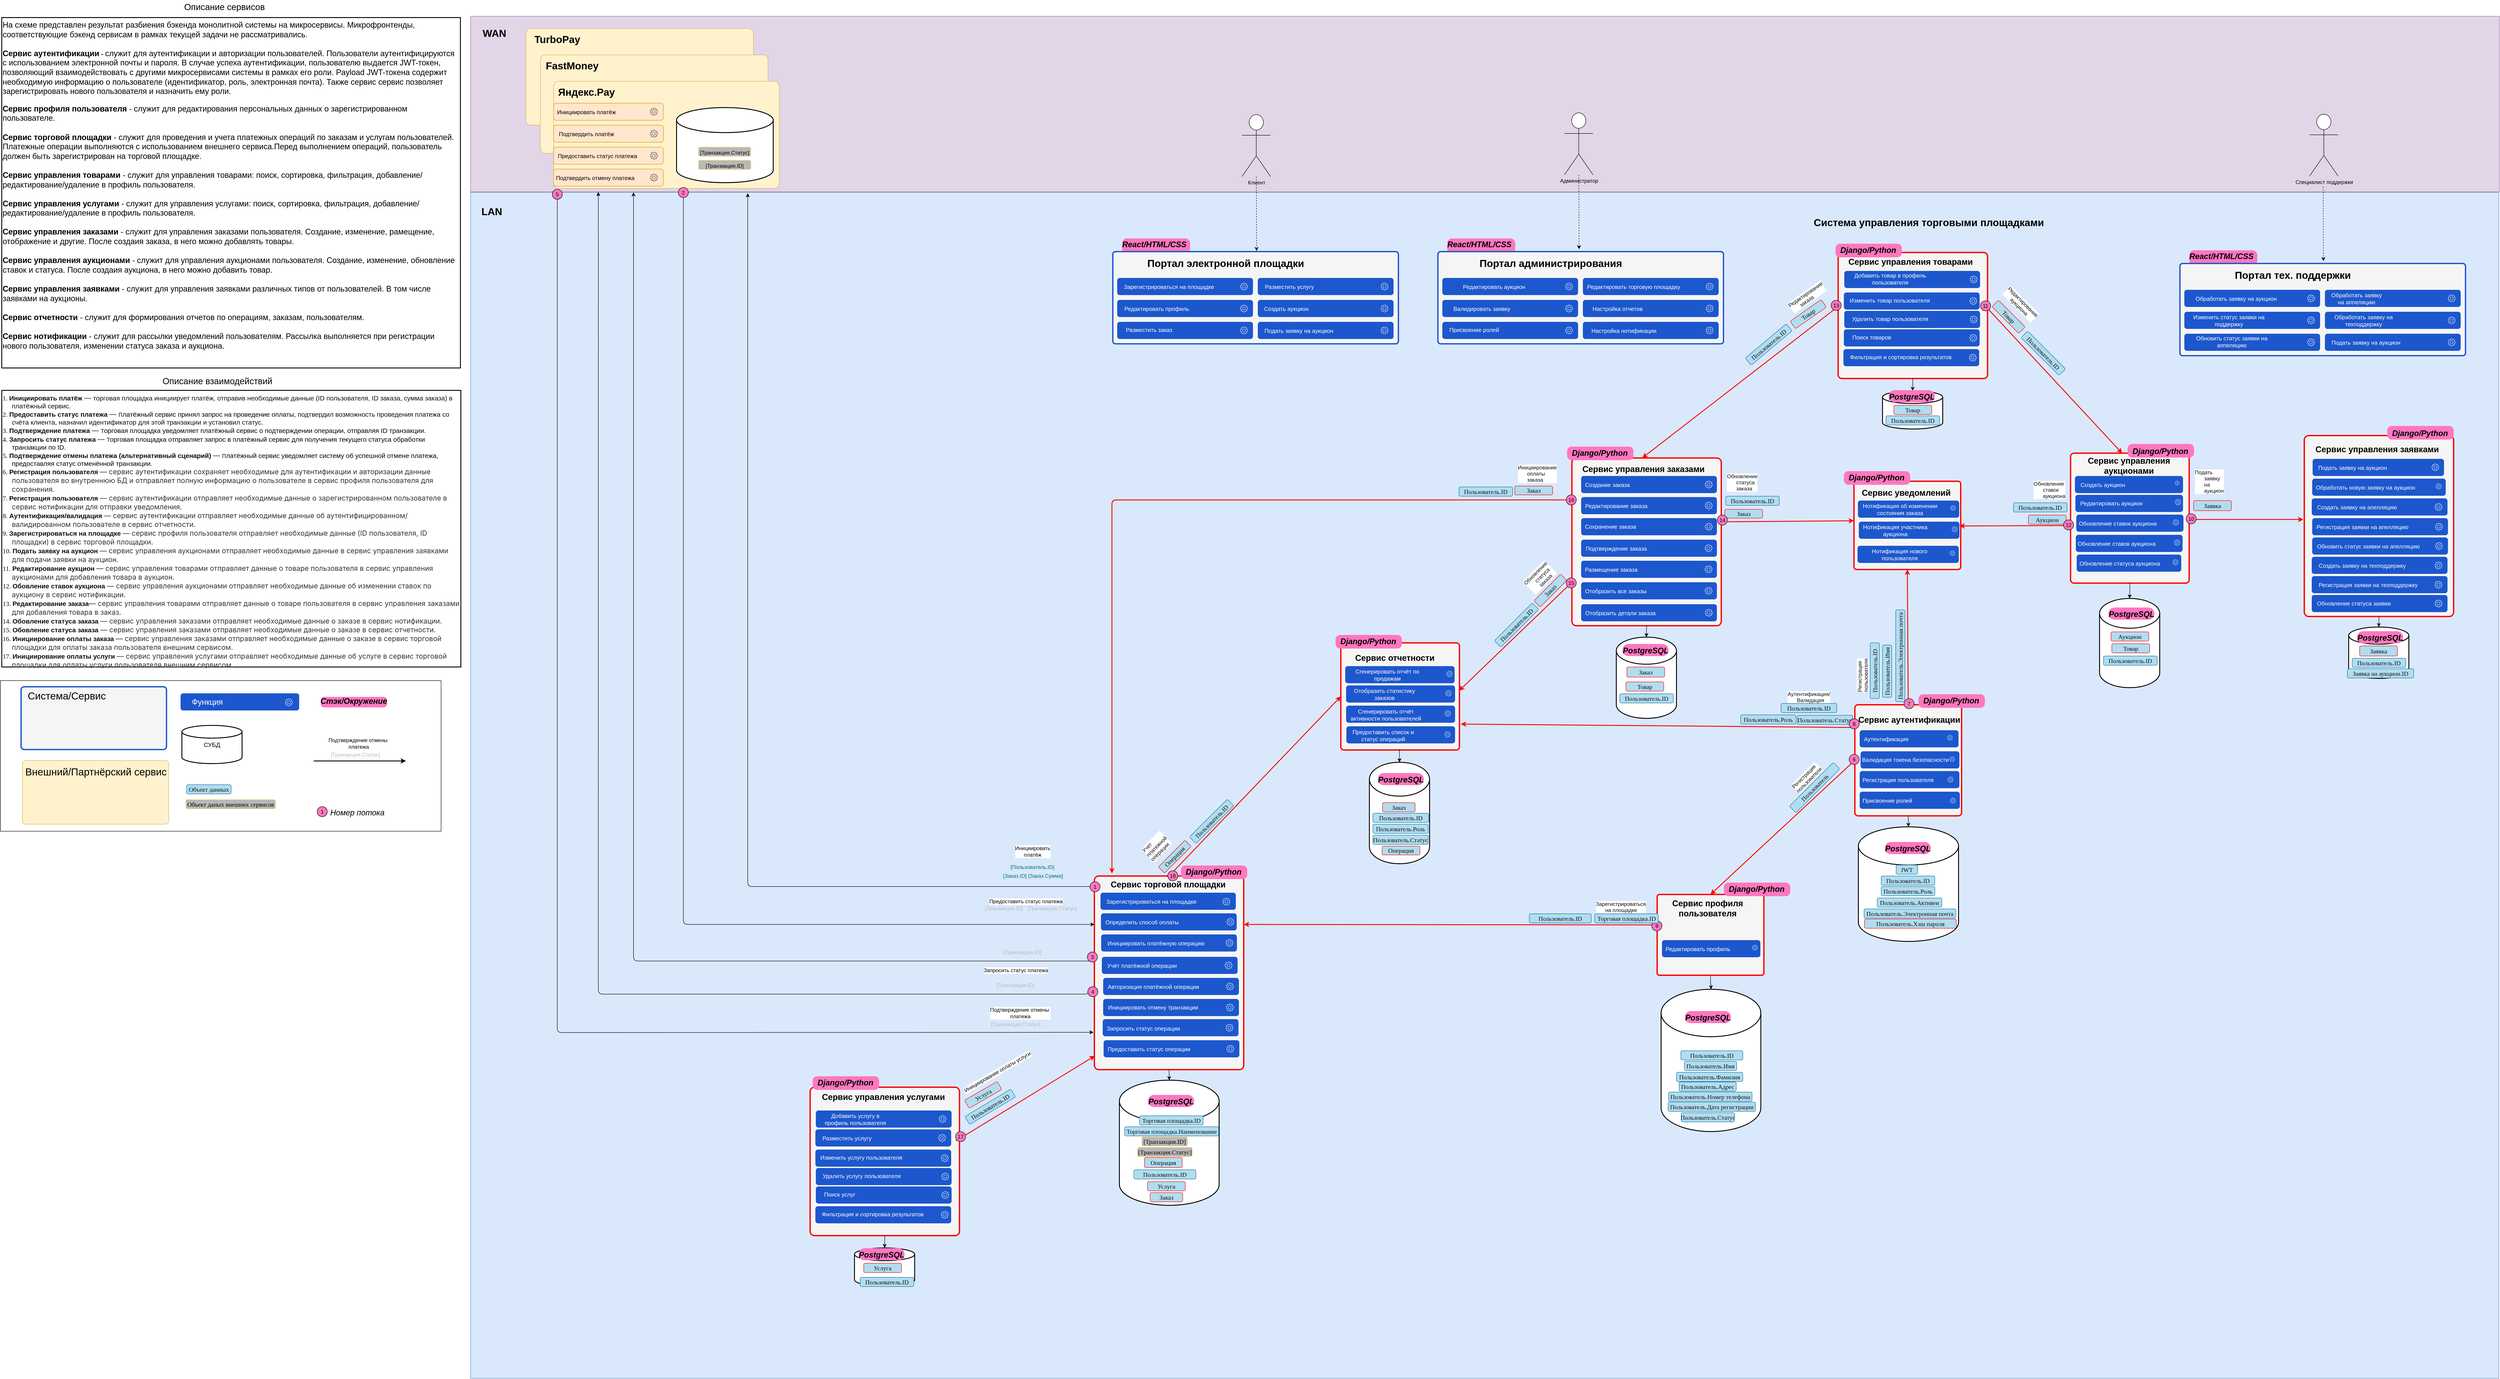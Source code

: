 <mxfile version="25.0.1">
  <diagram name="DF" id="BleSmaJVXqo2yb7Co1eL">
    <mxGraphModel dx="7124" dy="11818" grid="0" gridSize="10" guides="0" tooltips="0" connect="1" arrows="1" fold="1" page="0" pageScale="1" pageWidth="827" pageHeight="1169" math="0" shadow="0">
      <root>
        <mxCell id="0" />
        <mxCell id="1" parent="0" />
        <mxCell id="cKbgiC5qh_IXnBO1eU4K-99" value="" style="rounded=0;whiteSpace=wrap;html=1;fillColor=#dae8fc;strokeColor=#6c8ebf;" parent="1" vertex="1">
          <mxGeometry x="-2632" y="-9357" width="4617" height="2701" as="geometry" />
        </mxCell>
        <mxCell id="m7XjHmpgitKO1pT7moVi-2" value="" style="rounded=1;whiteSpace=wrap;html=1;arcSize=3;fillColor=#f5f5f5;strokeColor=#FF0000;strokeWidth=3;align=center;verticalAlign=middle;fontFamily=Helvetica;fontSize=12;fontColor=#333333;resizable=1;" parent="1" vertex="1">
          <mxGeometry x="519" y="-8190" width="243" height="253" as="geometry" />
        </mxCell>
        <mxCell id="SLAa3_sTQhR9OTAMXtKa-24" style="edgeStyle=orthogonalEdgeStyle;rounded=1;orthogonalLoop=1;jettySize=auto;html=1;exitX=0;exitY=0.25;exitDx=0;exitDy=0;curved=0;" parent="1" source="I2uTHToZ8_0QY3KQsQva-402" edge="1">
          <mxGeometry relative="1" as="geometry">
            <mxPoint x="-2001" y="-9355" as="targetPoint" />
            <Array as="points">
              <mxPoint x="-1212" y="-7776" />
              <mxPoint x="-2001" y="-7776" />
            </Array>
          </mxGeometry>
        </mxCell>
        <mxCell id="SLAa3_sTQhR9OTAMXtKa-36" style="edgeStyle=orthogonalEdgeStyle;rounded=1;orthogonalLoop=1;jettySize=auto;html=1;exitX=0;exitY=0.25;exitDx=0;exitDy=0;entryX=0;entryY=0.5;entryDx=0;entryDy=0;curved=0;endArrow=none;endFill=0;startArrow=classic;startFill=1;" parent="1" source="I2uTHToZ8_0QY3KQsQva-402" target="cKbgiC5qh_IXnBO1eU4K-138" edge="1">
          <mxGeometry relative="1" as="geometry" />
        </mxCell>
        <mxCell id="I2uTHToZ8_0QY3KQsQva-402" value="" style="rounded=1;whiteSpace=wrap;html=1;arcSize=3;fillColor=#f5f5f5;strokeColor=#FF0000;strokeWidth=3;align=center;verticalAlign=middle;fontFamily=Helvetica;fontSize=12;fontColor=#333333;resizable=1;" parent="1" vertex="1">
          <mxGeometry x="-1212" y="-7800" width="340" height="441" as="geometry" />
        </mxCell>
        <mxCell id="I2uTHToZ8_0QY3KQsQva-252" value="" style="rounded=1;whiteSpace=wrap;html=1;arcSize=3;fillColor=#f5f5f5;strokeColor=#FF0000;strokeWidth=3;align=center;verticalAlign=middle;fontFamily=Helvetica;fontSize=12;fontColor=#333333;resizable=1;" parent="1" vertex="1">
          <mxGeometry x="1542" y="-8803" width="340" height="412" as="geometry" />
        </mxCell>
        <mxCell id="I2uTHToZ8_0QY3KQsQva-166" value="" style="rounded=1;whiteSpace=wrap;html=1;arcSize=3;fillColor=#f5f5f5;strokeColor=#FF0000;strokeWidth=3;align=center;verticalAlign=middle;fontFamily=Helvetica;fontSize=12;fontColor=#333333;resizable=1;" parent="1" vertex="1">
          <mxGeometry x="-125" y="-8752" width="340" height="382" as="geometry" />
        </mxCell>
        <mxCell id="I2uTHToZ8_0QY3KQsQva-44" value="" style="rounded=1;whiteSpace=wrap;html=1;arcSize=3;fillColor=#f5f5f5;strokeColor=#FF0000;strokeWidth=3;align=center;verticalAlign=middle;fontFamily=Helvetica;fontSize=12;fontColor=#333333;resizable=1;" parent="1" vertex="1">
          <mxGeometry x="481" y="-9220" width="340" height="287" as="geometry" />
        </mxCell>
        <mxCell id="I2uTHToZ8_0QY3KQsQva-2" value="" style="strokeWidth=2;html=1;shape=mxgraph.flowchart.database;whiteSpace=wrap;rounded=1;movable=1;resizable=1;rotatable=1;deletable=1;editable=1;locked=0;connectable=1;" parent="1" vertex="1">
          <mxGeometry x="1076" y="-8432" width="137" height="203" as="geometry" />
        </mxCell>
        <mxCell id="I2uTHToZ8_0QY3KQsQva-1" value="" style="rounded=1;whiteSpace=wrap;html=1;arcSize=3;fillColor=#f5f5f5;strokeColor=#FF0000;strokeWidth=3;align=center;verticalAlign=middle;fontFamily=Helvetica;fontSize=12;fontColor=#333333;resizable=1;" parent="1" vertex="1">
          <mxGeometry x="1010" y="-8763" width="270" height="296" as="geometry" />
        </mxCell>
        <mxCell id="r_nMfsBB0rIfOiw6mpk1-29" value="" style="edgeStyle=orthogonalEdgeStyle;rounded=0;orthogonalLoop=1;jettySize=auto;html=1;" parent="1" source="m7XjHmpgitKO1pT7moVi-52" target="m7XjHmpgitKO1pT7moVi-79" edge="1">
          <mxGeometry relative="1" as="geometry" />
        </mxCell>
        <mxCell id="m7XjHmpgitKO1pT7moVi-52" value="" style="rounded=1;whiteSpace=wrap;html=1;arcSize=3;fillColor=#f5f5f5;strokeColor=#FF0000;strokeWidth=3;align=center;verticalAlign=middle;fontFamily=Helvetica;fontSize=12;fontColor=#333333;resizable=1;" parent="1" vertex="1">
          <mxGeometry x="69" y="-7758" width="243" height="184" as="geometry" />
        </mxCell>
        <mxCell id="cKbgiC5qh_IXnBO1eU4K-98" value="" style="rounded=0;whiteSpace=wrap;html=1;fillColor=#e1d5e7;strokeColor=#9673a6;movable=1;resizable=1;rotatable=1;deletable=1;editable=1;locked=0;connectable=1;" parent="1" vertex="1">
          <mxGeometry x="-2632" y="-9758" width="4618" height="400" as="geometry" />
        </mxCell>
        <mxCell id="ISwjRsLXD4yoOcMXPSiY-8" value="" style="group" parent="1" vertex="1" connectable="0">
          <mxGeometry x="-2523" y="-9730" width="535" height="220" as="geometry" />
        </mxCell>
        <mxCell id="Tz6aEU4ManMyac2rpAqn-102" value="" style="rounded=1;whiteSpace=wrap;html=1;arcSize=5;fillColor=#fff2cc;strokeColor=#d6b656;" parent="ISwjRsLXD4yoOcMXPSiY-8" vertex="1">
          <mxGeometry x="17" width="518" height="220" as="geometry" />
        </mxCell>
        <mxCell id="Tz6aEU4ManMyac2rpAqn-103" value="TurboPay" style="text;html=1;align=center;verticalAlign=middle;whiteSpace=wrap;rounded=1;shadow=0;fontSize=23;fontStyle=1" parent="ISwjRsLXD4yoOcMXPSiY-8" vertex="1">
          <mxGeometry width="177" height="49" as="geometry" />
        </mxCell>
        <mxCell id="ISwjRsLXD4yoOcMXPSiY-9" value="" style="group" parent="1" vertex="1" connectable="0">
          <mxGeometry x="-2473" y="-9670" width="518" height="224" as="geometry" />
        </mxCell>
        <mxCell id="Tz6aEU4ManMyac2rpAqn-100" value="" style="rounded=1;whiteSpace=wrap;html=1;arcSize=5;fillColor=#fff2cc;strokeColor=#d6b656;" parent="ISwjRsLXD4yoOcMXPSiY-9" vertex="1">
          <mxGeometry width="518" height="224" as="geometry" />
        </mxCell>
        <mxCell id="Tz6aEU4ManMyac2rpAqn-101" value="FastMoney" style="text;html=1;align=center;verticalAlign=middle;whiteSpace=wrap;rounded=1;shadow=0;fontSize=23;fontStyle=1" parent="ISwjRsLXD4yoOcMXPSiY-9" vertex="1">
          <mxGeometry x="2" width="141" height="49" as="geometry" />
        </mxCell>
        <mxCell id="ISwjRsLXD4yoOcMXPSiY-10" value="" style="group" parent="1" vertex="1" connectable="0">
          <mxGeometry x="-2443" y="-9610" width="514" height="244" as="geometry" />
        </mxCell>
        <mxCell id="Tz6aEU4ManMyac2rpAqn-104" value="" style="rounded=1;whiteSpace=wrap;html=1;arcSize=5;fillColor=#fff2cc;strokeColor=#d6b656;" parent="ISwjRsLXD4yoOcMXPSiY-10" vertex="1">
          <mxGeometry width="514" height="244" as="geometry" />
        </mxCell>
        <mxCell id="Tz6aEU4ManMyac2rpAqn-105" value="Яндекс.Pay" style="text;html=1;align=center;verticalAlign=middle;whiteSpace=wrap;rounded=1;shadow=0;fontSize=23;fontStyle=1" parent="ISwjRsLXD4yoOcMXPSiY-10" vertex="1">
          <mxGeometry width="150" height="49" as="geometry" />
        </mxCell>
        <mxCell id="aNh6FEuhw9lsT8rE3H5J-121" value="Система управления торговыми площадками" style="text;html=1;align=center;verticalAlign=middle;whiteSpace=wrap;rounded=1;shadow=0;fontSize=23;fontStyle=1" parent="1" vertex="1">
          <mxGeometry x="413" y="-9313" width="549" height="49" as="geometry" />
        </mxCell>
        <mxCell id="cKbgiC5qh_IXnBO1eU4K-100" value="WAN" style="text;html=1;align=center;verticalAlign=middle;whiteSpace=wrap;rounded=1;shadow=0;fontSize=23;fontStyle=1" parent="1" vertex="1">
          <mxGeometry x="-2620" y="-9744" width="85" height="49" as="geometry" />
        </mxCell>
        <mxCell id="cKbgiC5qh_IXnBO1eU4K-124" value="&lt;font style=&quot;font-size: 12px;&quot;&gt;[Транзакция.ID]&lt;/font&gt;" style="text;html=1;align=center;verticalAlign=middle;whiteSpace=wrap;rounded=1;fontSize=13;labelBackgroundColor=none;fontColor=#B8B8B8;" parent="1" vertex="1">
          <mxGeometry x="-1426" y="-7642.25" width="100" height="30" as="geometry" />
        </mxCell>
        <mxCell id="aNh6FEuhw9lsT8rE3H5J-66" value="1" style="ellipse;whiteSpace=wrap;html=1;aspect=fixed;rounded=1;fillColor=#FF77BF;" parent="1" vertex="1">
          <mxGeometry x="-1222" y="-7787" width="23" height="23" as="geometry" />
        </mxCell>
        <mxCell id="cKbgiC5qh_IXnBO1eU4K-138" value="2" style="ellipse;whiteSpace=wrap;html=1;aspect=fixed;rounded=1;fillColor=#FF77BF;direction=north;" parent="1" vertex="1">
          <mxGeometry x="-2159" y="-9368" width="23" height="23" as="geometry" />
        </mxCell>
        <mxCell id="cKbgiC5qh_IXnBO1eU4K-139" value="3" style="ellipse;whiteSpace=wrap;html=1;aspect=fixed;rounded=1;fillColor=#ff77bf;" parent="1" vertex="1">
          <mxGeometry x="-1228" y="-7627" width="23" height="23" as="geometry" />
        </mxCell>
        <mxCell id="cKbgiC5qh_IXnBO1eU4K-140" value="4" style="ellipse;whiteSpace=wrap;html=1;aspect=fixed;rounded=1;fillColor=#FF77BF;" parent="1" vertex="1">
          <mxGeometry x="-1227" y="-7548" width="23" height="23" as="geometry" />
        </mxCell>
        <mxCell id="cKbgiC5qh_IXnBO1eU4K-146" value="" style="strokeWidth=2;html=1;shape=mxgraph.flowchart.database;whiteSpace=wrap;rounded=1;movable=1;resizable=1;rotatable=1;deletable=1;editable=1;locked=0;connectable=1;" parent="1" vertex="1">
          <mxGeometry x="-2163" y="-9550" width="220" height="171" as="geometry" />
        </mxCell>
        <mxCell id="cKbgiC5qh_IXnBO1eU4K-152" value="&lt;p style=&quot;margin: 0px 0px 0px 13px; text-indent: -13px; font-variant-numeric: normal; font-variant-east-asian: normal; font-variant-alternates: normal; font-kerning: auto; font-optical-sizing: auto; font-feature-settings: normal; font-variation-settings: normal; font-variant-position: normal; font-stretch: normal; font-size: 14px; line-height: normal; text-align: start;&quot; class=&quot;p1&quot;&gt;&lt;span style=&quot;font-size: 12px; text-align: center; text-indent: 0px;&quot;&gt;[Транзакция.Статус]&lt;/span&gt;&lt;br&gt;&lt;/p&gt;" style="rounded=1;whiteSpace=wrap;html=1;fillColor=#B8B8B8;strokeColor=#FFD966;" parent="1" vertex="1">
          <mxGeometry x="-2113" y="-9460" width="119" height="21" as="geometry" />
        </mxCell>
        <mxCell id="cKbgiC5qh_IXnBO1eU4K-153" value="&lt;p style=&quot;margin: 0px 0px 0px 13px; text-indent: -13px; font-variant-numeric: normal; font-variant-east-asian: normal; font-variant-alternates: normal; font-kerning: auto; font-optical-sizing: auto; font-feature-settings: normal; font-variation-settings: normal; font-variant-position: normal; font-stretch: normal; font-size: 14px; line-height: normal; text-align: start;&quot; class=&quot;p1&quot;&gt;&lt;span style=&quot;font-size: 12px; text-align: center; text-indent: 0px;&quot;&gt;[Транзакция.ID]&lt;/span&gt;&lt;br&gt;&lt;/p&gt;" style="rounded=1;whiteSpace=wrap;html=1;fillColor=#B8B8B8;strokeColor=#FFD966;" parent="1" vertex="1">
          <mxGeometry x="-2113" y="-9430" width="119" height="21" as="geometry" />
        </mxCell>
        <mxCell id="d3r_7VUgfL_-Ddzbqp2A-3" value="&lt;h1 style=&quot;margin-top: 0px; font-size: 15px;&quot;&gt;&lt;p class=&quot;p1&quot; style=&quot;margin: 0px 0px 0px 21px; text-indent: -21px; font-variant-numeric: normal; font-variant-east-asian: normal; font-variant-alternates: normal; font-kerning: auto; font-optical-sizing: auto; font-feature-settings: normal; font-variation-settings: normal; font-variant-position: normal; font-stretch: normal; font-size: 15px; line-height: normal; color: rgb(14, 14, 14);&quot;&gt;&lt;span class=&quot;s1&quot; style=&quot;font-weight: 400; font-variant-numeric: normal; font-variant-east-asian: normal; font-variant-alternates: normal; font-kerning: auto; font-optical-sizing: auto; font-feature-settings: normal; font-variation-settings: normal; font-variant-position: normal; font-stretch: normal; line-height: normal; font-family: &amp;quot;Times New Roman&amp;quot;; font-size: 15px;&quot;&gt;1.&amp;nbsp;&lt;/span&gt;&lt;b style=&quot;font-size: 15px;&quot;&gt;Инициировать платёж&lt;/b&gt;&lt;b style=&quot;font-weight: 400; font-size: 15px;&quot;&gt;&amp;nbsp;&lt;/b&gt;&lt;span style=&quot;background-color: initial; color: rgb(51, 51, 51); font-family: &amp;quot;YS Text&amp;quot;, -apple-system, BlinkMacSystemFont, Arial, Helvetica, sans-serif; font-size: 16px; font-weight: 400;&quot;&gt;—&lt;/span&gt;&lt;span style=&quot;background-color: initial; color: rgb(0, 0, 0); font-weight: normal;&quot;&gt;&amp;nbsp;т&lt;/span&gt;&lt;span style=&quot;background-color: initial; font-weight: 400;&quot;&gt;орговая площадка инициирует платёж, отправив необходимые данные (ID пользователя, ID заказа, сумма заказа) в платёжный сервис.&lt;/span&gt;&lt;/p&gt;&lt;p class=&quot;p1&quot; style=&quot;margin: 0px 0px 0px 21px; text-indent: -21px; font-variant-numeric: normal; font-variant-east-asian: normal; font-variant-alternates: normal; font-kerning: auto; font-optical-sizing: auto; font-feature-settings: normal; font-variation-settings: normal; font-variant-position: normal; font-weight: 400; font-stretch: normal; font-size: 15px; line-height: normal; color: rgb(14, 14, 14);&quot;&gt;&lt;span class=&quot;s1&quot; style=&quot;font-variant-numeric: normal; font-variant-east-asian: normal; font-variant-alternates: normal; font-kerning: auto; font-optical-sizing: auto; font-feature-settings: normal; font-variation-settings: normal; font-variant-position: normal; font-stretch: normal; line-height: normal; font-family: &amp;quot;Times New Roman&amp;quot;; font-size: 15px;&quot;&gt;2.&amp;nbsp;&lt;/span&gt;&lt;b style=&quot;font-size: 15px;&quot;&gt;Предоставить статус платежа&amp;nbsp;&lt;/b&gt;&lt;span style=&quot;background-color: initial; color: rgb(51, 51, 51); font-family: &amp;quot;YS Text&amp;quot;, -apple-system, BlinkMacSystemFont, Arial, Helvetica, sans-serif; font-size: 16px;&quot;&gt;— п&lt;/span&gt;&lt;span style=&quot;background-color: initial; color: rgb(0, 0, 0);&quot;&gt;латё&lt;/span&gt;&lt;span style=&quot;background-color: initial; color: rgb(0, 0, 0);&quot;&gt;жный сервис принял запрос на проведение оплаты,&lt;/span&gt;&lt;span style=&quot;background-color: initial;&quot; class=&quot;Apple-converted-space&quot;&gt;&amp;nbsp;&lt;/span&gt;&lt;span style=&quot;background-color: initial;&quot;&gt;подтвердил возможность проведения платежа со счёта клиента, назначил идентификатор для этой транзакции и установил статус.&lt;/span&gt;&lt;/p&gt;&lt;p class=&quot;p1&quot; style=&quot;margin: 0px 0px 0px 21px; text-indent: -21px; font-variant-numeric: normal; font-variant-east-asian: normal; font-variant-alternates: normal; font-kerning: auto; font-optical-sizing: auto; font-feature-settings: normal; font-variation-settings: normal; font-variant-position: normal; font-weight: 400; font-stretch: normal; font-size: 15px; line-height: normal; color: rgb(14, 14, 14);&quot;&gt;&lt;span class=&quot;s1&quot; style=&quot;font-variant-numeric: normal; font-variant-east-asian: normal; font-variant-alternates: normal; font-kerning: auto; font-optical-sizing: auto; font-feature-settings: normal; font-variation-settings: normal; font-variant-position: normal; font-stretch: normal; line-height: normal; font-family: &amp;quot;Times New Roman&amp;quot;; font-size: 15px;&quot;&gt;3.&amp;nbsp;&lt;/span&gt;&lt;b style=&quot;font-size: 15px;&quot;&gt;Подтверждение платежа&amp;nbsp;&lt;/b&gt;&lt;span style=&quot;background-color: initial; color: rgb(51, 51, 51); font-family: &amp;quot;YS Text&amp;quot;, -apple-system, BlinkMacSystemFont, Arial, Helvetica, sans-serif; font-size: 16px;&quot;&gt;— т&lt;/span&gt;&lt;span style=&quot;background-color: initial; color: rgb(0, 0, 0);&quot;&gt;орговая площадка уведомляет платёжный сервис о подтверждении операции, отправляя ID транзакции.&lt;/span&gt;&lt;/p&gt;&lt;p class=&quot;p1&quot; style=&quot;margin: 0px 0px 0px 21px; text-indent: -21px; font-variant-numeric: normal; font-variant-east-asian: normal; font-variant-alternates: normal; font-kerning: auto; font-optical-sizing: auto; font-feature-settings: normal; font-variation-settings: normal; font-variant-position: normal; font-weight: 400; font-stretch: normal; font-size: 15px; line-height: normal; color: rgb(14, 14, 14);&quot;&gt;&lt;span class=&quot;s1&quot; style=&quot;font-variant-numeric: normal; font-variant-east-asian: normal; font-variant-alternates: normal; font-kerning: auto; font-optical-sizing: auto; font-feature-settings: normal; font-variation-settings: normal; font-variant-position: normal; font-stretch: normal; line-height: normal; font-family: &amp;quot;Times New Roman&amp;quot;; font-size: 15px;&quot;&gt;4.&amp;nbsp;&lt;/span&gt;&lt;b style=&quot;font-size: 15px;&quot;&gt;Запросить статус платежа&lt;/b&gt;&amp;nbsp;&lt;span style=&quot;background-color: initial; color: rgb(51, 51, 51); font-family: &amp;quot;YS Text&amp;quot;, -apple-system, BlinkMacSystemFont, Arial, Helvetica, sans-serif; font-size: 16px;&quot;&gt;— т&lt;/span&gt;&lt;span style=&quot;background-color: initial; color: rgb(0, 0, 0);&quot;&gt;орговая площадка отправляет запрос в платёжный сервис для получения текущего статуса обработки транзакции по ID.&lt;/span&gt;&lt;/p&gt;&lt;p class=&quot;p1&quot; style=&quot;margin: 0px 0px 0px 21px; text-indent: -21px; font-variant-numeric: normal; font-variant-east-asian: normal; font-variant-alternates: normal; font-kerning: auto; font-optical-sizing: auto; font-feature-settings: normal; font-variation-settings: normal; font-variant-position: normal; font-weight: 400; font-stretch: normal; font-size: 15px; line-height: normal; color: rgb(14, 14, 14);&quot;&gt;&lt;span class=&quot;s1&quot; style=&quot;font-variant-numeric: normal; font-variant-east-asian: normal; font-variant-alternates: normal; font-kerning: auto; font-optical-sizing: auto; font-feature-settings: normal; font-variation-settings: normal; font-variant-position: normal; font-stretch: normal; line-height: normal; font-family: &amp;quot;Times New Roman&amp;quot;; font-size: 15px;&quot;&gt;5.&amp;nbsp;&lt;/span&gt;&lt;b style=&quot;font-size: 15px;&quot;&gt;Подтверждение отмены платежа (альтернативный сценарий)&amp;nbsp;&lt;/b&gt;&lt;span style=&quot;background-color: initial; color: rgb(51, 51, 51); font-family: &amp;quot;YS Text&amp;quot;, -apple-system, BlinkMacSystemFont, Arial, Helvetica, sans-serif; font-size: 16px;&quot;&gt;— п&lt;/span&gt;&lt;span style=&quot;background-color: initial; color: rgb(0, 0, 0);&quot;&gt;латёжный сервис уведомляет систему об успешной отмене платежа, предоставляя статус отменённой транзакции.&lt;/span&gt;&lt;/p&gt;&lt;p class=&quot;p1&quot; style=&quot;margin: 0px 0px 0px 21px; text-indent: -21px; font-variant-numeric: normal; font-variant-east-asian: normal; font-variant-alternates: normal; font-kerning: auto; font-optical-sizing: auto; font-feature-settings: normal; font-variation-settings: normal; font-variant-position: normal; font-weight: 400; font-stretch: normal; font-size: 15px; line-height: normal; color: rgb(14, 14, 14);&quot;&gt;&lt;span style=&quot;font-variant-numeric: normal; font-variant-east-asian: normal; font-variant-alternates: normal; font-variant-position: normal; font-kerning: auto; font-optical-sizing: auto; font-feature-settings: normal; font-variation-settings: normal; font-stretch: normal; line-height: normal; font-family: &amp;quot;Times New Roman&amp;quot;;&quot; class=&quot;s1&quot;&gt;6.&amp;nbsp;&lt;/span&gt;&lt;b&gt;Регистрация пользователя&amp;nbsp;&lt;/b&gt;&lt;span style=&quot;background-color: initial; color: rgb(51, 51, 51); font-family: &amp;quot;YS Text&amp;quot;, -apple-system, BlinkMacSystemFont, Arial, Helvetica, sans-serif; font-size: 16px;&quot;&gt;— сервис аутентификации сохраняет необходимые для аутентификации и авторизации данные пользователя во внутреннюю БД и отправляет полную информацию о пользователе в сервис профиля пользователя для сохранения.&lt;/span&gt;&lt;span style=&quot;background-color: initial; color: rgb(0, 0, 0);&quot;&gt;&lt;br&gt;&lt;/span&gt;&lt;/p&gt;&lt;p class=&quot;p1&quot; style=&quot;margin: 0px 0px 0px 21px; text-indent: -21px; font-variant-numeric: normal; font-variant-east-asian: normal; font-variant-alternates: normal; font-kerning: auto; font-optical-sizing: auto; font-feature-settings: normal; font-variation-settings: normal; font-variant-position: normal; font-weight: 400; font-stretch: normal; font-size: 15px; line-height: normal; color: rgb(14, 14, 14);&quot;&gt;&lt;span style=&quot;font-variant-numeric: normal; font-variant-east-asian: normal; font-variant-alternates: normal; font-variant-position: normal; font-kerning: auto; font-optical-sizing: auto; font-feature-settings: normal; font-variation-settings: normal; font-stretch: normal; line-height: normal; font-family: &amp;quot;Times New Roman&amp;quot;;&quot; class=&quot;s1&quot;&gt;7.&amp;nbsp;&lt;/span&gt;&lt;b&gt;Регистрация пользователя&amp;nbsp;&lt;/b&gt;&lt;span style=&quot;background-color: initial; color: rgb(51, 51, 51); font-family: &amp;quot;YS Text&amp;quot;, -apple-system, BlinkMacSystemFont, Arial, Helvetica, sans-serif; font-size: 16px;&quot;&gt;— сервис аутентификации отправляет необходимые данные о зарегистрированном пользователе в сервис нотификации для отправки уведомления.&lt;/span&gt;&lt;span style=&quot;background-color: initial; color: rgb(51, 51, 51); font-family: &amp;quot;YS Text&amp;quot;, -apple-system, BlinkMacSystemFont, Arial, Helvetica, sans-serif; font-size: 16px;&quot;&gt;&lt;br&gt;&lt;/span&gt;&lt;/p&gt;&lt;p class=&quot;p1&quot; style=&quot;margin: 0px 0px 0px 21px; text-indent: -21px; font-variant-numeric: normal; font-variant-east-asian: normal; font-variant-alternates: normal; font-kerning: auto; font-optical-sizing: auto; font-feature-settings: normal; font-variation-settings: normal; font-variant-position: normal; font-weight: 400; font-stretch: normal; font-size: 15px; line-height: normal; color: rgb(14, 14, 14);&quot;&gt;&lt;span style=&quot;font-variant-numeric: normal; font-variant-east-asian: normal; font-variant-alternates: normal; font-variant-position: normal; font-kerning: auto; font-optical-sizing: auto; font-feature-settings: normal; font-variation-settings: normal; font-stretch: normal; line-height: normal; font-family: &amp;quot;Times New Roman&amp;quot;;&quot; class=&quot;s1&quot;&gt;8.&amp;nbsp;&lt;/span&gt;&lt;b&gt;Аутентификация/валидация&amp;nbsp;&lt;/b&gt;&lt;span style=&quot;background-color: initial; color: rgb(51, 51, 51); font-family: &amp;quot;YS Text&amp;quot;, -apple-system, BlinkMacSystemFont, Arial, Helvetica, sans-serif; font-size: 16px;&quot;&gt;— сервис аутентификации отправляет необходимые данные об аутентифицированном/валидированном пользователе в сервис отчетности.&lt;/span&gt;&lt;span style=&quot;background-color: initial; color: rgb(51, 51, 51); font-family: &amp;quot;YS Text&amp;quot;, -apple-system, BlinkMacSystemFont, Arial, Helvetica, sans-serif; font-size: 16px;&quot;&gt;&lt;br&gt;&lt;/span&gt;&lt;/p&gt;&lt;p class=&quot;p1&quot; style=&quot;margin: 0px 0px 0px 21px; text-indent: -21px; font-variant-numeric: normal; font-variant-east-asian: normal; font-variant-alternates: normal; font-kerning: auto; font-optical-sizing: auto; font-feature-settings: normal; font-variation-settings: normal; font-variant-position: normal; font-weight: 400; font-stretch: normal; font-size: 15px; line-height: normal; color: rgb(14, 14, 14);&quot;&gt;&lt;span style=&quot;font-variant-numeric: normal; font-variant-east-asian: normal; font-variant-alternates: normal; font-variant-position: normal; font-kerning: auto; font-optical-sizing: auto; font-feature-settings: normal; font-variation-settings: normal; font-stretch: normal; line-height: normal; font-family: &amp;quot;Times New Roman&amp;quot;;&quot; class=&quot;s1&quot;&gt;9.&amp;nbsp;&lt;/span&gt;&lt;b&gt;Зарегистрироваться на площадке&amp;nbsp;&lt;/b&gt;&lt;span style=&quot;background-color: initial; color: rgb(51, 51, 51); font-family: &amp;quot;YS Text&amp;quot;, -apple-system, BlinkMacSystemFont, Arial, Helvetica, sans-serif; font-size: 16px;&quot;&gt;— сервис профиля пользователя отправляет необходимые данные (ID пользователя, ID площадки) в сервис торговой площадки.&lt;/span&gt;&lt;span style=&quot;background-color: initial; color: rgb(51, 51, 51); font-family: &amp;quot;YS Text&amp;quot;, -apple-system, BlinkMacSystemFont, Arial, Helvetica, sans-serif; font-size: 16px;&quot;&gt;&lt;br&gt;&lt;/span&gt;&lt;/p&gt;&lt;p class=&quot;p1&quot; style=&quot;margin: 0px 0px 0px 21px; text-indent: -21px; font-variant-numeric: normal; font-variant-east-asian: normal; font-variant-alternates: normal; font-kerning: auto; font-optical-sizing: auto; font-feature-settings: normal; font-variation-settings: normal; font-variant-position: normal; font-weight: 400; font-stretch: normal; font-size: 15px; line-height: normal; color: rgb(14, 14, 14);&quot;&gt;&lt;span style=&quot;font-variant-numeric: normal; font-variant-east-asian: normal; font-variant-alternates: normal; font-variant-position: normal; font-kerning: auto; font-optical-sizing: auto; font-feature-settings: normal; font-variation-settings: normal; font-stretch: normal; line-height: normal; font-family: &amp;quot;Times New Roman&amp;quot;;&quot; class=&quot;s1&quot;&gt;10.&amp;nbsp;&lt;/span&gt;&lt;b&gt;Подать заявку на аукцион&amp;nbsp;&lt;/b&gt;&lt;span style=&quot;background-color: initial; color: rgb(51, 51, 51); font-family: &amp;quot;YS Text&amp;quot;, -apple-system, BlinkMacSystemFont, Arial, Helvetica, sans-serif; font-size: 16px;&quot;&gt;— сервис управления аукционами отправляет необходимые данные в сервис управления заявками для подачи заявки на аукцион.&amp;nbsp;&amp;nbsp;&lt;/span&gt;&lt;span style=&quot;background-color: initial; color: rgb(51, 51, 51); font-family: &amp;quot;YS Text&amp;quot;, -apple-system, BlinkMacSystemFont, Arial, Helvetica, sans-serif; font-size: 16px;&quot;&gt;&lt;br&gt;&lt;/span&gt;&lt;/p&gt;&lt;p class=&quot;p1&quot; style=&quot;margin: 0px 0px 0px 21px; text-indent: -21px; font-variant-numeric: normal; font-variant-east-asian: normal; font-variant-alternates: normal; font-kerning: auto; font-optical-sizing: auto; font-feature-settings: normal; font-variation-settings: normal; font-variant-position: normal; font-weight: 400; font-stretch: normal; font-size: 15px; line-height: normal; color: rgb(14, 14, 14);&quot;&gt;&lt;span style=&quot;font-variant-numeric: normal; font-variant-east-asian: normal; font-variant-alternates: normal; font-variant-position: normal; font-kerning: auto; font-optical-sizing: auto; font-feature-settings: normal; font-variation-settings: normal; font-stretch: normal; line-height: normal; font-family: &amp;quot;Times New Roman&amp;quot;;&quot; class=&quot;s1&quot;&gt;11.&amp;nbsp;&lt;/span&gt;&lt;b&gt;Редактирование аукцион&amp;nbsp;&lt;/b&gt;&lt;span style=&quot;background-color: initial; color: rgb(51, 51, 51); font-family: &amp;quot;YS Text&amp;quot;, -apple-system, BlinkMacSystemFont, Arial, Helvetica, sans-serif; font-size: 16px;&quot;&gt;— сервис управления товарами отправляет данные о товаре пользователя в сервис управления аукционами для добавления товара в аукцион.&lt;/span&gt;&lt;/p&gt;&lt;p class=&quot;p1&quot; style=&quot;margin: 0px 0px 0px 21px; text-indent: -21px; font-variant-numeric: normal; font-variant-east-asian: normal; font-variant-alternates: normal; font-kerning: auto; font-optical-sizing: auto; font-feature-settings: normal; font-variation-settings: normal; font-variant-position: normal; font-weight: 400; font-stretch: normal; font-size: 15px; line-height: normal; color: rgb(14, 14, 14);&quot;&gt;&lt;span style=&quot;font-variant-numeric: normal; font-variant-east-asian: normal; font-variant-alternates: normal; font-variant-position: normal; font-kerning: auto; font-optical-sizing: auto; font-feature-settings: normal; font-variation-settings: normal; font-stretch: normal; line-height: normal; font-family: &amp;quot;Times New Roman&amp;quot;;&quot; class=&quot;s1&quot;&gt;12.&amp;nbsp;&lt;/span&gt;&lt;b&gt;Обовление ставок аукциона&amp;nbsp;&lt;/b&gt;&lt;span style=&quot;background-color: initial; color: rgb(51, 51, 51); font-family: &amp;quot;YS Text&amp;quot;, -apple-system, BlinkMacSystemFont, Arial, Helvetica, sans-serif; font-size: 16px;&quot;&gt;— сервис управления аукционами отправляет необходимые данные об изменении ставок по аукциону в сервис нотификации.&lt;/span&gt;&lt;span style=&quot;background-color: initial; color: rgb(51, 51, 51); font-family: &amp;quot;YS Text&amp;quot;, -apple-system, BlinkMacSystemFont, Arial, Helvetica, sans-serif; font-size: 16px;&quot;&gt;&lt;br&gt;&lt;/span&gt;&lt;/p&gt;&lt;p class=&quot;p1&quot; style=&quot;margin: 0px 0px 0px 21px; text-indent: -21px; font-variant-numeric: normal; font-variant-east-asian: normal; font-variant-alternates: normal; font-kerning: auto; font-optical-sizing: auto; font-feature-settings: normal; font-variation-settings: normal; font-variant-position: normal; font-weight: 400; font-stretch: normal; font-size: 15px; line-height: normal; color: rgb(14, 14, 14);&quot;&gt;&lt;span style=&quot;font-variant-numeric: normal; font-variant-east-asian: normal; font-variant-alternates: normal; font-variant-position: normal; font-kerning: auto; font-optical-sizing: auto; font-feature-settings: normal; font-variation-settings: normal; font-stretch: normal; line-height: normal; font-family: &amp;quot;Times New Roman&amp;quot;;&quot; class=&quot;s1&quot;&gt;13.&amp;nbsp;&lt;/span&gt;&lt;b&gt;Редактирование заказа&lt;/b&gt;&lt;span style=&quot;background-color: initial; color: rgb(51, 51, 51); font-family: &amp;quot;YS Text&amp;quot;, -apple-system, BlinkMacSystemFont, Arial, Helvetica, sans-serif; font-size: 16px;&quot;&gt;— сервис управления товарами отправляет данные о товаре пользователя в сервис управления заказами для добавления товара в заказ.&lt;/span&gt;&lt;span style=&quot;background-color: initial; color: rgb(51, 51, 51); font-family: &amp;quot;YS Text&amp;quot;, -apple-system, BlinkMacSystemFont, Arial, Helvetica, sans-serif; font-size: 16px;&quot;&gt;&lt;br&gt;&lt;/span&gt;&lt;/p&gt;&lt;p class=&quot;p1&quot; style=&quot;margin: 0px 0px 0px 21px; text-indent: -21px; font-variant-numeric: normal; font-variant-east-asian: normal; font-variant-alternates: normal; font-kerning: auto; font-optical-sizing: auto; font-feature-settings: normal; font-variation-settings: normal; font-variant-position: normal; font-weight: 400; font-stretch: normal; font-size: 15px; line-height: normal; color: rgb(14, 14, 14);&quot;&gt;&lt;span style=&quot;font-variant-numeric: normal; font-variant-east-asian: normal; font-variant-alternates: normal; font-variant-position: normal; font-kerning: auto; font-optical-sizing: auto; font-feature-settings: normal; font-variation-settings: normal; font-stretch: normal; line-height: normal; font-family: &amp;quot;Times New Roman&amp;quot;;&quot; class=&quot;s1&quot;&gt;14.&amp;nbsp;&lt;/span&gt;&lt;b&gt;Обовление статуса заказа&amp;nbsp;&lt;/b&gt;&lt;span style=&quot;background-color: initial; color: rgb(51, 51, 51); font-family: &amp;quot;YS Text&amp;quot;, -apple-system, BlinkMacSystemFont, Arial, Helvetica, sans-serif; font-size: 16px;&quot;&gt;— сервис управления заказами отправляет необходимые данные о заказе в сервис нотификации.&lt;/span&gt;&lt;span style=&quot;background-color: initial; color: rgb(51, 51, 51); font-family: &amp;quot;YS Text&amp;quot;, -apple-system, BlinkMacSystemFont, Arial, Helvetica, sans-serif; font-size: 16px;&quot;&gt;&lt;br&gt;&lt;/span&gt;&lt;/p&gt;&lt;p class=&quot;p1&quot; style=&quot;margin: 0px 0px 0px 21px; text-indent: -21px; font-variant-numeric: normal; font-variant-east-asian: normal; font-variant-alternates: normal; font-kerning: auto; font-optical-sizing: auto; font-feature-settings: normal; font-variation-settings: normal; font-variant-position: normal; font-weight: 400; font-stretch: normal; font-size: 15px; line-height: normal; color: rgb(14, 14, 14);&quot;&gt;&lt;span style=&quot;font-variant-numeric: normal; font-variant-east-asian: normal; font-variant-alternates: normal; font-variant-position: normal; font-kerning: auto; font-optical-sizing: auto; font-feature-settings: normal; font-variation-settings: normal; font-stretch: normal; line-height: normal; font-family: &amp;quot;Times New Roman&amp;quot;;&quot; class=&quot;s1&quot;&gt;15.&amp;nbsp;&lt;/span&gt;&lt;b&gt;Обовление статуса заказа&amp;nbsp;&lt;/b&gt;&lt;span style=&quot;background-color: initial; color: rgb(51, 51, 51); font-family: &amp;quot;YS Text&amp;quot;, -apple-system, BlinkMacSystemFont, Arial, Helvetica, sans-serif; font-size: 16px;&quot;&gt;— сервис управления заказами отправляет необходимые данные о заказе в сервис отчетности.&lt;/span&gt;&lt;span style=&quot;background-color: initial; color: rgb(51, 51, 51); font-family: &amp;quot;YS Text&amp;quot;, -apple-system, BlinkMacSystemFont, Arial, Helvetica, sans-serif; font-size: 16px;&quot;&gt;&lt;br&gt;&lt;/span&gt;&lt;/p&gt;&lt;p class=&quot;p1&quot; style=&quot;margin: 0px 0px 0px 21px; text-indent: -21px; font-variant-numeric: normal; font-variant-east-asian: normal; font-variant-alternates: normal; font-kerning: auto; font-optical-sizing: auto; font-feature-settings: normal; font-variation-settings: normal; font-variant-position: normal; font-weight: 400; font-stretch: normal; font-size: 15px; line-height: normal; color: rgb(14, 14, 14);&quot;&gt;&lt;span style=&quot;font-variant-numeric: normal; font-variant-east-asian: normal; font-variant-alternates: normal; font-variant-position: normal; font-kerning: auto; font-optical-sizing: auto; font-feature-settings: normal; font-variation-settings: normal; font-stretch: normal; line-height: normal; font-family: &amp;quot;Times New Roman&amp;quot;;&quot; class=&quot;s1&quot;&gt;16.&amp;nbsp;&lt;/span&gt;&lt;b&gt;Инициирование оплаты заказа&amp;nbsp;&lt;/b&gt;&lt;span style=&quot;background-color: initial; color: rgb(51, 51, 51); font-family: &amp;quot;YS Text&amp;quot;, -apple-system, BlinkMacSystemFont, Arial, Helvetica, sans-serif; font-size: 16px;&quot;&gt;— сервис управления заказами отправляет необходимые данные о заказе в сервис торговой площадки для оплаты заказа пользователя внешним сервисом.&lt;/span&gt;&lt;span style=&quot;background-color: initial; color: rgb(51, 51, 51); font-family: &amp;quot;YS Text&amp;quot;, -apple-system, BlinkMacSystemFont, Arial, Helvetica, sans-serif; font-size: 16px;&quot;&gt;&lt;br&gt;&lt;/span&gt;&lt;/p&gt;&lt;p class=&quot;p1&quot; style=&quot;margin: 0px 0px 0px 21px; text-indent: -21px; font-variant-numeric: normal; font-variant-east-asian: normal; font-variant-alternates: normal; font-kerning: auto; font-optical-sizing: auto; font-feature-settings: normal; font-variation-settings: normal; font-variant-position: normal; font-weight: 400; font-stretch: normal; font-size: 15px; line-height: normal; color: rgb(14, 14, 14);&quot;&gt;&lt;span style=&quot;font-variant-numeric: normal; font-variant-east-asian: normal; font-variant-alternates: normal; font-variant-position: normal; font-kerning: auto; font-optical-sizing: auto; font-feature-settings: normal; font-variation-settings: normal; font-stretch: normal; line-height: normal; font-family: &amp;quot;Times New Roman&amp;quot;;&quot; class=&quot;s1&quot;&gt;17.&amp;nbsp;&lt;/span&gt;&lt;b&gt;Инициирование оплаты услуги&amp;nbsp;&lt;/b&gt;&lt;span style=&quot;background-color: initial; color: rgb(51, 51, 51); font-family: &amp;quot;YS Text&amp;quot;, -apple-system, BlinkMacSystemFont, Arial, Helvetica, sans-serif; font-size: 16px;&quot;&gt;— сервис управления услугами отправляет необходимые данные об услуге в сервис торговой площадки для оплаты услуги пользователя внешним сервисом.&lt;/span&gt;&lt;span style=&quot;background-color: initial; color: rgb(51, 51, 51); font-family: &amp;quot;YS Text&amp;quot;, -apple-system, BlinkMacSystemFont, Arial, Helvetica, sans-serif; font-size: 16px;&quot;&gt;&lt;br&gt;&lt;/span&gt;&lt;/p&gt;&lt;p class=&quot;p1&quot; style=&quot;margin: 0px 0px 0px 21px; text-indent: -21px; font-variant-numeric: normal; font-variant-east-asian: normal; font-variant-alternates: normal; font-kerning: auto; font-optical-sizing: auto; font-feature-settings: normal; font-variation-settings: normal; font-variant-position: normal; font-weight: 400; font-stretch: normal; font-size: 15px; line-height: normal; color: rgb(14, 14, 14);&quot;&gt;&lt;span style=&quot;font-variant-numeric: normal; font-variant-east-asian: normal; font-variant-alternates: normal; font-variant-position: normal; font-kerning: auto; font-optical-sizing: auto; font-feature-settings: normal; font-variation-settings: normal; font-stretch: normal; line-height: normal; font-family: &amp;quot;Times New Roman&amp;quot;;&quot; class=&quot;s1&quot;&gt;18.&amp;nbsp;&lt;/span&gt;&lt;b&gt;Учет платежной операции&amp;nbsp;&lt;/b&gt;&lt;span style=&quot;background-color: initial; color: rgb(51, 51, 51); font-family: &amp;quot;YS Text&amp;quot;, -apple-system, BlinkMacSystemFont, Arial, Helvetica, sans-serif; font-size: 16px;&quot;&gt;— сервис торговой плащадки отправляет необходимые данные о платежных операциях пользователей в сервис отчетности.&lt;/span&gt;&lt;span style=&quot;background-color: initial; color: rgb(51, 51, 51); font-family: &amp;quot;YS Text&amp;quot;, -apple-system, BlinkMacSystemFont, Arial, Helvetica, sans-serif; font-size: 16px;&quot;&gt;&lt;br&gt;&lt;/span&gt;&lt;/p&gt;&lt;/h1&gt;" style="text;html=1;whiteSpace=wrap;overflow=hidden;rounded=0;fontSize=15;strokeColor=default;strokeWidth=2;" parent="1" vertex="1">
          <mxGeometry x="-3699" y="-8906" width="1045" height="630" as="geometry" />
        </mxCell>
        <mxCell id="ro2GFgqDV0QlA6Vm-lQV-1" value="&lt;font style=&quot;font-size: 20px;&quot;&gt;Описание взаимодействий&lt;/font&gt;" style="text;html=1;align=center;verticalAlign=middle;whiteSpace=wrap;rounded=0;" parent="1" vertex="1">
          <mxGeometry x="-3363" y="-8943" width="310" height="30" as="geometry" />
        </mxCell>
        <mxCell id="2AGFnVR7y4NEZtL3Teil-1" value="" style="group" parent="1" vertex="1" connectable="0">
          <mxGeometry x="530" y="-8039" width="227" height="39" as="geometry" />
        </mxCell>
        <mxCell id="BZBJQn5B5M7l6MrAMs_o-7" value="" style="group" parent="2AGFnVR7y4NEZtL3Teil-1" vertex="1" connectable="0">
          <mxGeometry width="227.0" height="39" as="geometry" />
        </mxCell>
        <mxCell id="aNh6FEuhw9lsT8rE3H5J-122" value="" style="rounded=1;whiteSpace=wrap;html=1;gradientColor=none;fillColor=#1C57CD;strokeColor=none;movable=1;resizable=1;rotatable=1;deletable=1;editable=1;locked=0;connectable=1;" parent="BZBJQn5B5M7l6MrAMs_o-7" vertex="1">
          <mxGeometry width="227.0" height="39" as="geometry" />
        </mxCell>
        <mxCell id="aNh6FEuhw9lsT8rE3H5J-123" value="" style="sketch=0;outlineConnect=0;dashed=0;verticalLabelPosition=bottom;verticalAlign=top;align=center;html=1;fontSize=12;fontStyle=0;aspect=fixed;pointerEvents=1;shape=mxgraph.aws4.gear;rounded=1;strokeColor=none;fillColor=default;" parent="BZBJQn5B5M7l6MrAMs_o-7" vertex="1">
          <mxGeometry x="200.294" y="13" width="13" height="13" as="geometry" />
        </mxCell>
        <mxCell id="aNh6FEuhw9lsT8rE3H5J-93" value="Регистрация пользователя" style="text;html=1;align=center;verticalAlign=middle;whiteSpace=wrap;rounded=1;fontSize=13;fontColor=#FFFFFF;strokeColor=none;movable=1;resizable=1;rotatable=1;deletable=1;editable=1;locked=0;connectable=1;" parent="BZBJQn5B5M7l6MrAMs_o-7" vertex="1">
          <mxGeometry x="2.208" y="4.5" width="171.38" height="30" as="geometry" />
        </mxCell>
        <mxCell id="BZBJQn5B5M7l6MrAMs_o-9" value="" style="group" parent="1" vertex="1" connectable="0">
          <mxGeometry x="530" y="-7992" width="230" height="39" as="geometry" />
        </mxCell>
        <mxCell id="Tz6aEU4ManMyac2rpAqn-45" value="" style="rounded=1;whiteSpace=wrap;html=1;fillColor=#1C57CD;strokeColor=none;" parent="BZBJQn5B5M7l6MrAMs_o-9" vertex="1">
          <mxGeometry width="228" height="39" as="geometry" />
        </mxCell>
        <mxCell id="Tz6aEU4ManMyac2rpAqn-46" value="" style="sketch=0;outlineConnect=0;fontColor=#232F3E;gradientColor=none;fillColor=default;strokeColor=none;dashed=0;verticalLabelPosition=bottom;verticalAlign=top;align=center;html=1;fontSize=12;fontStyle=0;aspect=fixed;pointerEvents=1;shape=mxgraph.aws4.gear;rounded=1;" parent="BZBJQn5B5M7l6MrAMs_o-9" vertex="1">
          <mxGeometry x="206" y="14" width="12.65" height="12.65" as="geometry" />
        </mxCell>
        <mxCell id="Tz6aEU4ManMyac2rpAqn-47" value="Присвоение ролей" style="text;html=1;align=center;verticalAlign=middle;whiteSpace=wrap;rounded=1;fontSize=13;fontColor=#FFFFFF;strokeColor=none;" parent="BZBJQn5B5M7l6MrAMs_o-9" vertex="1">
          <mxGeometry x="2.237" y="5" width="122.234" height="30" as="geometry" />
        </mxCell>
        <mxCell id="BZBJQn5B5M7l6MrAMs_o-14" value="" style="group" parent="1" vertex="1" connectable="0">
          <mxGeometry x="-104" y="-8711" width="309" height="39" as="geometry" />
        </mxCell>
        <mxCell id="Tz6aEU4ManMyac2rpAqn-75" value="" style="rounded=1;whiteSpace=wrap;html=1;fillColor=#1C57CD;strokeColor=none;" parent="BZBJQn5B5M7l6MrAMs_o-14" vertex="1">
          <mxGeometry width="309" height="39" as="geometry" />
        </mxCell>
        <mxCell id="Tz6aEU4ManMyac2rpAqn-76" value="" style="sketch=0;outlineConnect=0;fontColor=#232F3E;gradientColor=none;fillColor=default;strokeColor=none;dashed=0;verticalLabelPosition=bottom;verticalAlign=top;align=center;html=1;fontSize=12;fontStyle=0;aspect=fixed;pointerEvents=1;shape=mxgraph.aws4.gear;rounded=1;" parent="BZBJQn5B5M7l6MrAMs_o-14" vertex="1">
          <mxGeometry x="282" y="11" width="17" height="17" as="geometry" />
        </mxCell>
        <mxCell id="Tz6aEU4ManMyac2rpAqn-77" value="Создание заказа" style="text;html=1;align=center;verticalAlign=middle;whiteSpace=wrap;rounded=1;fontSize=13;fontColor=#FFFFFF;strokeColor=none;" parent="BZBJQn5B5M7l6MrAMs_o-14" vertex="1">
          <mxGeometry x="5" y="4.5" width="110" height="30" as="geometry" />
        </mxCell>
        <mxCell id="BZBJQn5B5M7l6MrAMs_o-15" value="" style="group" parent="1" vertex="1" connectable="0">
          <mxGeometry x="-104" y="-8663" width="309" height="39" as="geometry" />
        </mxCell>
        <mxCell id="Tz6aEU4ManMyac2rpAqn-78" value="" style="rounded=1;whiteSpace=wrap;html=1;fillColor=#1C57CD;strokeColor=none;" parent="BZBJQn5B5M7l6MrAMs_o-15" vertex="1">
          <mxGeometry width="309" height="39" as="geometry" />
        </mxCell>
        <mxCell id="Tz6aEU4ManMyac2rpAqn-79" value="" style="sketch=0;outlineConnect=0;fontColor=#232F3E;gradientColor=none;fillColor=default;strokeColor=none;dashed=0;verticalLabelPosition=bottom;verticalAlign=top;align=center;html=1;fontSize=12;fontStyle=0;aspect=fixed;pointerEvents=1;shape=mxgraph.aws4.gear;rounded=1;" parent="BZBJQn5B5M7l6MrAMs_o-15" vertex="1">
          <mxGeometry x="282" y="11" width="17" height="17" as="geometry" />
        </mxCell>
        <mxCell id="Tz6aEU4ManMyac2rpAqn-80" value="Редактирование заказа" style="text;html=1;align=center;verticalAlign=middle;whiteSpace=wrap;rounded=1;fontSize=13;fontColor=#FFFFFF;strokeColor=none;" parent="BZBJQn5B5M7l6MrAMs_o-15" vertex="1">
          <mxGeometry x="3" y="4.5" width="154" height="30" as="geometry" />
        </mxCell>
        <mxCell id="BZBJQn5B5M7l6MrAMs_o-16" value="" style="group" parent="1" vertex="1" connectable="0">
          <mxGeometry x="-104" y="-8615" width="309" height="39" as="geometry" />
        </mxCell>
        <mxCell id="Tz6aEU4ManMyac2rpAqn-81" value="" style="rounded=1;whiteSpace=wrap;html=1;fillColor=#1C57CD;strokeColor=none;" parent="BZBJQn5B5M7l6MrAMs_o-16" vertex="1">
          <mxGeometry width="309" height="39" as="geometry" />
        </mxCell>
        <mxCell id="Tz6aEU4ManMyac2rpAqn-82" value="" style="sketch=0;outlineConnect=0;fontColor=#232F3E;gradientColor=none;fillColor=default;strokeColor=none;dashed=0;verticalLabelPosition=bottom;verticalAlign=top;align=center;html=1;fontSize=12;fontStyle=0;aspect=fixed;pointerEvents=1;shape=mxgraph.aws4.gear;rounded=1;" parent="BZBJQn5B5M7l6MrAMs_o-16" vertex="1">
          <mxGeometry x="282" y="11" width="17" height="17" as="geometry" />
        </mxCell>
        <mxCell id="Tz6aEU4ManMyac2rpAqn-83" value="Сохранение заказа" style="text;html=1;align=center;verticalAlign=middle;whiteSpace=wrap;rounded=1;fontSize=13;fontColor=#FFFFFF;strokeColor=none;" parent="BZBJQn5B5M7l6MrAMs_o-16" vertex="1">
          <mxGeometry x="4" y="4" width="126" height="30" as="geometry" />
        </mxCell>
        <mxCell id="BZBJQn5B5M7l6MrAMs_o-17" value="" style="group" parent="1" vertex="1" connectable="0">
          <mxGeometry x="-104" y="-8566" width="309" height="39" as="geometry" />
        </mxCell>
        <mxCell id="Tz6aEU4ManMyac2rpAqn-84" value="" style="rounded=1;whiteSpace=wrap;html=1;fillColor=#1C57CD;strokeColor=none;" parent="BZBJQn5B5M7l6MrAMs_o-17" vertex="1">
          <mxGeometry width="309" height="39" as="geometry" />
        </mxCell>
        <mxCell id="Tz6aEU4ManMyac2rpAqn-85" value="" style="sketch=0;outlineConnect=0;fontColor=#232F3E;gradientColor=none;fillColor=default;strokeColor=none;dashed=0;verticalLabelPosition=bottom;verticalAlign=top;align=center;html=1;fontSize=12;fontStyle=0;aspect=fixed;pointerEvents=1;shape=mxgraph.aws4.gear;rounded=1;" parent="BZBJQn5B5M7l6MrAMs_o-17" vertex="1">
          <mxGeometry x="281.5" y="11" width="17" height="17" as="geometry" />
        </mxCell>
        <mxCell id="Tz6aEU4ManMyac2rpAqn-86" value="Подтверждение заказа" style="text;html=1;align=center;verticalAlign=middle;whiteSpace=wrap;rounded=1;fontSize=13;fontColor=#FFFFFF;strokeColor=none;" parent="BZBJQn5B5M7l6MrAMs_o-17" vertex="1">
          <mxGeometry x="4" y="4.5" width="152" height="30" as="geometry" />
        </mxCell>
        <mxCell id="BZBJQn5B5M7l6MrAMs_o-18" value="" style="group" parent="1" vertex="1" connectable="0">
          <mxGeometry x="-104" y="-8518" width="309" height="39" as="geometry" />
        </mxCell>
        <mxCell id="Tz6aEU4ManMyac2rpAqn-87" value="" style="rounded=1;whiteSpace=wrap;html=1;fillColor=#1C57CD;strokeColor=none;" parent="BZBJQn5B5M7l6MrAMs_o-18" vertex="1">
          <mxGeometry width="309" height="39" as="geometry" />
        </mxCell>
        <mxCell id="Tz6aEU4ManMyac2rpAqn-88" value="" style="sketch=0;outlineConnect=0;fontColor=#232F3E;gradientColor=none;fillColor=default;strokeColor=none;dashed=0;verticalLabelPosition=bottom;verticalAlign=top;align=center;html=1;fontSize=12;fontStyle=0;aspect=fixed;pointerEvents=1;shape=mxgraph.aws4.gear;rounded=1;" parent="BZBJQn5B5M7l6MrAMs_o-18" vertex="1">
          <mxGeometry x="281.5" y="11" width="17" height="17" as="geometry" />
        </mxCell>
        <mxCell id="Tz6aEU4ManMyac2rpAqn-89" value="Размещение заказа" style="text;html=1;align=center;verticalAlign=middle;whiteSpace=wrap;rounded=1;fontSize=13;fontColor=#FFFFFF;strokeColor=none;" parent="BZBJQn5B5M7l6MrAMs_o-18" vertex="1">
          <mxGeometry x="3" y="4.5" width="130.5" height="30" as="geometry" />
        </mxCell>
        <mxCell id="BZBJQn5B5M7l6MrAMs_o-19" value="" style="group" parent="1" vertex="1" connectable="0">
          <mxGeometry x="-104" y="-8469" width="309" height="39" as="geometry" />
        </mxCell>
        <mxCell id="Tz6aEU4ManMyac2rpAqn-90" value="" style="rounded=1;whiteSpace=wrap;html=1;fillColor=#1C57CD;strokeColor=none;" parent="BZBJQn5B5M7l6MrAMs_o-19" vertex="1">
          <mxGeometry width="309" height="39" as="geometry" />
        </mxCell>
        <mxCell id="Tz6aEU4ManMyac2rpAqn-91" value="" style="sketch=0;outlineConnect=0;fontColor=#232F3E;gradientColor=none;fillColor=default;strokeColor=none;dashed=0;verticalLabelPosition=bottom;verticalAlign=top;align=center;html=1;fontSize=12;fontStyle=0;aspect=fixed;pointerEvents=1;shape=mxgraph.aws4.gear;rounded=1;" parent="BZBJQn5B5M7l6MrAMs_o-19" vertex="1">
          <mxGeometry x="281.5" y="11" width="17" height="17" as="geometry" />
        </mxCell>
        <mxCell id="Tz6aEU4ManMyac2rpAqn-92" value="Отобразить все заказы" style="text;html=1;align=center;verticalAlign=middle;whiteSpace=wrap;rounded=1;fontSize=13;fontColor=#FFFFFF;strokeColor=none;" parent="BZBJQn5B5M7l6MrAMs_o-19" vertex="1">
          <mxGeometry x="3" y="4.5" width="152" height="30" as="geometry" />
        </mxCell>
        <mxCell id="BZBJQn5B5M7l6MrAMs_o-20" value="" style="group" parent="1" vertex="1" connectable="0">
          <mxGeometry x="-104" y="-8419" width="309" height="39" as="geometry" />
        </mxCell>
        <mxCell id="Tz6aEU4ManMyac2rpAqn-93" value="" style="rounded=1;whiteSpace=wrap;html=1;fillColor=#1C57CD;strokeColor=none;" parent="BZBJQn5B5M7l6MrAMs_o-20" vertex="1">
          <mxGeometry width="309" height="39" as="geometry" />
        </mxCell>
        <mxCell id="Tz6aEU4ManMyac2rpAqn-94" value="" style="sketch=0;outlineConnect=0;fontColor=#232F3E;gradientColor=none;fillColor=default;strokeColor=none;dashed=0;verticalLabelPosition=bottom;verticalAlign=top;align=center;html=1;fontSize=12;fontStyle=0;aspect=fixed;pointerEvents=1;shape=mxgraph.aws4.gear;rounded=1;" parent="BZBJQn5B5M7l6MrAMs_o-20" vertex="1">
          <mxGeometry x="282" y="11" width="17" height="17" as="geometry" />
        </mxCell>
        <mxCell id="Tz6aEU4ManMyac2rpAqn-95" value="Отобразить детали заказа" style="text;html=1;align=center;verticalAlign=middle;whiteSpace=wrap;rounded=1;fontSize=13;fontColor=#FFFFFF;strokeColor=none;" parent="BZBJQn5B5M7l6MrAMs_o-20" vertex="1">
          <mxGeometry x="5" y="5" width="169" height="30" as="geometry" />
        </mxCell>
        <mxCell id="BZBJQn5B5M7l6MrAMs_o-22" value="" style="group" parent="1" vertex="1" connectable="0">
          <mxGeometry x="-1197" y="-7715" width="309" height="39" as="geometry" />
        </mxCell>
        <mxCell id="Tz6aEU4ManMyac2rpAqn-106" value="" style="rounded=1;whiteSpace=wrap;html=1;fillColor=#1C57CD;strokeColor=none;" parent="BZBJQn5B5M7l6MrAMs_o-22" vertex="1">
          <mxGeometry width="309" height="39" as="geometry" />
        </mxCell>
        <mxCell id="Tz6aEU4ManMyac2rpAqn-107" value="" style="sketch=0;outlineConnect=0;fontColor=#232F3E;gradientColor=none;fillColor=#FFFFFF;strokeColor=none;dashed=0;verticalLabelPosition=bottom;verticalAlign=top;align=center;html=1;fontSize=12;fontStyle=0;aspect=fixed;pointerEvents=1;shape=mxgraph.aws4.gear;rounded=1;" parent="BZBJQn5B5M7l6MrAMs_o-22" vertex="1">
          <mxGeometry x="286" y="11" width="17" height="17" as="geometry" />
        </mxCell>
        <mxCell id="Tz6aEU4ManMyac2rpAqn-108" value="Определить способ оплаты" style="text;html=1;align=center;verticalAlign=middle;whiteSpace=wrap;rounded=1;fontSize=13;fontColor=#FFFFFF;strokeColor=none;" parent="BZBJQn5B5M7l6MrAMs_o-22" vertex="1">
          <mxGeometry x="7" y="4.5" width="173" height="30" as="geometry" />
        </mxCell>
        <mxCell id="BZBJQn5B5M7l6MrAMs_o-25" value="" style="group" parent="1" vertex="1" connectable="0">
          <mxGeometry x="494" y="-9129" width="309" height="39" as="geometry" />
        </mxCell>
        <mxCell id="Tz6aEU4ManMyac2rpAqn-60" value="" style="rounded=1;whiteSpace=wrap;html=1;fillColor=#1C57CD;strokeColor=none;" parent="BZBJQn5B5M7l6MrAMs_o-25" vertex="1">
          <mxGeometry width="309" height="39" as="geometry" />
        </mxCell>
        <mxCell id="Tz6aEU4ManMyac2rpAqn-61" value="" style="sketch=0;outlineConnect=0;fontColor=#232F3E;gradientColor=none;fillColor=#FFFFFF;strokeColor=none;dashed=0;verticalLabelPosition=bottom;verticalAlign=top;align=center;html=1;fontSize=12;fontStyle=0;aspect=fixed;pointerEvents=1;shape=mxgraph.aws4.gear;rounded=1;" parent="BZBJQn5B5M7l6MrAMs_o-25" vertex="1">
          <mxGeometry x="286" y="11" width="17" height="17" as="geometry" />
        </mxCell>
        <mxCell id="Tz6aEU4ManMyac2rpAqn-62" value="Изменить товар пользователя" style="text;html=1;align=center;verticalAlign=middle;whiteSpace=wrap;rounded=1;fontSize=13;fontColor=#FFFFFF;strokeColor=none;" parent="BZBJQn5B5M7l6MrAMs_o-25" vertex="1">
          <mxGeometry x="7" y="3" width="195" height="30" as="geometry" />
        </mxCell>
        <mxCell id="BZBJQn5B5M7l6MrAMs_o-27" value="" style="group" parent="1" vertex="1" connectable="0">
          <mxGeometry x="1020" y="-8711" width="246" height="39" as="geometry" />
        </mxCell>
        <mxCell id="Tz6aEU4ManMyac2rpAqn-135" value="" style="rounded=1;whiteSpace=wrap;html=1;fillColor=#1C57CD;strokeColor=none;" parent="BZBJQn5B5M7l6MrAMs_o-27" vertex="1">
          <mxGeometry width="246.0" height="39" as="geometry" />
        </mxCell>
        <mxCell id="Tz6aEU4ManMyac2rpAqn-136" value="" style="sketch=0;outlineConnect=0;fontColor=#232F3E;gradientColor=none;fillColor=#FFFFFF;strokeColor=none;dashed=0;verticalLabelPosition=bottom;verticalAlign=top;align=center;html=1;fontSize=12;fontStyle=0;aspect=fixed;pointerEvents=1;shape=mxgraph.aws4.gear;rounded=1;" parent="BZBJQn5B5M7l6MrAMs_o-27" vertex="1">
          <mxGeometry x="227.689" y="11" width="10.508" height="10.508" as="geometry" />
        </mxCell>
        <mxCell id="Tz6aEU4ManMyac2rpAqn-137" value="Создать аукцион" style="text;html=1;align=center;verticalAlign=middle;whiteSpace=wrap;rounded=1;fontSize=13;fontColor=#FFFFFF;strokeColor=none;" parent="BZBJQn5B5M7l6MrAMs_o-27" vertex="1">
          <mxGeometry x="2.39" y="4.5" width="122.61" height="30" as="geometry" />
        </mxCell>
        <mxCell id="BZBJQn5B5M7l6MrAMs_o-28" value="" style="group" parent="1" vertex="1" connectable="0">
          <mxGeometry x="1021" y="-8669" width="245" height="39" as="geometry" />
        </mxCell>
        <mxCell id="Tz6aEU4ManMyac2rpAqn-140" value="" style="rounded=1;whiteSpace=wrap;html=1;fillColor=#1C57CD;strokeColor=none;" parent="BZBJQn5B5M7l6MrAMs_o-28" vertex="1">
          <mxGeometry y="1" width="245.0" height="39" as="geometry" />
        </mxCell>
        <mxCell id="Tz6aEU4ManMyac2rpAqn-141" value="" style="sketch=0;outlineConnect=0;fontColor=#232F3E;gradientColor=none;fillColor=#FFFFFF;strokeColor=none;dashed=0;verticalLabelPosition=bottom;verticalAlign=top;align=center;html=1;fontSize=12;fontStyle=0;aspect=fixed;pointerEvents=1;shape=mxgraph.aws4.gear;rounded=1;" parent="BZBJQn5B5M7l6MrAMs_o-28" vertex="1">
          <mxGeometry x="226.764" y="11" width="13.479" height="13.479" as="geometry" />
        </mxCell>
        <mxCell id="Tz6aEU4ManMyac2rpAqn-142" value="Редактировать аукцион" style="text;html=1;align=center;verticalAlign=middle;whiteSpace=wrap;rounded=1;fontSize=13;fontColor=#FFFFFF;strokeColor=none;" parent="BZBJQn5B5M7l6MrAMs_o-28" vertex="1">
          <mxGeometry x="2.381" y="4.5" width="160.299" height="30" as="geometry" />
        </mxCell>
        <mxCell id="BZBJQn5B5M7l6MrAMs_o-29" value="" style="group" parent="1" vertex="1" connectable="0">
          <mxGeometry x="1560" y="-8705" width="304" height="39" as="geometry" />
        </mxCell>
        <mxCell id="Tz6aEU4ManMyac2rpAqn-143" value="" style="rounded=1;whiteSpace=wrap;html=1;fillColor=#1C57CD;strokeColor=none;" parent="BZBJQn5B5M7l6MrAMs_o-29" vertex="1">
          <mxGeometry width="304.0" height="39" as="geometry" />
        </mxCell>
        <mxCell id="Tz6aEU4ManMyac2rpAqn-144" value="" style="sketch=0;outlineConnect=0;fontColor=#232F3E;gradientColor=none;fillColor=#FFFFFF;strokeColor=none;dashed=0;verticalLabelPosition=bottom;verticalAlign=top;align=center;html=1;fontSize=12;fontStyle=0;aspect=fixed;pointerEvents=1;shape=mxgraph.aws4.gear;rounded=1;" parent="BZBJQn5B5M7l6MrAMs_o-29" vertex="1">
          <mxGeometry x="281.372" y="11" width="13.369" height="13.369" as="geometry" />
        </mxCell>
        <mxCell id="Tz6aEU4ManMyac2rpAqn-145" value="Обработать новую заявку на аукцион" style="text;html=1;align=center;verticalAlign=middle;whiteSpace=wrap;rounded=1;fontSize=13;fontColor=#FFFFFF;strokeColor=none;" parent="BZBJQn5B5M7l6MrAMs_o-29" vertex="1">
          <mxGeometry x="2.951" y="4.5" width="237.1" height="30" as="geometry" />
        </mxCell>
        <mxCell id="BZBJQn5B5M7l6MrAMs_o-30" value="" style="group" parent="1" vertex="1" connectable="0">
          <mxGeometry x="1023" y="-8623" width="247" height="89" as="geometry" />
        </mxCell>
        <mxCell id="Tz6aEU4ManMyac2rpAqn-146" value="" style="rounded=1;whiteSpace=wrap;html=1;fillColor=#1C57CD;strokeColor=none;" parent="BZBJQn5B5M7l6MrAMs_o-30" vertex="1">
          <mxGeometry width="244" height="39" as="geometry" />
        </mxCell>
        <mxCell id="Tz6aEU4ManMyac2rpAqn-147" value="" style="sketch=0;outlineConnect=0;fontColor=#232F3E;gradientColor=none;fillColor=#FFFFFF;strokeColor=none;dashed=0;verticalLabelPosition=bottom;verticalAlign=top;align=center;html=1;fontSize=12;fontStyle=0;aspect=fixed;pointerEvents=1;shape=mxgraph.aws4.gear;rounded=1;" parent="BZBJQn5B5M7l6MrAMs_o-30" vertex="1">
          <mxGeometry x="220.005" y="11" width="13.589" height="13.589" as="geometry" />
        </mxCell>
        <mxCell id="Tz6aEU4ManMyac2rpAqn-148" value="Обновление ставок аукциона" style="text;html=1;align=center;verticalAlign=middle;whiteSpace=wrap;rounded=1;fontSize=13;fontColor=#FFFFFF;strokeColor=none;" parent="BZBJQn5B5M7l6MrAMs_o-30" vertex="1">
          <mxGeometry x="3.2" y="4.5" width="182.8" height="30" as="geometry" />
        </mxCell>
        <mxCell id="BZBJQn5B5M7l6MrAMs_o-38" value="" style="group" parent="BZBJQn5B5M7l6MrAMs_o-30" vertex="1" connectable="0">
          <mxGeometry x="-1" y="46" width="247.0" height="39" as="geometry" />
        </mxCell>
        <mxCell id="cKbgiC5qh_IXnBO1eU4K-19" value="" style="rounded=1;whiteSpace=wrap;html=1;fillColor=#1C57CD;strokeColor=none;" parent="BZBJQn5B5M7l6MrAMs_o-38" vertex="1">
          <mxGeometry width="243" height="39" as="geometry" />
        </mxCell>
        <mxCell id="cKbgiC5qh_IXnBO1eU4K-20" value="" style="sketch=0;outlineConnect=0;fontColor=#232F3E;gradientColor=none;fillColor=#FFFFFF;strokeColor=none;dashed=0;verticalLabelPosition=bottom;verticalAlign=top;align=center;html=1;fontSize=12;fontStyle=0;aspect=fixed;pointerEvents=1;shape=mxgraph.aws4.gear;rounded=1;" parent="BZBJQn5B5M7l6MrAMs_o-38" vertex="1">
          <mxGeometry x="223.819" y="11" width="13.589" height="13.589" as="geometry" />
        </mxCell>
        <mxCell id="cKbgiC5qh_IXnBO1eU4K-21" value="Обновление ставок аукциона" style="text;html=1;align=center;verticalAlign=middle;whiteSpace=wrap;rounded=1;fontSize=13;fontColor=#FFFFFF;strokeColor=none;" parent="BZBJQn5B5M7l6MrAMs_o-38" vertex="1">
          <mxGeometry y="4.5" width="186" height="30" as="geometry" />
        </mxCell>
        <mxCell id="BZBJQn5B5M7l6MrAMs_o-37" value="" style="group" parent="1" vertex="1" connectable="0">
          <mxGeometry x="1024" y="-8532" width="241" height="39" as="geometry" />
        </mxCell>
        <mxCell id="cKbgiC5qh_IXnBO1eU4K-37" value="" style="rounded=1;whiteSpace=wrap;html=1;fillColor=#1C57CD;strokeColor=none;" parent="BZBJQn5B5M7l6MrAMs_o-37" vertex="1">
          <mxGeometry width="237.923" height="39" as="geometry" />
        </mxCell>
        <mxCell id="cKbgiC5qh_IXnBO1eU4K-38" value="" style="sketch=0;outlineConnect=0;fontColor=#232F3E;gradientColor=none;fillColor=#FFFFFF;strokeColor=none;dashed=0;verticalLabelPosition=bottom;verticalAlign=top;align=center;html=1;fontSize=12;fontStyle=0;aspect=fixed;pointerEvents=1;shape=mxgraph.aws4.gear;rounded=1;" parent="BZBJQn5B5M7l6MrAMs_o-37" vertex="1">
          <mxGeometry x="218.382" y="11" width="12.929" height="12.929" as="geometry" />
        </mxCell>
        <mxCell id="cKbgiC5qh_IXnBO1eU4K-39" value="Обновление статуса аукциона" style="text;html=1;align=center;verticalAlign=middle;whiteSpace=wrap;rounded=1;fontSize=13;fontColor=#FFFFFF;strokeColor=none;" parent="BZBJQn5B5M7l6MrAMs_o-37" vertex="1">
          <mxGeometry y="4.5" width="196" height="30" as="geometry" />
        </mxCell>
        <mxCell id="BZBJQn5B5M7l6MrAMs_o-40" value="" style="group" parent="1" vertex="1" connectable="0">
          <mxGeometry x="1559" y="-8440" width="309" height="39" as="geometry" />
        </mxCell>
        <mxCell id="cKbgiC5qh_IXnBO1eU4K-40" value="" style="rounded=1;whiteSpace=wrap;html=1;fillColor=#1C57CD;strokeColor=none;" parent="BZBJQn5B5M7l6MrAMs_o-40" vertex="1">
          <mxGeometry width="309" height="39" as="geometry" />
        </mxCell>
        <mxCell id="cKbgiC5qh_IXnBO1eU4K-41" value="" style="sketch=0;outlineConnect=0;fontColor=#232F3E;gradientColor=none;fillColor=#FFFFFF;strokeColor=none;dashed=0;verticalLabelPosition=bottom;verticalAlign=top;align=center;html=1;fontSize=12;fontStyle=0;aspect=fixed;pointerEvents=1;shape=mxgraph.aws4.gear;rounded=1;" parent="BZBJQn5B5M7l6MrAMs_o-40" vertex="1">
          <mxGeometry x="280" y="11" width="17" height="17" as="geometry" />
        </mxCell>
        <mxCell id="cKbgiC5qh_IXnBO1eU4K-42" value="Обновление статуса заявки" style="text;html=1;align=center;verticalAlign=middle;whiteSpace=wrap;rounded=1;fontSize=13;fontColor=#FFFFFF;strokeColor=none;" parent="BZBJQn5B5M7l6MrAMs_o-40" vertex="1">
          <mxGeometry x="8" y="4" width="176" height="30" as="geometry" />
        </mxCell>
        <mxCell id="BZBJQn5B5M7l6MrAMs_o-41" value="" style="group" parent="1" vertex="1" connectable="0">
          <mxGeometry x="1559" y="-8483" width="309" height="39" as="geometry" />
        </mxCell>
        <mxCell id="cKbgiC5qh_IXnBO1eU4K-34" value="" style="rounded=1;whiteSpace=wrap;html=1;fillColor=#1C57CD;strokeColor=none;" parent="BZBJQn5B5M7l6MrAMs_o-41" vertex="1">
          <mxGeometry width="309" height="39" as="geometry" />
        </mxCell>
        <mxCell id="cKbgiC5qh_IXnBO1eU4K-35" value="" style="sketch=0;outlineConnect=0;fontColor=#232F3E;gradientColor=none;fillColor=#FFFFFF;strokeColor=none;dashed=0;verticalLabelPosition=bottom;verticalAlign=top;align=center;html=1;fontSize=12;fontStyle=0;aspect=fixed;pointerEvents=1;shape=mxgraph.aws4.gear;rounded=1;" parent="BZBJQn5B5M7l6MrAMs_o-41" vertex="1">
          <mxGeometry x="280" y="11" width="17" height="17" as="geometry" />
        </mxCell>
        <mxCell id="cKbgiC5qh_IXnBO1eU4K-36" value="Регистрация заявки на техподдержку" style="text;html=1;align=center;verticalAlign=middle;whiteSpace=wrap;rounded=1;fontSize=13;fontColor=#FFFFFF;strokeColor=none;" parent="BZBJQn5B5M7l6MrAMs_o-41" vertex="1">
          <mxGeometry x="4" y="4.5" width="249" height="30" as="geometry" />
        </mxCell>
        <mxCell id="BZBJQn5B5M7l6MrAMs_o-42" value="" style="group" parent="1" vertex="1" connectable="0">
          <mxGeometry x="1559" y="-8527" width="309" height="39" as="geometry" />
        </mxCell>
        <mxCell id="cKbgiC5qh_IXnBO1eU4K-31" value="" style="rounded=1;whiteSpace=wrap;html=1;fillColor=#1C57CD;strokeColor=none;" parent="BZBJQn5B5M7l6MrAMs_o-42" vertex="1">
          <mxGeometry width="309" height="39" as="geometry" />
        </mxCell>
        <mxCell id="cKbgiC5qh_IXnBO1eU4K-32" value="" style="sketch=0;outlineConnect=0;fontColor=#232F3E;gradientColor=none;fillColor=#FFFFFF;strokeColor=none;dashed=0;verticalLabelPosition=bottom;verticalAlign=top;align=center;html=1;fontSize=12;fontStyle=0;aspect=fixed;pointerEvents=1;shape=mxgraph.aws4.gear;rounded=1;" parent="BZBJQn5B5M7l6MrAMs_o-42" vertex="1">
          <mxGeometry x="280" y="11" width="17" height="17" as="geometry" />
        </mxCell>
        <mxCell id="cKbgiC5qh_IXnBO1eU4K-33" value="Создать заявку на техподдержку" style="text;html=1;align=center;verticalAlign=middle;whiteSpace=wrap;rounded=1;fontSize=13;fontColor=#FFFFFF;strokeColor=none;" parent="BZBJQn5B5M7l6MrAMs_o-42" vertex="1">
          <mxGeometry y="4.5" width="230" height="30" as="geometry" />
        </mxCell>
        <mxCell id="BZBJQn5B5M7l6MrAMs_o-43" value="" style="group" parent="1" vertex="1" connectable="0">
          <mxGeometry x="1560" y="-8571" width="309" height="39" as="geometry" />
        </mxCell>
        <mxCell id="cKbgiC5qh_IXnBO1eU4K-28" value="" style="rounded=1;whiteSpace=wrap;html=1;fillColor=#1C57CD;strokeColor=none;" parent="BZBJQn5B5M7l6MrAMs_o-43" vertex="1">
          <mxGeometry width="309" height="39" as="geometry" />
        </mxCell>
        <mxCell id="cKbgiC5qh_IXnBO1eU4K-29" value="" style="sketch=0;outlineConnect=0;fontColor=#232F3E;gradientColor=none;fillColor=#FFFFFF;strokeColor=none;dashed=0;verticalLabelPosition=bottom;verticalAlign=top;align=center;html=1;fontSize=12;fontStyle=0;aspect=fixed;pointerEvents=1;shape=mxgraph.aws4.gear;rounded=1;" parent="BZBJQn5B5M7l6MrAMs_o-43" vertex="1">
          <mxGeometry x="280" y="11" width="17" height="17" as="geometry" />
        </mxCell>
        <mxCell id="cKbgiC5qh_IXnBO1eU4K-30" value="Обновить статус заявки на апелляцию" style="text;html=1;align=center;verticalAlign=middle;whiteSpace=wrap;rounded=1;fontSize=13;fontColor=#FFFFFF;strokeColor=none;" parent="BZBJQn5B5M7l6MrAMs_o-43" vertex="1">
          <mxGeometry x="3" y="4.5" width="250" height="30" as="geometry" />
        </mxCell>
        <mxCell id="BZBJQn5B5M7l6MrAMs_o-45" value="" style="group" parent="1" vertex="1" connectable="0">
          <mxGeometry x="1559" y="-8660" width="310" height="84" as="geometry" />
        </mxCell>
        <mxCell id="cKbgiC5qh_IXnBO1eU4K-22" value="" style="rounded=1;whiteSpace=wrap;html=1;fillColor=#1C57CD;strokeColor=none;" parent="BZBJQn5B5M7l6MrAMs_o-45" vertex="1">
          <mxGeometry width="309" height="39" as="geometry" />
        </mxCell>
        <mxCell id="cKbgiC5qh_IXnBO1eU4K-23" value="" style="sketch=0;outlineConnect=0;fontColor=#232F3E;gradientColor=none;fillColor=#FFFFFF;strokeColor=none;dashed=0;verticalLabelPosition=bottom;verticalAlign=top;align=center;html=1;fontSize=12;fontStyle=0;aspect=fixed;pointerEvents=1;shape=mxgraph.aws4.gear;rounded=1;" parent="BZBJQn5B5M7l6MrAMs_o-45" vertex="1">
          <mxGeometry x="280" y="11" width="17" height="17" as="geometry" />
        </mxCell>
        <mxCell id="cKbgiC5qh_IXnBO1eU4K-24" value="Создать заявку на апелляцию&amp;nbsp;" style="text;html=1;align=center;verticalAlign=middle;whiteSpace=wrap;rounded=1;fontSize=13;fontColor=#FFFFFF;strokeColor=none;" parent="BZBJQn5B5M7l6MrAMs_o-45" vertex="1">
          <mxGeometry x="4" y="4.5" width="202" height="30" as="geometry" />
        </mxCell>
        <mxCell id="BZBJQn5B5M7l6MrAMs_o-44" value="" style="group" parent="BZBJQn5B5M7l6MrAMs_o-45" vertex="1" connectable="0">
          <mxGeometry x="1" y="45" width="309" height="39" as="geometry" />
        </mxCell>
        <mxCell id="cKbgiC5qh_IXnBO1eU4K-25" value="" style="rounded=1;whiteSpace=wrap;html=1;fillColor=#1C57CD;strokeColor=none;" parent="BZBJQn5B5M7l6MrAMs_o-44" vertex="1">
          <mxGeometry width="309" height="39" as="geometry" />
        </mxCell>
        <mxCell id="cKbgiC5qh_IXnBO1eU4K-26" value="" style="sketch=0;outlineConnect=0;fontColor=#232F3E;gradientColor=none;fillColor=#FFFFFF;strokeColor=none;dashed=0;verticalLabelPosition=bottom;verticalAlign=top;align=center;html=1;fontSize=12;fontStyle=0;aspect=fixed;pointerEvents=1;shape=mxgraph.aws4.gear;rounded=1;" parent="BZBJQn5B5M7l6MrAMs_o-44" vertex="1">
          <mxGeometry x="280" y="11" width="17" height="17" as="geometry" />
        </mxCell>
        <mxCell id="cKbgiC5qh_IXnBO1eU4K-27" value="Регистрация заявки на апелляцию" style="text;html=1;align=center;verticalAlign=middle;whiteSpace=wrap;rounded=1;fontSize=13;fontColor=#FFFFFF;strokeColor=none;" parent="BZBJQn5B5M7l6MrAMs_o-44" vertex="1">
          <mxGeometry x="1" y="4.5" width="227" height="30" as="geometry" />
        </mxCell>
        <mxCell id="BZBJQn5B5M7l6MrAMs_o-51" value="" style="group" parent="1" vertex="1" connectable="0">
          <mxGeometry x="-1195" y="-7616" width="313" height="229" as="geometry" />
        </mxCell>
        <mxCell id="Tz6aEU4ManMyac2rpAqn-115" value="" style="rounded=1;whiteSpace=wrap;html=1;fillColor=#1C57CD;strokeColor=none;" parent="BZBJQn5B5M7l6MrAMs_o-51" vertex="1">
          <mxGeometry width="309" height="39" as="geometry" />
        </mxCell>
        <mxCell id="Tz6aEU4ManMyac2rpAqn-116" value="" style="sketch=0;outlineConnect=0;fontColor=#232F3E;gradientColor=none;fillColor=#FFFFFF;strokeColor=none;dashed=0;verticalLabelPosition=bottom;verticalAlign=top;align=center;html=1;fontSize=12;fontStyle=0;aspect=fixed;pointerEvents=1;shape=mxgraph.aws4.gear;rounded=1;" parent="BZBJQn5B5M7l6MrAMs_o-51" vertex="1">
          <mxGeometry x="280" y="11" width="17" height="17" as="geometry" />
        </mxCell>
        <mxCell id="Tz6aEU4ManMyac2rpAqn-117" value="Учёт платёжной операции" style="text;html=1;align=center;verticalAlign=middle;whiteSpace=wrap;rounded=1;fontSize=13;fontColor=#FFFFFF;strokeColor=none;" parent="BZBJQn5B5M7l6MrAMs_o-51" vertex="1">
          <mxGeometry x="5" y="4.5" width="173" height="30" as="geometry" />
        </mxCell>
        <mxCell id="BZBJQn5B5M7l6MrAMs_o-50" value="" style="group" parent="BZBJQn5B5M7l6MrAMs_o-51" vertex="1" connectable="0">
          <mxGeometry x="-4" y="48" width="317" height="181" as="geometry" />
        </mxCell>
        <mxCell id="Tz6aEU4ManMyac2rpAqn-118" value="" style="rounded=1;whiteSpace=wrap;html=1;fillColor=#1C57CD;strokeColor=none;" parent="BZBJQn5B5M7l6MrAMs_o-50" vertex="1">
          <mxGeometry x="7" width="309" height="39" as="geometry" />
        </mxCell>
        <mxCell id="Tz6aEU4ManMyac2rpAqn-119" value="" style="sketch=0;outlineConnect=0;fontColor=#232F3E;gradientColor=none;fillColor=#FFFFFF;strokeColor=none;dashed=0;verticalLabelPosition=bottom;verticalAlign=top;align=center;html=1;fontSize=12;fontStyle=0;aspect=fixed;pointerEvents=1;shape=mxgraph.aws4.gear;rounded=1;" parent="BZBJQn5B5M7l6MrAMs_o-50" vertex="1">
          <mxGeometry x="287" y="11" width="17" height="17" as="geometry" />
        </mxCell>
        <mxCell id="Tz6aEU4ManMyac2rpAqn-120" value="Авторизация платёжной операции" style="text;html=1;align=center;verticalAlign=middle;whiteSpace=wrap;rounded=1;fontSize=13;fontColor=#FFFFFF;strokeColor=none;" parent="BZBJQn5B5M7l6MrAMs_o-50" vertex="1">
          <mxGeometry y="4.5" width="243" height="30" as="geometry" />
        </mxCell>
        <mxCell id="BZBJQn5B5M7l6MrAMs_o-48" value="" style="group" parent="BZBJQn5B5M7l6MrAMs_o-50" vertex="1" connectable="0">
          <mxGeometry x="7" y="48" width="310" height="133" as="geometry" />
        </mxCell>
        <mxCell id="Tz6aEU4ManMyac2rpAqn-124" value="" style="rounded=1;whiteSpace=wrap;html=1;fillColor=#1C57CD;strokeColor=none;" parent="BZBJQn5B5M7l6MrAMs_o-48" vertex="1">
          <mxGeometry width="309" height="39" as="geometry" />
        </mxCell>
        <mxCell id="Tz6aEU4ManMyac2rpAqn-125" value="" style="sketch=0;outlineConnect=0;fontColor=#232F3E;gradientColor=none;fillColor=#FFFFFF;strokeColor=none;dashed=0;verticalLabelPosition=bottom;verticalAlign=top;align=center;html=1;fontSize=12;fontStyle=0;aspect=fixed;pointerEvents=1;shape=mxgraph.aws4.gear;rounded=1;" parent="BZBJQn5B5M7l6MrAMs_o-48" vertex="1">
          <mxGeometry x="280" y="11" width="17" height="17" as="geometry" />
        </mxCell>
        <mxCell id="Tz6aEU4ManMyac2rpAqn-126" value="Инициировать отмену транзакции" style="text;html=1;align=center;verticalAlign=middle;whiteSpace=wrap;rounded=1;fontSize=13;fontColor=#FFFFFF;strokeColor=none;" parent="BZBJQn5B5M7l6MrAMs_o-48" vertex="1">
          <mxGeometry x="2" y="4" width="223" height="30" as="geometry" />
        </mxCell>
        <mxCell id="BZBJQn5B5M7l6MrAMs_o-47" value="" style="group" parent="BZBJQn5B5M7l6MrAMs_o-48" vertex="1" connectable="0">
          <mxGeometry x="-1" y="46" width="311" height="87" as="geometry" />
        </mxCell>
        <mxCell id="Tz6aEU4ManMyac2rpAqn-127" value="" style="rounded=1;whiteSpace=wrap;html=1;fillColor=#1C57CD;strokeColor=none;" parent="BZBJQn5B5M7l6MrAMs_o-47" vertex="1">
          <mxGeometry width="309" height="39" as="geometry" />
        </mxCell>
        <mxCell id="Tz6aEU4ManMyac2rpAqn-128" value="" style="sketch=0;outlineConnect=0;fontColor=#232F3E;gradientColor=none;fillColor=#FFFFFF;strokeColor=none;dashed=0;verticalLabelPosition=bottom;verticalAlign=top;align=center;html=1;fontSize=12;fontStyle=0;aspect=fixed;pointerEvents=1;shape=mxgraph.aws4.gear;rounded=1;" parent="BZBJQn5B5M7l6MrAMs_o-47" vertex="1">
          <mxGeometry x="280" y="11" width="17" height="17" as="geometry" />
        </mxCell>
        <mxCell id="Tz6aEU4ManMyac2rpAqn-129" value="Запросить статус операции" style="text;html=1;align=center;verticalAlign=middle;whiteSpace=wrap;rounded=1;fontSize=13;fontColor=#FFFFFF;strokeColor=none;" parent="BZBJQn5B5M7l6MrAMs_o-47" vertex="1">
          <mxGeometry x="3" y="6" width="179" height="30" as="geometry" />
        </mxCell>
        <mxCell id="BZBJQn5B5M7l6MrAMs_o-46" value="" style="group" parent="BZBJQn5B5M7l6MrAMs_o-47" vertex="1" connectable="0">
          <mxGeometry x="2" y="48" width="309" height="39" as="geometry" />
        </mxCell>
        <mxCell id="Tz6aEU4ManMyac2rpAqn-130" value="" style="rounded=1;whiteSpace=wrap;html=1;fillColor=#1C57CD;strokeColor=none;" parent="BZBJQn5B5M7l6MrAMs_o-46" vertex="1">
          <mxGeometry width="309" height="39" as="geometry" />
        </mxCell>
        <mxCell id="Tz6aEU4ManMyac2rpAqn-131" value="" style="sketch=0;outlineConnect=0;fontColor=#232F3E;gradientColor=none;fillColor=#FFFFFF;strokeColor=none;dashed=0;verticalLabelPosition=bottom;verticalAlign=top;align=center;html=1;fontSize=12;fontStyle=0;aspect=fixed;pointerEvents=1;shape=mxgraph.aws4.gear;rounded=1;" parent="BZBJQn5B5M7l6MrAMs_o-46" vertex="1">
          <mxGeometry x="280" y="11" width="17" height="17" as="geometry" />
        </mxCell>
        <mxCell id="Tz6aEU4ManMyac2rpAqn-132" value="Предоставить статус операции" style="text;html=1;align=center;verticalAlign=middle;whiteSpace=wrap;rounded=1;fontSize=13;fontColor=#FFFFFF;strokeColor=none;" parent="BZBJQn5B5M7l6MrAMs_o-46" vertex="1">
          <mxGeometry y="4.5" width="207" height="30" as="geometry" />
        </mxCell>
        <mxCell id="BZBJQn5B5M7l6MrAMs_o-52" value="" style="group" parent="1" vertex="1" connectable="0">
          <mxGeometry x="-1193" y="-7667" width="309" height="39" as="geometry" />
        </mxCell>
        <mxCell id="Tz6aEU4ManMyac2rpAqn-109" value="" style="rounded=1;whiteSpace=wrap;html=1;fillColor=#1C57CD;strokeColor=none;" parent="BZBJQn5B5M7l6MrAMs_o-52" vertex="1">
          <mxGeometry x="-3.5" width="309" height="39" as="geometry" />
        </mxCell>
        <mxCell id="Tz6aEU4ManMyac2rpAqn-110" value="" style="sketch=0;outlineConnect=0;fontColor=#232F3E;gradientColor=none;fillColor=#FFFFFF;strokeColor=none;dashed=0;verticalLabelPosition=bottom;verticalAlign=top;align=center;html=1;fontSize=12;fontStyle=0;aspect=fixed;pointerEvents=1;shape=mxgraph.aws4.gear;rounded=1;" parent="BZBJQn5B5M7l6MrAMs_o-52" vertex="1">
          <mxGeometry x="280" y="11" width="17" height="17" as="geometry" />
        </mxCell>
        <mxCell id="Tz6aEU4ManMyac2rpAqn-111" value="Инициировать платёжную операцию" style="text;html=1;align=center;verticalAlign=middle;whiteSpace=wrap;rounded=1;fontSize=13;fontColor=#FFFFFF;strokeColor=none;" parent="BZBJQn5B5M7l6MrAMs_o-52" vertex="1">
          <mxGeometry y="4.5" width="243" height="30" as="geometry" />
        </mxCell>
        <mxCell id="ISwjRsLXD4yoOcMXPSiY-1" value="" style="group" parent="1" vertex="1" connectable="0">
          <mxGeometry x="-2453" y="-9560" width="260" height="39" as="geometry" />
        </mxCell>
        <mxCell id="cKbgiC5qh_IXnBO1eU4K-172" value="" style="rounded=1;whiteSpace=wrap;html=1;fillColor=#ffe6cc;strokeColor=#d79b00;" parent="ISwjRsLXD4yoOcMXPSiY-1" vertex="1">
          <mxGeometry x="10" width="250" height="39" as="geometry" />
        </mxCell>
        <mxCell id="cKbgiC5qh_IXnBO1eU4K-173" value="" style="sketch=0;outlineConnect=0;fontColor=#232F3E;gradientColor=none;fillColor=#232F3D;strokeColor=none;dashed=0;verticalLabelPosition=bottom;verticalAlign=top;align=center;html=1;fontSize=12;fontStyle=0;aspect=fixed;pointerEvents=1;shape=mxgraph.aws4.gear;rounded=1;" parent="ISwjRsLXD4yoOcMXPSiY-1" vertex="1">
          <mxGeometry x="230" y="11" width="17" height="17" as="geometry" />
        </mxCell>
        <mxCell id="cKbgiC5qh_IXnBO1eU4K-174" value="Инициировать платёж" style="text;html=1;align=center;verticalAlign=middle;whiteSpace=wrap;rounded=1;fontSize=13;" parent="ISwjRsLXD4yoOcMXPSiY-1" vertex="1">
          <mxGeometry y="4.5" width="170" height="30" as="geometry" />
        </mxCell>
        <mxCell id="ISwjRsLXD4yoOcMXPSiY-2" value="" style="group" parent="1" vertex="1" connectable="0">
          <mxGeometry x="-2453" y="-9510" width="260" height="39" as="geometry" />
        </mxCell>
        <mxCell id="cKbgiC5qh_IXnBO1eU4K-129" value="" style="rounded=1;whiteSpace=wrap;html=1;fillColor=#ffe6cc;strokeColor=#d79b00;" parent="ISwjRsLXD4yoOcMXPSiY-2" vertex="1">
          <mxGeometry x="10" width="250" height="39" as="geometry" />
        </mxCell>
        <mxCell id="cKbgiC5qh_IXnBO1eU4K-130" value="" style="sketch=0;outlineConnect=0;fontColor=#232F3E;gradientColor=none;fillColor=#232F3D;strokeColor=none;dashed=0;verticalLabelPosition=bottom;verticalAlign=top;align=center;html=1;fontSize=12;fontStyle=0;aspect=fixed;pointerEvents=1;shape=mxgraph.aws4.gear;rounded=1;" parent="ISwjRsLXD4yoOcMXPSiY-2" vertex="1">
          <mxGeometry x="230" y="11" width="17" height="17" as="geometry" />
        </mxCell>
        <mxCell id="cKbgiC5qh_IXnBO1eU4K-131" value="Подтвердить платёж" style="text;html=1;align=center;verticalAlign=middle;whiteSpace=wrap;rounded=1;fontSize=13;" parent="ISwjRsLXD4yoOcMXPSiY-2" vertex="1">
          <mxGeometry y="4.5" width="170" height="30" as="geometry" />
        </mxCell>
        <mxCell id="ISwjRsLXD4yoOcMXPSiY-3" value="" style="group" parent="1" vertex="1" connectable="0">
          <mxGeometry x="-2443" y="-9460" width="250" height="39" as="geometry" />
        </mxCell>
        <mxCell id="cKbgiC5qh_IXnBO1eU4K-132" value="" style="rounded=1;whiteSpace=wrap;html=1;fillColor=#ffe6cc;strokeColor=#d79b00;" parent="ISwjRsLXD4yoOcMXPSiY-3" vertex="1">
          <mxGeometry width="250" height="39" as="geometry" />
        </mxCell>
        <mxCell id="cKbgiC5qh_IXnBO1eU4K-133" value="" style="sketch=0;outlineConnect=0;fontColor=#232F3E;gradientColor=none;fillColor=#232F3D;strokeColor=none;dashed=0;verticalLabelPosition=bottom;verticalAlign=top;align=center;html=1;fontSize=12;fontStyle=0;aspect=fixed;pointerEvents=1;shape=mxgraph.aws4.gear;rounded=1;" parent="ISwjRsLXD4yoOcMXPSiY-3" vertex="1">
          <mxGeometry x="220" y="11" width="17" height="17" as="geometry" />
        </mxCell>
        <mxCell id="cKbgiC5qh_IXnBO1eU4K-134" value="Предоставить статус платежа" style="text;html=1;align=center;verticalAlign=middle;whiteSpace=wrap;rounded=1;fontSize=13;" parent="ISwjRsLXD4yoOcMXPSiY-3" vertex="1">
          <mxGeometry y="4.5" width="200" height="30" as="geometry" />
        </mxCell>
        <mxCell id="ISwjRsLXD4yoOcMXPSiY-4" value="" style="group" parent="1" vertex="1" connectable="0">
          <mxGeometry x="-2453" y="-9410" width="260" height="39" as="geometry" />
        </mxCell>
        <mxCell id="cKbgiC5qh_IXnBO1eU4K-135" value="" style="rounded=1;whiteSpace=wrap;html=1;fillColor=#ffe6cc;strokeColor=#d79b00;" parent="ISwjRsLXD4yoOcMXPSiY-4" vertex="1">
          <mxGeometry x="10" width="250" height="39" as="geometry" />
        </mxCell>
        <mxCell id="cKbgiC5qh_IXnBO1eU4K-136" value="" style="sketch=0;outlineConnect=0;fontColor=#232F3E;gradientColor=none;fillColor=#232F3D;strokeColor=none;dashed=0;verticalLabelPosition=bottom;verticalAlign=top;align=center;html=1;fontSize=12;fontStyle=0;aspect=fixed;pointerEvents=1;shape=mxgraph.aws4.gear;rounded=1;" parent="ISwjRsLXD4yoOcMXPSiY-4" vertex="1">
          <mxGeometry x="230" y="11" width="17" height="17" as="geometry" />
        </mxCell>
        <mxCell id="cKbgiC5qh_IXnBO1eU4K-137" value="Подтвердить отмену платежа" style="text;html=1;align=center;verticalAlign=middle;whiteSpace=wrap;rounded=1;fontSize=13;" parent="ISwjRsLXD4yoOcMXPSiY-4" vertex="1">
          <mxGeometry y="4.5" width="210" height="30" as="geometry" />
        </mxCell>
        <mxCell id="m7XjHmpgitKO1pT7moVi-3" value="" style="group" parent="1" vertex="1" connectable="0">
          <mxGeometry x="530" y="-8132" width="225" height="39" as="geometry" />
        </mxCell>
        <mxCell id="m7XjHmpgitKO1pT7moVi-4" value="" style="rounded=1;whiteSpace=wrap;html=1;fillColor=#1C57CD;strokeColor=none;" parent="m7XjHmpgitKO1pT7moVi-3" vertex="1">
          <mxGeometry width="225" height="39" as="geometry" />
        </mxCell>
        <mxCell id="m7XjHmpgitKO1pT7moVi-5" value="" style="sketch=0;outlineConnect=0;fontColor=#232F3E;gradientColor=none;fillColor=default;strokeColor=none;dashed=0;verticalLabelPosition=bottom;verticalAlign=top;align=center;html=1;fontSize=12;fontStyle=0;aspect=fixed;pointerEvents=1;shape=mxgraph.aws4.gear;rounded=1;" parent="m7XjHmpgitKO1pT7moVi-3" vertex="1">
          <mxGeometry x="199.353" y="11" width="12.104" height="12.104" as="geometry" />
        </mxCell>
        <mxCell id="m7XjHmpgitKO1pT7moVi-6" value="Аутентификация" style="text;html=1;align=center;verticalAlign=middle;whiteSpace=wrap;rounded=1;fontSize=13;fontColor=#FFFFFF;strokeColor=none;" parent="m7XjHmpgitKO1pT7moVi-3" vertex="1">
          <mxGeometry x="20.004" y="4.5" width="81.165" height="30" as="geometry" />
        </mxCell>
        <mxCell id="m7XjHmpgitKO1pT7moVi-7" value="" style="group" parent="1" vertex="1" connectable="0">
          <mxGeometry x="532" y="-8085" width="225" height="40" as="geometry" />
        </mxCell>
        <mxCell id="m7XjHmpgitKO1pT7moVi-8" value="" style="rounded=1;whiteSpace=wrap;html=1;fillColor=#1C57CD;strokeColor=none;" parent="m7XjHmpgitKO1pT7moVi-7" vertex="1">
          <mxGeometry y="1" width="225" height="39" as="geometry" />
        </mxCell>
        <mxCell id="m7XjHmpgitKO1pT7moVi-9" value="" style="sketch=0;outlineConnect=0;fontColor=#232F3E;gradientColor=none;fillColor=default;strokeColor=none;dashed=0;verticalLabelPosition=bottom;verticalAlign=top;align=center;html=1;fontSize=12;fontStyle=0;aspect=fixed;pointerEvents=1;shape=mxgraph.aws4.gear;rounded=1;" parent="m7XjHmpgitKO1pT7moVi-7" vertex="1">
          <mxGeometry x="202.447" y="13" width="12.049" height="12.049" as="geometry" />
        </mxCell>
        <mxCell id="m7XjHmpgitKO1pT7moVi-10" value="Валидация токена безопасности" style="text;html=1;align=center;verticalAlign=middle;whiteSpace=wrap;rounded=1;fontSize=13;fontColor=#FFFFFF;strokeColor=none;" parent="m7XjHmpgitKO1pT7moVi-7" vertex="1">
          <mxGeometry x="2.13" y="4.5" width="199.87" height="30" as="geometry" />
        </mxCell>
        <mxCell id="m7XjHmpgitKO1pT7moVi-11" value="" style="strokeWidth=2;html=1;shape=mxgraph.flowchart.database;whiteSpace=wrap;rounded=1;movable=1;resizable=1;rotatable=1;deletable=1;editable=1;locked=0;connectable=1;" parent="1" vertex="1">
          <mxGeometry x="527" y="-7912" width="228" height="261" as="geometry" />
        </mxCell>
        <mxCell id="m7XjHmpgitKO1pT7moVi-12" value="&lt;p style=&quot;margin: 0px 0px 0px 13px; text-indent: -13px; font-variant-numeric: normal; font-variant-east-asian: normal; font-variant-alternates: normal; font-kerning: auto; font-optical-sizing: auto; font-feature-settings: normal; font-variation-settings: normal; font-variant-position: normal; font-stretch: normal; line-height: normal; color: rgb(14, 14, 14); text-align: start;&quot; class=&quot;p1&quot;&gt;&lt;font face=&quot;Times New Roman&quot;&gt;&lt;span style=&quot;font-size: 14px;&quot;&gt;JWT&lt;/span&gt;&lt;/font&gt;&lt;/p&gt;" style="rounded=1;whiteSpace=wrap;html=1;fillColor=#b1ddf0;strokeColor=#10739e;" parent="1" vertex="1">
          <mxGeometry x="613" y="-7825" width="49" height="21" as="geometry" />
        </mxCell>
        <mxCell id="m7XjHmpgitKO1pT7moVi-13" value="Сервис аутентификации" style="text;html=1;align=center;verticalAlign=middle;whiteSpace=wrap;rounded=1;shadow=0;fontSize=19;fontStyle=1" parent="1" vertex="1">
          <mxGeometry x="516" y="-8170" width="254" height="29" as="geometry" />
        </mxCell>
        <mxCell id="m7XjHmpgitKO1pT7moVi-14" value="" style="rounded=1;whiteSpace=wrap;html=1;arcSize=3;fillColor=#f5f5f5;strokeColor=#FF0000;strokeWidth=3;align=center;verticalAlign=middle;fontFamily=Helvetica;fontSize=12;fontColor=#333333;resizable=1;" parent="1" vertex="1">
          <mxGeometry x="-651" y="-8331" width="270" height="244" as="geometry" />
        </mxCell>
        <mxCell id="m7XjHmpgitKO1pT7moVi-23" value="" style="strokeWidth=2;html=1;shape=mxgraph.flowchart.database;whiteSpace=wrap;rounded=1;movable=1;resizable=1;rotatable=1;deletable=1;editable=1;locked=0;connectable=1;" parent="1" vertex="1">
          <mxGeometry x="-586" y="-8059" width="137" height="231" as="geometry" />
        </mxCell>
        <mxCell id="m7XjHmpgitKO1pT7moVi-25" value="Сервис отчетности" style="text;html=1;align=center;verticalAlign=middle;whiteSpace=wrap;rounded=1;shadow=0;fontSize=19;fontStyle=1" parent="1" vertex="1">
          <mxGeometry x="-655" y="-8311" width="254" height="29" as="geometry" />
        </mxCell>
        <mxCell id="m7XjHmpgitKO1pT7moVi-26" value="" style="group" parent="1" vertex="1" connectable="0">
          <mxGeometry x="-641" y="-8278" width="249" height="39" as="geometry" />
        </mxCell>
        <mxCell id="m7XjHmpgitKO1pT7moVi-27" value="" style="rounded=1;whiteSpace=wrap;html=1;fillColor=#1C57CD;strokeColor=none;" parent="m7XjHmpgitKO1pT7moVi-26" vertex="1">
          <mxGeometry width="249" height="39" as="geometry" />
        </mxCell>
        <mxCell id="m7XjHmpgitKO1pT7moVi-28" value="" style="sketch=0;outlineConnect=0;fontColor=#232F3E;gradientColor=none;fillColor=#FFFFFF;strokeColor=none;dashed=0;verticalLabelPosition=bottom;verticalAlign=top;align=center;html=1;fontSize=12;fontStyle=0;aspect=fixed;pointerEvents=1;shape=mxgraph.aws4.gear;rounded=1;" parent="m7XjHmpgitKO1pT7moVi-26" vertex="1">
          <mxGeometry x="230.466" y="11" width="13.699" height="13.699" as="geometry" />
        </mxCell>
        <mxCell id="m7XjHmpgitKO1pT7moVi-29" value="Сгенерировать отчёт по продажам" style="text;html=1;align=center;verticalAlign=middle;whiteSpace=wrap;rounded=1;fontSize=13;fontColor=#FFFFFF;strokeColor=none;" parent="m7XjHmpgitKO1pT7moVi-26" vertex="1">
          <mxGeometry x="4.835" y="4.5" width="182.117" height="30" as="geometry" />
        </mxCell>
        <mxCell id="m7XjHmpgitKO1pT7moVi-30" value="" style="group" parent="1" vertex="1" connectable="0">
          <mxGeometry x="-639" y="-8234" width="253" height="39" as="geometry" />
        </mxCell>
        <mxCell id="m7XjHmpgitKO1pT7moVi-31" value="" style="rounded=1;whiteSpace=wrap;html=1;fillColor=#1C57CD;strokeColor=none;" parent="m7XjHmpgitKO1pT7moVi-30" vertex="1">
          <mxGeometry width="248" height="39" as="geometry" />
        </mxCell>
        <mxCell id="m7XjHmpgitKO1pT7moVi-32" value="" style="sketch=0;outlineConnect=0;fontColor=#232F3E;gradientColor=none;fillColor=#FFFFFF;strokeColor=none;dashed=0;verticalLabelPosition=bottom;verticalAlign=top;align=center;html=1;fontSize=12;fontStyle=0;aspect=fixed;pointerEvents=1;shape=mxgraph.aws4.gear;rounded=1;" parent="m7XjHmpgitKO1pT7moVi-30" vertex="1">
          <mxGeometry x="226.168" y="11" width="13.919" height="13.919" as="geometry" />
        </mxCell>
        <mxCell id="m7XjHmpgitKO1pT7moVi-33" value="Отобразить статистику заказов" style="text;html=1;align=center;verticalAlign=middle;whiteSpace=wrap;rounded=1;fontSize=13;fontColor=#FFFFFF;strokeColor=none;" parent="m7XjHmpgitKO1pT7moVi-30" vertex="1">
          <mxGeometry x="5.322" y="4.5" width="165.392" height="30" as="geometry" />
        </mxCell>
        <mxCell id="m7XjHmpgitKO1pT7moVi-34" value="" style="group" parent="1" vertex="1" connectable="0">
          <mxGeometry x="-639" y="-8188" width="248" height="39" as="geometry" />
        </mxCell>
        <mxCell id="m7XjHmpgitKO1pT7moVi-35" value="" style="rounded=1;whiteSpace=wrap;html=1;fillColor=#1C57CD;strokeColor=none;" parent="m7XjHmpgitKO1pT7moVi-34" vertex="1">
          <mxGeometry width="248" height="39" as="geometry" />
        </mxCell>
        <mxCell id="m7XjHmpgitKO1pT7moVi-36" value="" style="sketch=0;outlineConnect=0;fontColor=#232F3E;gradientColor=none;fillColor=#FFFFFF;strokeColor=none;dashed=0;verticalLabelPosition=bottom;verticalAlign=top;align=center;html=1;fontSize=12;fontStyle=0;aspect=fixed;pointerEvents=1;shape=mxgraph.aws4.gear;rounded=1;" parent="m7XjHmpgitKO1pT7moVi-34" vertex="1">
          <mxGeometry x="224.725" y="11" width="13.644" height="13.644" as="geometry" />
        </mxCell>
        <mxCell id="m7XjHmpgitKO1pT7moVi-37" value="Сгенерировать отчёт активности пользователей" style="text;html=1;align=center;verticalAlign=middle;whiteSpace=wrap;rounded=1;fontSize=13;fontColor=#FFFFFF;strokeColor=none;" parent="m7XjHmpgitKO1pT7moVi-34" vertex="1">
          <mxGeometry x="4.013" y="6" width="172.557" height="30" as="geometry" />
        </mxCell>
        <mxCell id="m7XjHmpgitKO1pT7moVi-38" value="" style="group" parent="1" vertex="1" connectable="0">
          <mxGeometry x="-636" y="-8140" width="245" height="39" as="geometry" />
        </mxCell>
        <mxCell id="m7XjHmpgitKO1pT7moVi-39" value="" style="rounded=1;whiteSpace=wrap;html=1;fillColor=#1C57CD;strokeColor=none;" parent="m7XjHmpgitKO1pT7moVi-38" vertex="1">
          <mxGeometry x="-2.37" y="-1" width="247.37" height="39" as="geometry" />
        </mxCell>
        <mxCell id="m7XjHmpgitKO1pT7moVi-40" value="" style="sketch=0;outlineConnect=0;fontColor=#232F3E;gradientColor=none;fillColor=#FFFFFF;strokeColor=none;dashed=0;verticalLabelPosition=bottom;verticalAlign=top;align=center;html=1;fontSize=12;fontStyle=0;aspect=fixed;pointerEvents=1;shape=mxgraph.aws4.gear;rounded=1;" parent="m7XjHmpgitKO1pT7moVi-38" vertex="1">
          <mxGeometry x="221.1" y="11" width="13.424" height="13.424" as="geometry" />
        </mxCell>
        <mxCell id="m7XjHmpgitKO1pT7moVi-41" value="Предоставить список и статус операций" style="text;html=1;align=center;verticalAlign=middle;whiteSpace=wrap;rounded=1;fontSize=13;fontColor=#FFFFFF;strokeColor=none;" parent="m7XjHmpgitKO1pT7moVi-38" vertex="1">
          <mxGeometry y="4.5" width="162.667" height="30" as="geometry" />
        </mxCell>
        <mxCell id="m7XjHmpgitKO1pT7moVi-42" value="&lt;p style=&quot;margin: 0px 0px 0px 13px; text-indent: -13px; font-variant-numeric: normal; font-variant-east-asian: normal; font-variant-alternates: normal; font-kerning: auto; font-optical-sizing: auto; font-feature-settings: normal; font-variation-settings: normal; font-variant-position: normal; font-stretch: normal; line-height: normal; color: rgb(14, 14, 14); text-align: start;&quot; class=&quot;p1&quot;&gt;&lt;font face=&quot;Times New Roman&quot;&gt;&lt;span style=&quot;font-size: 14px;&quot;&gt;Заказ&lt;/span&gt;&lt;/font&gt;&lt;/p&gt;" style="rounded=1;whiteSpace=wrap;html=1;fillColor=#b1ddf0;strokeColor=#FF0000;" parent="1" vertex="1">
          <mxGeometry x="-556" y="-7967" width="74" height="21" as="geometry" />
        </mxCell>
        <mxCell id="m7XjHmpgitKO1pT7moVi-44" value="&lt;p style=&quot;margin: 0px 0px 0px 13px; text-indent: -13px; font-variant-numeric: normal; font-variant-east-asian: normal; font-variant-alternates: normal; font-kerning: auto; font-optical-sizing: auto; font-feature-settings: normal; font-variation-settings: normal; font-variant-position: normal; font-stretch: normal; font-size: 14px; line-height: normal; color: rgb(14, 14, 14); text-align: start;&quot; class=&quot;p1&quot;&gt;&lt;font face=&quot;Times New Roman&quot;&gt;Пользователь.ID&lt;/font&gt;&lt;/p&gt;" style="rounded=1;whiteSpace=wrap;html=1;fillColor=#b1ddf0;strokeColor=#10739e;" parent="1" vertex="1">
          <mxGeometry x="-578" y="-7943" width="127" height="21" as="geometry" />
        </mxCell>
        <mxCell id="m7XjHmpgitKO1pT7moVi-46" value="&lt;p style=&quot;margin: 0px 0px 0px 13px; text-indent: -13px; font-variant-numeric: normal; font-variant-east-asian: normal; font-variant-alternates: normal; font-kerning: auto; font-optical-sizing: auto; font-feature-settings: normal; font-variation-settings: normal; font-variant-position: normal; font-stretch: normal; font-size: 14px; line-height: normal; color: rgb(14, 14, 14); text-align: start;&quot; class=&quot;p1&quot;&gt;&lt;font face=&quot;Times New Roman&quot;&gt;Пользователь.Статус&lt;/font&gt;&lt;/p&gt;" style="rounded=1;whiteSpace=wrap;html=1;fillColor=#b1ddf0;strokeColor=#10739e;" parent="1" vertex="1">
          <mxGeometry x="-578" y="-7893" width="126" height="21" as="geometry" />
        </mxCell>
        <mxCell id="m7XjHmpgitKO1pT7moVi-47" value="&lt;p style=&quot;margin: 0px 0px 0px 13px; text-indent: -13px; font-variant-numeric: normal; font-variant-east-asian: normal; font-variant-alternates: normal; font-kerning: auto; font-optical-sizing: auto; font-feature-settings: normal; font-variation-settings: normal; font-variant-position: normal; font-stretch: normal; font-size: 14px; line-height: normal; color: rgb(14, 14, 14); text-align: start;&quot; class=&quot;p1&quot;&gt;&lt;font face=&quot;Times New Roman&quot;&gt;Пользователь.Роль&lt;/font&gt;&lt;/p&gt;" style="rounded=1;whiteSpace=wrap;html=1;fillColor=#b1ddf0;strokeColor=#10739e;" parent="1" vertex="1">
          <mxGeometry x="-578" y="-7918" width="126" height="21" as="geometry" />
        </mxCell>
        <mxCell id="m7XjHmpgitKO1pT7moVi-49" style="edgeStyle=orthogonalEdgeStyle;rounded=0;orthogonalLoop=1;jettySize=auto;html=1;exitX=0.488;exitY=0.997;exitDx=0;exitDy=0;entryX=0.5;entryY=0;entryDx=0;entryDy=0;entryPerimeter=0;exitPerimeter=0;" parent="1" source="m7XjHmpgitKO1pT7moVi-14" target="m7XjHmpgitKO1pT7moVi-23" edge="1">
          <mxGeometry relative="1" as="geometry">
            <Array as="points">
              <mxPoint x="-518" y="-8088" />
            </Array>
          </mxGeometry>
        </mxCell>
        <mxCell id="m7XjHmpgitKO1pT7moVi-51" style="edgeStyle=orthogonalEdgeStyle;rounded=0;orthogonalLoop=1;jettySize=auto;html=1;exitX=0.5;exitY=1;exitDx=0;exitDy=0;entryX=0.5;entryY=0;entryDx=0;entryDy=0;entryPerimeter=0;" parent="1" source="m7XjHmpgitKO1pT7moVi-2" target="m7XjHmpgitKO1pT7moVi-11" edge="1">
          <mxGeometry relative="1" as="geometry" />
        </mxCell>
        <mxCell id="m7XjHmpgitKO1pT7moVi-63" value="Сервис уведомлений" style="text;html=1;align=center;verticalAlign=middle;whiteSpace=wrap;rounded=1;shadow=0;fontSize=19;fontStyle=1" parent="1" vertex="1">
          <mxGeometry x="503" y="-8689" width="254" height="29" as="geometry" />
        </mxCell>
        <mxCell id="m7XjHmpgitKO1pT7moVi-65" value="&lt;p style=&quot;margin: 0px 0px 0px 13px; text-indent: -13px; font-variant-numeric: normal; font-variant-east-asian: normal; font-variant-alternates: normal; font-kerning: auto; font-optical-sizing: auto; font-feature-settings: normal; font-variation-settings: normal; font-variant-position: normal; font-stretch: normal; line-height: normal; color: rgb(14, 14, 14); text-align: start;&quot; class=&quot;p1&quot;&gt;&lt;font face=&quot;Times New Roman&quot;&gt;&lt;span style=&quot;font-size: 14px;&quot;&gt;Аукцион&lt;/span&gt;&lt;/font&gt;&lt;/p&gt;" style="rounded=1;whiteSpace=wrap;html=1;fillColor=#b1ddf0;strokeColor=#FF0000;" parent="1" vertex="1">
          <mxGeometry x="1102" y="-8356" width="86" height="21" as="geometry" />
        </mxCell>
        <mxCell id="m7XjHmpgitKO1pT7moVi-74" value="" style="group" parent="1" vertex="1" connectable="0">
          <mxGeometry x="516" y="-8564" width="229" height="39" as="geometry" />
        </mxCell>
        <mxCell id="m7XjHmpgitKO1pT7moVi-75" value="" style="rounded=1;whiteSpace=wrap;html=1;fillColor=#1C57CD;strokeColor=none;" parent="m7XjHmpgitKO1pT7moVi-74" vertex="1">
          <mxGeometry width="229" height="39" as="geometry" />
        </mxCell>
        <mxCell id="m7XjHmpgitKO1pT7moVi-76" value="" style="sketch=0;outlineConnect=0;fontColor=#232F3E;gradientColor=none;fillColor=#FFFFFF;strokeColor=none;dashed=0;verticalLabelPosition=bottom;verticalAlign=top;align=center;html=1;fontSize=12;fontStyle=0;aspect=fixed;pointerEvents=1;shape=mxgraph.aws4.gear;rounded=1;" parent="m7XjHmpgitKO1pT7moVi-74" vertex="1">
          <mxGeometry x="211.955" y="11" width="12.599" height="12.599" as="geometry" />
        </mxCell>
        <mxCell id="m7XjHmpgitKO1pT7moVi-77" value="Нотификация участника аукциона" style="text;html=1;align=center;verticalAlign=middle;whiteSpace=wrap;rounded=1;fontSize=13;fontColor=#FFFFFF;strokeColor=none;" parent="m7XjHmpgitKO1pT7moVi-74" vertex="1">
          <mxGeometry x="2.223" y="4.5" width="161.56" height="30" as="geometry" />
        </mxCell>
        <mxCell id="m7XjHmpgitKO1pT7moVi-78" value="" style="rounded=1;whiteSpace=wrap;html=1;arcSize=3;fillColor=#f5f5f5;strokeColor=#FF0000;strokeWidth=3;align=center;verticalAlign=middle;fontFamily=Helvetica;fontSize=12;fontColor=#333333;resizable=1;" parent="1" vertex="1">
          <mxGeometry x="517" y="-8699" width="243" height="201" as="geometry" />
        </mxCell>
        <mxCell id="m7XjHmpgitKO1pT7moVi-79" value="" style="strokeWidth=2;html=1;shape=mxgraph.flowchart.database;whiteSpace=wrap;rounded=1;movable=1;resizable=1;rotatable=1;deletable=1;editable=1;locked=0;connectable=1;" parent="1" vertex="1">
          <mxGeometry x="78" y="-7542" width="227" height="324" as="geometry" />
        </mxCell>
        <mxCell id="m7XjHmpgitKO1pT7moVi-80" value="Сервис уведомлений" style="text;html=1;align=center;verticalAlign=middle;whiteSpace=wrap;rounded=1;shadow=0;fontSize=19;fontStyle=1" parent="1" vertex="1">
          <mxGeometry x="509" y="-8687" width="254" height="29" as="geometry" />
        </mxCell>
        <mxCell id="m7XjHmpgitKO1pT7moVi-91" value="" style="group" parent="1" vertex="1" connectable="0">
          <mxGeometry x="528" y="-8607" width="229" height="39" as="geometry" />
        </mxCell>
        <mxCell id="m7XjHmpgitKO1pT7moVi-92" value="" style="rounded=1;whiteSpace=wrap;html=1;fillColor=#1C57CD;strokeColor=none;" parent="m7XjHmpgitKO1pT7moVi-91" vertex="1">
          <mxGeometry width="229" height="39" as="geometry" />
        </mxCell>
        <mxCell id="m7XjHmpgitKO1pT7moVi-93" value="" style="sketch=0;outlineConnect=0;fontColor=#232F3E;gradientColor=none;fillColor=#FFFFFF;strokeColor=none;dashed=0;verticalLabelPosition=bottom;verticalAlign=top;align=center;html=1;fontSize=12;fontStyle=0;aspect=fixed;pointerEvents=1;shape=mxgraph.aws4.gear;rounded=1;" parent="m7XjHmpgitKO1pT7moVi-91" vertex="1">
          <mxGeometry x="211.955" y="11" width="12.599" height="12.599" as="geometry" />
        </mxCell>
        <mxCell id="m7XjHmpgitKO1pT7moVi-94" value="Нотификация участника аукциона" style="text;html=1;align=center;verticalAlign=middle;whiteSpace=wrap;rounded=1;fontSize=13;fontColor=#FFFFFF;strokeColor=none;" parent="m7XjHmpgitKO1pT7moVi-91" vertex="1">
          <mxGeometry x="2.223" y="4.5" width="161.56" height="30" as="geometry" />
        </mxCell>
        <mxCell id="m7XjHmpgitKO1pT7moVi-95" value="Сервис профиля пользователя" style="text;html=1;align=center;verticalAlign=middle;whiteSpace=wrap;rounded=1;shadow=0;fontSize=19;fontStyle=1" parent="1" vertex="1">
          <mxGeometry x="57" y="-7741" width="254" height="29" as="geometry" />
        </mxCell>
        <mxCell id="I2uTHToZ8_0QY3KQsQva-3" value="Сервис управления аукционами" style="text;html=1;align=center;verticalAlign=middle;whiteSpace=wrap;rounded=1;shadow=0;fontSize=19;fontStyle=1" parent="1" vertex="1">
          <mxGeometry x="1016" y="-8749" width="254" height="29" as="geometry" />
        </mxCell>
        <mxCell id="I2uTHToZ8_0QY3KQsQva-24" style="edgeStyle=orthogonalEdgeStyle;rounded=0;orthogonalLoop=1;jettySize=auto;html=1;exitX=0.5;exitY=1;exitDx=0;exitDy=0;entryX=0.5;entryY=0;entryDx=0;entryDy=0;entryPerimeter=0;" parent="1" source="I2uTHToZ8_0QY3KQsQva-1" target="I2uTHToZ8_0QY3KQsQva-2" edge="1">
          <mxGeometry relative="1" as="geometry" />
        </mxCell>
        <mxCell id="I2uTHToZ8_0QY3KQsQva-53" value="" style="strokeWidth=2;html=1;shape=mxgraph.flowchart.database;whiteSpace=wrap;rounded=1;movable=1;resizable=1;rotatable=1;deletable=1;editable=1;locked=0;connectable=1;" parent="1" vertex="1">
          <mxGeometry x="582" y="-8905" width="137" height="87" as="geometry" />
        </mxCell>
        <mxCell id="I2uTHToZ8_0QY3KQsQva-55" value="Сервис управления товарами" style="text;html=1;align=center;verticalAlign=middle;whiteSpace=wrap;rounded=1;shadow=0;fontSize=19;fontStyle=1" parent="1" vertex="1">
          <mxGeometry x="498" y="-9213" width="296" height="29" as="geometry" />
        </mxCell>
        <mxCell id="I2uTHToZ8_0QY3KQsQva-56" style="edgeStyle=orthogonalEdgeStyle;rounded=0;orthogonalLoop=1;jettySize=auto;html=1;exitX=0.5;exitY=1;exitDx=0;exitDy=0;entryX=0.5;entryY=0;entryDx=0;entryDy=0;entryPerimeter=0;" parent="1" source="I2uTHToZ8_0QY3KQsQva-44" target="I2uTHToZ8_0QY3KQsQva-53" edge="1">
          <mxGeometry relative="1" as="geometry" />
        </mxCell>
        <mxCell id="I2uTHToZ8_0QY3KQsQva-57" value="" style="group" parent="1" vertex="1" connectable="0">
          <mxGeometry x="495" y="-9087" width="309" height="39" as="geometry" />
        </mxCell>
        <mxCell id="I2uTHToZ8_0QY3KQsQva-58" value="" style="rounded=1;whiteSpace=wrap;html=1;fillColor=#1C57CD;strokeColor=none;" parent="I2uTHToZ8_0QY3KQsQva-57" vertex="1">
          <mxGeometry width="309" height="39" as="geometry" />
        </mxCell>
        <mxCell id="I2uTHToZ8_0QY3KQsQva-59" value="" style="sketch=0;outlineConnect=0;fontColor=#232F3E;gradientColor=none;fillColor=#FFFFFF;strokeColor=none;dashed=0;verticalLabelPosition=bottom;verticalAlign=top;align=center;html=1;fontSize=12;fontStyle=0;aspect=fixed;pointerEvents=1;shape=mxgraph.aws4.gear;rounded=1;" parent="I2uTHToZ8_0QY3KQsQva-57" vertex="1">
          <mxGeometry x="286" y="11" width="17" height="17" as="geometry" />
        </mxCell>
        <mxCell id="I2uTHToZ8_0QY3KQsQva-60" value="Удалить товар пользователя" style="text;html=1;align=center;verticalAlign=middle;whiteSpace=wrap;rounded=1;fontSize=13;fontColor=#FFFFFF;strokeColor=none;" parent="I2uTHToZ8_0QY3KQsQva-57" vertex="1">
          <mxGeometry x="7" y="3" width="195" height="30" as="geometry" />
        </mxCell>
        <mxCell id="I2uTHToZ8_0QY3KQsQva-61" value="" style="group" parent="1" vertex="1" connectable="0">
          <mxGeometry x="494" y="-9045" width="309" height="39" as="geometry" />
        </mxCell>
        <mxCell id="I2uTHToZ8_0QY3KQsQva-62" value="" style="rounded=1;whiteSpace=wrap;html=1;fillColor=#1C57CD;strokeColor=none;" parent="I2uTHToZ8_0QY3KQsQva-61" vertex="1">
          <mxGeometry width="309" height="39" as="geometry" />
        </mxCell>
        <mxCell id="I2uTHToZ8_0QY3KQsQva-63" value="" style="sketch=0;outlineConnect=0;fontColor=#232F3E;gradientColor=none;fillColor=#FFFFFF;strokeColor=none;dashed=0;verticalLabelPosition=bottom;verticalAlign=top;align=center;html=1;fontSize=12;fontStyle=0;aspect=fixed;pointerEvents=1;shape=mxgraph.aws4.gear;rounded=1;" parent="I2uTHToZ8_0QY3KQsQva-61" vertex="1">
          <mxGeometry x="286" y="11" width="17" height="17" as="geometry" />
        </mxCell>
        <mxCell id="I2uTHToZ8_0QY3KQsQva-64" value="Поиск товаров" style="text;html=1;align=center;verticalAlign=middle;whiteSpace=wrap;rounded=1;fontSize=13;fontColor=#FFFFFF;strokeColor=none;" parent="I2uTHToZ8_0QY3KQsQva-61" vertex="1">
          <mxGeometry x="7" y="3" width="113" height="30" as="geometry" />
        </mxCell>
        <mxCell id="I2uTHToZ8_0QY3KQsQva-65" value="" style="group" parent="1" vertex="1" connectable="0">
          <mxGeometry x="493" y="-9000" width="309" height="39" as="geometry" />
        </mxCell>
        <mxCell id="I2uTHToZ8_0QY3KQsQva-66" value="" style="rounded=1;whiteSpace=wrap;html=1;fillColor=#1C57CD;strokeColor=none;" parent="I2uTHToZ8_0QY3KQsQva-65" vertex="1">
          <mxGeometry width="309" height="39" as="geometry" />
        </mxCell>
        <mxCell id="I2uTHToZ8_0QY3KQsQva-67" value="" style="sketch=0;outlineConnect=0;fontColor=#232F3E;gradientColor=none;fillColor=#FFFFFF;strokeColor=none;dashed=0;verticalLabelPosition=bottom;verticalAlign=top;align=center;html=1;fontSize=12;fontStyle=0;aspect=fixed;pointerEvents=1;shape=mxgraph.aws4.gear;rounded=1;" parent="I2uTHToZ8_0QY3KQsQva-65" vertex="1">
          <mxGeometry x="286" y="11" width="17" height="17" as="geometry" />
        </mxCell>
        <mxCell id="I2uTHToZ8_0QY3KQsQva-68" value="Фильтрация и сортировка результатов" style="text;html=1;align=center;verticalAlign=middle;whiteSpace=wrap;rounded=1;fontSize=13;fontColor=#FFFFFF;strokeColor=none;" parent="I2uTHToZ8_0QY3KQsQva-65" vertex="1">
          <mxGeometry x="7" y="3" width="247" height="30" as="geometry" />
        </mxCell>
        <mxCell id="I2uTHToZ8_0QY3KQsQva-117" value="" style="rounded=1;whiteSpace=wrap;html=1;arcSize=3;fillColor=#f5f5f5;strokeColor=#FF0000;strokeWidth=3;align=center;verticalAlign=middle;fontFamily=Helvetica;fontSize=12;fontColor=#333333;resizable=1;" parent="1" vertex="1">
          <mxGeometry x="-1859" y="-7319" width="340" height="338" as="geometry" />
        </mxCell>
        <mxCell id="I2uTHToZ8_0QY3KQsQva-122" value="" style="group" parent="1" vertex="1" connectable="0">
          <mxGeometry x="-1847" y="-7177" width="309" height="39" as="geometry" />
        </mxCell>
        <mxCell id="I2uTHToZ8_0QY3KQsQva-123" value="" style="rounded=1;whiteSpace=wrap;html=1;fillColor=#1C57CD;strokeColor=none;" parent="I2uTHToZ8_0QY3KQsQva-122" vertex="1">
          <mxGeometry width="309" height="39" as="geometry" />
        </mxCell>
        <mxCell id="I2uTHToZ8_0QY3KQsQva-124" value="" style="sketch=0;outlineConnect=0;fontColor=#232F3E;gradientColor=none;fillColor=#FFFFFF;strokeColor=none;dashed=0;verticalLabelPosition=bottom;verticalAlign=top;align=center;html=1;fontSize=12;fontStyle=0;aspect=fixed;pointerEvents=1;shape=mxgraph.aws4.gear;rounded=1;" parent="I2uTHToZ8_0QY3KQsQva-122" vertex="1">
          <mxGeometry x="286" y="11" width="17" height="17" as="geometry" />
        </mxCell>
        <mxCell id="I2uTHToZ8_0QY3KQsQva-125" value="Изменить услугу пользователя" style="text;html=1;align=center;verticalAlign=middle;whiteSpace=wrap;rounded=1;fontSize=13;fontColor=#FFFFFF;strokeColor=none;" parent="I2uTHToZ8_0QY3KQsQva-122" vertex="1">
          <mxGeometry x="7" y="3" width="195" height="30" as="geometry" />
        </mxCell>
        <mxCell id="I2uTHToZ8_0QY3KQsQva-126" value="" style="strokeWidth=2;html=1;shape=mxgraph.flowchart.database;whiteSpace=wrap;rounded=1;movable=1;resizable=1;rotatable=1;deletable=1;editable=1;locked=0;connectable=1;" parent="1" vertex="1">
          <mxGeometry x="-1758" y="-6953" width="137" height="87" as="geometry" />
        </mxCell>
        <mxCell id="I2uTHToZ8_0QY3KQsQva-127" value="Сервис управления услугами" style="text;html=1;align=center;verticalAlign=middle;whiteSpace=wrap;rounded=1;shadow=0;fontSize=19;fontStyle=1" parent="1" vertex="1">
          <mxGeometry x="-1840" y="-7311" width="296" height="29" as="geometry" />
        </mxCell>
        <mxCell id="I2uTHToZ8_0QY3KQsQva-128" style="edgeStyle=orthogonalEdgeStyle;rounded=0;orthogonalLoop=1;jettySize=auto;html=1;exitX=0.5;exitY=1;exitDx=0;exitDy=0;entryX=0.5;entryY=0;entryDx=0;entryDy=0;entryPerimeter=0;" parent="1" source="I2uTHToZ8_0QY3KQsQva-117" target="I2uTHToZ8_0QY3KQsQva-126" edge="1">
          <mxGeometry relative="1" as="geometry" />
        </mxCell>
        <mxCell id="I2uTHToZ8_0QY3KQsQva-129" value="" style="group" parent="1" vertex="1" connectable="0">
          <mxGeometry x="-1846" y="-7135" width="309" height="39" as="geometry" />
        </mxCell>
        <mxCell id="I2uTHToZ8_0QY3KQsQva-130" value="" style="rounded=1;whiteSpace=wrap;html=1;fillColor=#1C57CD;strokeColor=none;" parent="I2uTHToZ8_0QY3KQsQva-129" vertex="1">
          <mxGeometry width="309" height="39" as="geometry" />
        </mxCell>
        <mxCell id="I2uTHToZ8_0QY3KQsQva-131" value="" style="sketch=0;outlineConnect=0;fontColor=#232F3E;gradientColor=none;fillColor=#FFFFFF;strokeColor=none;dashed=0;verticalLabelPosition=bottom;verticalAlign=top;align=center;html=1;fontSize=12;fontStyle=0;aspect=fixed;pointerEvents=1;shape=mxgraph.aws4.gear;rounded=1;" parent="I2uTHToZ8_0QY3KQsQva-129" vertex="1">
          <mxGeometry x="286" y="11" width="17" height="17" as="geometry" />
        </mxCell>
        <mxCell id="I2uTHToZ8_0QY3KQsQva-132" value="Удалить услугу пользователя" style="text;html=1;align=center;verticalAlign=middle;whiteSpace=wrap;rounded=1;fontSize=13;fontColor=#FFFFFF;strokeColor=none;" parent="I2uTHToZ8_0QY3KQsQva-129" vertex="1">
          <mxGeometry x="7" y="3" width="195" height="30" as="geometry" />
        </mxCell>
        <mxCell id="I2uTHToZ8_0QY3KQsQva-133" value="" style="group" parent="1" vertex="1" connectable="0">
          <mxGeometry x="-1846" y="-7093" width="309" height="39" as="geometry" />
        </mxCell>
        <mxCell id="I2uTHToZ8_0QY3KQsQva-134" value="" style="rounded=1;whiteSpace=wrap;html=1;fillColor=#1C57CD;strokeColor=none;" parent="I2uTHToZ8_0QY3KQsQva-133" vertex="1">
          <mxGeometry width="309" height="39" as="geometry" />
        </mxCell>
        <mxCell id="I2uTHToZ8_0QY3KQsQva-135" value="" style="sketch=0;outlineConnect=0;fontColor=#232F3E;gradientColor=none;fillColor=#FFFFFF;strokeColor=none;dashed=0;verticalLabelPosition=bottom;verticalAlign=top;align=center;html=1;fontSize=12;fontStyle=0;aspect=fixed;pointerEvents=1;shape=mxgraph.aws4.gear;rounded=1;" parent="I2uTHToZ8_0QY3KQsQva-133" vertex="1">
          <mxGeometry x="286" y="11" width="17" height="17" as="geometry" />
        </mxCell>
        <mxCell id="I2uTHToZ8_0QY3KQsQva-136" value="Поиск услуг" style="text;html=1;align=center;verticalAlign=middle;whiteSpace=wrap;rounded=1;fontSize=13;fontColor=#FFFFFF;strokeColor=none;" parent="I2uTHToZ8_0QY3KQsQva-133" vertex="1">
          <mxGeometry x="-2" y="3" width="113" height="30" as="geometry" />
        </mxCell>
        <mxCell id="I2uTHToZ8_0QY3KQsQva-137" value="" style="group" parent="1" vertex="1" connectable="0">
          <mxGeometry x="-1847" y="-7048" width="309" height="39" as="geometry" />
        </mxCell>
        <mxCell id="I2uTHToZ8_0QY3KQsQva-138" value="" style="rounded=1;whiteSpace=wrap;html=1;fillColor=#1C57CD;strokeColor=none;" parent="I2uTHToZ8_0QY3KQsQva-137" vertex="1">
          <mxGeometry width="309" height="39" as="geometry" />
        </mxCell>
        <mxCell id="I2uTHToZ8_0QY3KQsQva-139" value="" style="sketch=0;outlineConnect=0;fontColor=#232F3E;gradientColor=none;fillColor=#FFFFFF;strokeColor=none;dashed=0;verticalLabelPosition=bottom;verticalAlign=top;align=center;html=1;fontSize=12;fontStyle=0;aspect=fixed;pointerEvents=1;shape=mxgraph.aws4.gear;rounded=1;" parent="I2uTHToZ8_0QY3KQsQva-137" vertex="1">
          <mxGeometry x="286" y="11" width="17" height="17" as="geometry" />
        </mxCell>
        <mxCell id="I2uTHToZ8_0QY3KQsQva-140" value="Фильтрация и сортировка результатов" style="text;html=1;align=center;verticalAlign=middle;whiteSpace=wrap;rounded=1;fontSize=13;fontColor=#FFFFFF;strokeColor=none;" parent="I2uTHToZ8_0QY3KQsQva-137" vertex="1">
          <mxGeometry x="7" y="3" width="247" height="30" as="geometry" />
        </mxCell>
        <mxCell id="I2uTHToZ8_0QY3KQsQva-175" value="" style="strokeWidth=2;html=1;shape=mxgraph.flowchart.database;whiteSpace=wrap;rounded=1;movable=1;resizable=1;rotatable=1;deletable=1;editable=1;locked=0;connectable=1;" parent="1" vertex="1">
          <mxGeometry x="-24" y="-8344" width="137" height="185" as="geometry" />
        </mxCell>
        <mxCell id="I2uTHToZ8_0QY3KQsQva-176" value="Сервис управления заказами" style="text;html=1;align=center;verticalAlign=middle;whiteSpace=wrap;rounded=1;shadow=0;fontSize=19;fontStyle=1" parent="1" vertex="1">
          <mxGeometry x="-110" y="-8741" width="296" height="29" as="geometry" />
        </mxCell>
        <mxCell id="I2uTHToZ8_0QY3KQsQva-177" style="edgeStyle=orthogonalEdgeStyle;rounded=0;orthogonalLoop=1;jettySize=auto;html=1;exitX=0.5;exitY=1;exitDx=0;exitDy=0;entryX=0.5;entryY=0;entryDx=0;entryDy=0;entryPerimeter=0;" parent="1" source="I2uTHToZ8_0QY3KQsQva-166" target="I2uTHToZ8_0QY3KQsQva-175" edge="1">
          <mxGeometry relative="1" as="geometry" />
        </mxCell>
        <mxCell id="I2uTHToZ8_0QY3KQsQva-218" value="&lt;p style=&quot;margin: 0px 0px 0px 13px; text-indent: -13px; font-variant-numeric: normal; font-variant-east-asian: normal; font-variant-alternates: normal; font-kerning: auto; font-optical-sizing: auto; font-feature-settings: normal; font-variation-settings: normal; font-variant-position: normal; font-stretch: normal; line-height: normal; color: rgb(14, 14, 14); text-align: start;&quot; class=&quot;p1&quot;&gt;&lt;font face=&quot;Times New Roman&quot;&gt;&lt;span style=&quot;font-size: 14px;&quot;&gt;Заказ&lt;/span&gt;&lt;/font&gt;&lt;/p&gt;" style="rounded=1;whiteSpace=wrap;html=1;fillColor=#b1ddf0;strokeColor=#FF0000;" parent="1" vertex="1">
          <mxGeometry y="-8276" width="86" height="23" as="geometry" />
        </mxCell>
        <mxCell id="I2uTHToZ8_0QY3KQsQva-281" value="" style="strokeWidth=2;html=1;shape=mxgraph.flowchart.database;whiteSpace=wrap;rounded=1;movable=1;resizable=1;rotatable=1;deletable=1;editable=1;locked=0;connectable=1;" parent="1" vertex="1">
          <mxGeometry x="1643" y="-8367" width="137" height="117" as="geometry" />
        </mxCell>
        <mxCell id="I2uTHToZ8_0QY3KQsQva-282" value="Сервис управления заявками" style="text;html=1;align=center;verticalAlign=middle;whiteSpace=wrap;rounded=1;shadow=0;fontSize=19;fontStyle=1" parent="1" vertex="1">
          <mxGeometry x="1560" y="-8786" width="296" height="29" as="geometry" />
        </mxCell>
        <mxCell id="I2uTHToZ8_0QY3KQsQva-283" style="edgeStyle=orthogonalEdgeStyle;rounded=0;orthogonalLoop=1;jettySize=auto;html=1;exitX=0.5;exitY=1;exitDx=0;exitDy=0;entryX=0.5;entryY=0;entryDx=0;entryDy=0;entryPerimeter=0;" parent="1" source="I2uTHToZ8_0QY3KQsQva-252" target="I2uTHToZ8_0QY3KQsQva-281" edge="1">
          <mxGeometry relative="1" as="geometry" />
        </mxCell>
        <mxCell id="I2uTHToZ8_0QY3KQsQva-284" value="&lt;p style=&quot;margin: 0px 0px 0px 13px; text-indent: -13px; font-variant-numeric: normal; font-variant-east-asian: normal; font-variant-alternates: normal; font-kerning: auto; font-optical-sizing: auto; font-feature-settings: normal; font-variation-settings: normal; font-variant-position: normal; font-stretch: normal; line-height: normal; color: rgb(14, 14, 14); text-align: start;&quot; class=&quot;p1&quot;&gt;&lt;font face=&quot;Times New Roman&quot;&gt;&lt;span style=&quot;font-size: 14px;&quot;&gt;Заявка&lt;/span&gt;&lt;/font&gt;&lt;/p&gt;" style="rounded=1;whiteSpace=wrap;html=1;fillColor=#b1ddf0;strokeColor=#FF0000;" parent="1" vertex="1">
          <mxGeometry x="1668" y="-8324" width="86" height="23" as="geometry" />
        </mxCell>
        <mxCell id="I2uTHToZ8_0QY3KQsQva-427" value="" style="strokeWidth=2;html=1;shape=mxgraph.flowchart.database;whiteSpace=wrap;rounded=1;movable=1;resizable=1;rotatable=1;deletable=1;editable=1;locked=0;connectable=1;" parent="1" vertex="1">
          <mxGeometry x="-1155" y="-7335" width="227" height="285" as="geometry" />
        </mxCell>
        <mxCell id="I2uTHToZ8_0QY3KQsQva-428" value="Сервис торговой площадки" style="text;html=1;align=center;verticalAlign=middle;whiteSpace=wrap;rounded=1;shadow=0;fontSize=19;fontStyle=1" parent="1" vertex="1">
          <mxGeometry x="-1192" y="-7795" width="296" height="29" as="geometry" />
        </mxCell>
        <mxCell id="I2uTHToZ8_0QY3KQsQva-429" style="edgeStyle=orthogonalEdgeStyle;rounded=0;orthogonalLoop=1;jettySize=auto;html=1;exitX=0.5;exitY=1;exitDx=0;exitDy=0;entryX=0.5;entryY=0;entryDx=0;entryDy=0;entryPerimeter=0;" parent="1" source="I2uTHToZ8_0QY3KQsQva-402" target="I2uTHToZ8_0QY3KQsQva-427" edge="1">
          <mxGeometry relative="1" as="geometry" />
        </mxCell>
        <mxCell id="I2uTHToZ8_0QY3KQsQva-431" value="&lt;p style=&quot;margin: 0px 0px 0px 13px; text-indent: -13px; font-variant-numeric: normal; font-variant-east-asian: normal; font-variant-alternates: normal; font-kerning: auto; font-optical-sizing: auto; font-feature-settings: normal; font-variation-settings: normal; font-variant-position: normal; font-stretch: normal; line-height: normal; color: rgb(14, 14, 14); text-align: start;&quot; class=&quot;p1&quot;&gt;&lt;font face=&quot;Times New Roman&quot;&gt;&lt;span style=&quot;font-size: 14px;&quot;&gt;Товар&lt;/span&gt;&lt;/font&gt;&lt;/p&gt;" style="rounded=1;whiteSpace=wrap;html=1;fillColor=#b1ddf0;strokeColor=#FF0000;" parent="1" vertex="1">
          <mxGeometry x="608" y="-8872" width="86" height="21" as="geometry" />
        </mxCell>
        <mxCell id="I2uTHToZ8_0QY3KQsQva-432" value="&lt;p style=&quot;margin: 0px 0px 0px 13px; text-indent: -13px; font-variant-numeric: normal; font-variant-east-asian: normal; font-variant-alternates: normal; font-kerning: auto; font-optical-sizing: auto; font-feature-settings: normal; font-variation-settings: normal; font-variant-position: normal; font-stretch: normal; line-height: normal; color: rgb(14, 14, 14); text-align: start;&quot; class=&quot;p1&quot;&gt;&lt;font face=&quot;Times New Roman&quot;&gt;&lt;span style=&quot;font-size: 14px;&quot;&gt;Услуга&lt;/span&gt;&lt;/font&gt;&lt;/p&gt;" style="rounded=1;whiteSpace=wrap;html=1;fillColor=#b1ddf0;strokeColor=#FF0000;" parent="1" vertex="1">
          <mxGeometry x="-1737" y="-6918" width="86" height="21" as="geometry" />
        </mxCell>
        <mxCell id="r_nMfsBB0rIfOiw6mpk1-4" value="&lt;div&gt;&lt;font style=&quot;font-size: 18px;&quot;&gt;На схеме представлен результат разбиения бэкенда монолитной системы на микросервисы. Микрофронтенды, соответствующие бэкенд сервисам в рамках текущей задачи не рассматривались.&lt;/font&gt;&lt;/div&gt;&lt;b&gt;&lt;font style=&quot;font-size: 18px;&quot;&gt;&lt;div&gt;&lt;b&gt;&lt;font style=&quot;font-size: 18px;&quot;&gt;&lt;br&gt;&lt;/font&gt;&lt;/b&gt;&lt;/div&gt;Сервис аутентификации&lt;/font&gt;&lt;/b&gt;&amp;nbsp;&lt;b&gt;- &lt;/b&gt;&lt;font style=&quot;font-size: 18px;&quot;&gt;служит для аутентификации и авторизации пользователей. Пользователи аутентифицируются с использованием&amp;nbsp;&lt;/font&gt;&lt;span style=&quot;font-size: 18px; background-color: initial;&quot;&gt;электронной почты и пароля. В случае успеха аутентификации, пользователю выдается JWT-токен, позволяющий взаимодействовать с другими микросервисами системы в рамках его роли. Payload JWT-токена содержит необходимую информацию о пользователе (идентификатор, роль, электронная почта). Также сервис сервис позволяет зарегистрировать нового пользователя и назначить ему роли.&lt;/span&gt;&lt;span style=&quot;font-size: 18px; background-color: initial;&quot;&gt;&amp;nbsp;&amp;nbsp;&lt;/span&gt;&lt;div&gt;&lt;br&gt;&lt;/div&gt;&lt;div&gt;&lt;font style=&quot;font-size: 18px;&quot;&gt;&lt;b&gt;Сервис профиля пользователя &lt;/b&gt;- служит для редактирования персональных данных о зарегистрированном пользователе.&lt;/font&gt;&lt;br&gt;&lt;/div&gt;&lt;div&gt;&lt;font style=&quot;font-size: 18px;&quot;&gt;&lt;br&gt;&lt;/font&gt;&lt;/div&gt;&lt;div&gt;&lt;font style=&quot;font-size: 18px;&quot;&gt;&lt;b&gt;Сервис торговой площадки&amp;nbsp;&lt;/b&gt;- служит для проведения и учета платежных операций по заказам и услугам пользователей. Платежные операции выполняются с использованием внешнего сервиса.Перед выполнением операций, пользователь должен быть зарегистрирован на торговой площадке.&amp;nbsp;&lt;br&gt;&lt;/font&gt;&lt;/div&gt;&lt;div&gt;&lt;font style=&quot;font-size: 18px;&quot;&gt;&lt;br&gt;&lt;/font&gt;&lt;/div&gt;&lt;div&gt;&lt;font style=&quot;font-size: 18px;&quot;&gt;&lt;b&gt;Сервис управления товарами&amp;nbsp;&lt;/b&gt;- служит для управления товарами: поиск, сортировка, фильтрация, добавление/редактирование/удаление в профиль пользователя.&lt;br&gt;&lt;/font&gt;&lt;/div&gt;&lt;div&gt;&lt;font style=&quot;font-size: 18px;&quot;&gt;&lt;br&gt;&lt;/font&gt;&lt;/div&gt;&lt;div&gt;&lt;font style=&quot;font-size: 18px;&quot;&gt;&lt;b&gt;Сервис управления услугами&amp;nbsp;&lt;/b&gt;- служит для управления услугами: поиск, сортировка, фильтрация, добавление/редактирование/удаление в профиль пользователя.&lt;br&gt;&lt;/font&gt;&lt;/div&gt;&lt;div&gt;&lt;font style=&quot;font-size: 18px;&quot;&gt;&lt;br&gt;&lt;/font&gt;&lt;/div&gt;&lt;div&gt;&lt;font style=&quot;font-size: 18px;&quot;&gt;&lt;b&gt;Сервис управления заказами&amp;nbsp;&lt;/b&gt;&lt;span style=&quot;background-color: initial;&quot;&gt;- служит для управления заказами пользователя. Создание, изменение, рамещение, отображение и другие. После создаия заказа, в него можно добавлять товары.&amp;nbsp;&lt;/span&gt;&lt;br&gt;&lt;/font&gt;&lt;/div&gt;&lt;div&gt;&lt;font style=&quot;font-size: 18px;&quot;&gt;&lt;span style=&quot;background-color: initial;&quot;&gt;&lt;br&gt;&lt;/span&gt;&lt;/font&gt;&lt;/div&gt;&lt;div&gt;&lt;font style=&quot;font-size: 18px;&quot;&gt;&lt;b&gt;Сервис управления аукционами&amp;nbsp;&lt;/b&gt;&lt;span style=&quot;background-color: initial;&quot;&gt;- служит для управления аукционами пользователя. Создание, изменение, обновление ставок и статуса.&amp;nbsp;&lt;/span&gt;&lt;/font&gt;&lt;span style=&quot;font-size: 18px; background-color: initial;&quot;&gt;После создаия аукциона, в него можно добавить товар.&amp;nbsp;&lt;/span&gt;&lt;span style=&quot;background-color: initial; font-size: 18px;&quot;&gt;&amp;nbsp;&amp;nbsp;&lt;/span&gt;&lt;/div&gt;&lt;div&gt;&lt;span style=&quot;background-color: initial; font-size: 18px;&quot;&gt;&lt;br&gt;&lt;/span&gt;&lt;/div&gt;&lt;div&gt;&lt;font style=&quot;font-size: 18px;&quot;&gt;&lt;b&gt;Сервис управления заявками&amp;nbsp;&lt;/b&gt;&lt;span style=&quot;background-color: initial;&quot;&gt;- служит для управления заявками различных типов от пользователей. В том числе заявками на аукционы.&lt;/span&gt;&lt;/font&gt;&lt;span style=&quot;background-color: initial; font-size: 18px;&quot;&gt;&lt;br&gt;&lt;/span&gt;&lt;/div&gt;&lt;div&gt;&lt;font style=&quot;font-size: 18px;&quot;&gt;&lt;span style=&quot;background-color: initial;&quot;&gt;&lt;br&gt;&lt;/span&gt;&lt;/font&gt;&lt;/div&gt;&lt;div&gt;&lt;font style=&quot;font-size: 18px;&quot;&gt;&lt;b&gt;Сервис отчетности&amp;nbsp;&lt;/b&gt;&lt;span style=&quot;background-color: initial;&quot;&gt;- служит для формирования отчетов по операциям, заказам, пользователям.&lt;/span&gt;&lt;span style=&quot;background-color: initial;&quot;&gt;&lt;br&gt;&lt;/span&gt;&lt;/font&gt;&lt;/div&gt;&lt;div&gt;&lt;font style=&quot;font-size: 18px;&quot;&gt;&lt;span style=&quot;background-color: initial;&quot;&gt;&lt;br&gt;&lt;/span&gt;&lt;/font&gt;&lt;/div&gt;&lt;div&gt;&lt;font style=&quot;font-size: 18px;&quot;&gt;&lt;b&gt;Сервис нотификации&amp;nbsp;&lt;/b&gt;&lt;span style=&quot;background-color: initial;&quot;&gt;- служит для рассылки уведомлений пользователям. Рассылка выполняется при регистрации нового пользователя, изменении статуса заказа и аукциона.&lt;/span&gt;&lt;span style=&quot;background-color: initial;&quot;&gt;&lt;br&gt;&lt;/span&gt;&lt;/font&gt;&lt;/div&gt;" style="text;html=1;whiteSpace=wrap;overflow=hidden;rounded=0;fontSize=15;strokeColor=default;strokeWidth=2;" parent="1" vertex="1">
          <mxGeometry x="-3699" y="-9755" width="1044" height="798" as="geometry" />
        </mxCell>
        <mxCell id="r_nMfsBB0rIfOiw6mpk1-5" value="" style="group" parent="1" vertex="1" connectable="0">
          <mxGeometry x="80" y="-7697" width="225" height="39" as="geometry" />
        </mxCell>
        <mxCell id="r_nMfsBB0rIfOiw6mpk1-6" value="" style="group" parent="r_nMfsBB0rIfOiw6mpk1-5" vertex="1" connectable="0">
          <mxGeometry width="225" height="39" as="geometry" />
        </mxCell>
        <mxCell id="r_nMfsBB0rIfOiw6mpk1-8" value="" style="sketch=0;outlineConnect=0;fontColor=#FFFFFF;gradientColor=none;fillColor=#FFFFFF;strokeColor=none;dashed=0;verticalLabelPosition=bottom;verticalAlign=top;align=center;html=1;fontSize=12;fontStyle=0;aspect=fixed;pointerEvents=1;shape=mxgraph.aws4.gear;rounded=1;" parent="r_nMfsBB0rIfOiw6mpk1-6" vertex="1">
          <mxGeometry x="203.883" y="11" width="12.379" height="12.379" as="geometry" />
        </mxCell>
        <mxCell id="r_nMfsBB0rIfOiw6mpk1-11" value="" style="group" parent="1" vertex="1" connectable="0">
          <mxGeometry x="78" y="-7654" width="229" height="124" as="geometry" />
        </mxCell>
        <mxCell id="r_nMfsBB0rIfOiw6mpk1-12" value="" style="group" parent="r_nMfsBB0rIfOiw6mpk1-11" vertex="1" connectable="0">
          <mxGeometry width="229" height="124" as="geometry" />
        </mxCell>
        <mxCell id="r_nMfsBB0rIfOiw6mpk1-13" value="" style="rounded=1;whiteSpace=wrap;html=1;fillColor=#1C57CD;strokeColor=none;" parent="r_nMfsBB0rIfOiw6mpk1-12" vertex="1">
          <mxGeometry x="1.99" width="224.01" height="39" as="geometry" />
        </mxCell>
        <mxCell id="r_nMfsBB0rIfOiw6mpk1-14" value="" style="sketch=0;outlineConnect=0;fontColor=#FFFFFF;gradientColor=none;fillColor=#FFFFFF;strokeColor=none;dashed=0;verticalLabelPosition=bottom;verticalAlign=top;align=center;html=1;fontSize=12;fontStyle=0;aspect=fixed;pointerEvents=1;shape=mxgraph.aws4.gear;rounded=1;" parent="r_nMfsBB0rIfOiw6mpk1-12" vertex="1">
          <mxGeometry x="207.508" y="11" width="12.109" height="12.109" as="geometry" />
        </mxCell>
        <mxCell id="r_nMfsBB0rIfOiw6mpk1-15" value="Редактировать профиль" style="text;html=1;align=center;verticalAlign=middle;whiteSpace=wrap;rounded=1;fontSize=13;fontColor=#FFFFFF;" parent="r_nMfsBB0rIfOiw6mpk1-12" vertex="1">
          <mxGeometry x="7.965" y="4.5" width="152.335" height="30" as="geometry" />
        </mxCell>
        <mxCell id="r_nMfsBB0rIfOiw6mpk1-17" value="&lt;p style=&quot;margin: 0px 0px 0px 13px; text-indent: -13px; font-variant-numeric: normal; font-variant-east-asian: normal; font-variant-alternates: normal; font-kerning: auto; font-optical-sizing: auto; font-feature-settings: normal; font-variation-settings: normal; font-variant-position: normal; font-stretch: normal; font-size: 14px; line-height: normal; color: rgb(14, 14, 14); text-align: start;&quot; class=&quot;p1&quot;&gt;&lt;font face=&quot;Times New Roman&quot;&gt;Пользователь.ID&lt;/font&gt;&lt;/p&gt;" style="rounded=1;whiteSpace=wrap;html=1;fillColor=#b1ddf0;strokeColor=#10739e;" parent="1" vertex="1">
          <mxGeometry x="579" y="-7800" width="122" height="21" as="geometry" />
        </mxCell>
        <mxCell id="r_nMfsBB0rIfOiw6mpk1-18" value="&lt;p style=&quot;margin: 0px 0px 0px 13px; text-indent: -13px; font-variant-numeric: normal; font-variant-east-asian: normal; font-variant-alternates: normal; font-kerning: auto; font-optical-sizing: auto; font-feature-settings: normal; font-variation-settings: normal; font-variant-position: normal; font-stretch: normal; font-size: 14px; line-height: normal; color: rgb(14, 14, 14); text-align: start;&quot; class=&quot;p1&quot;&gt;&lt;font face=&quot;Times New Roman&quot;&gt;Пользователь.Статус&lt;/font&gt;&lt;/p&gt;" style="rounded=1;whiteSpace=wrap;html=1;fillColor=#b1ddf0;strokeColor=#10739e;" parent="1" vertex="1">
          <mxGeometry x="124" y="-7261" width="121" height="21" as="geometry" />
        </mxCell>
        <mxCell id="r_nMfsBB0rIfOiw6mpk1-19" value="&lt;p style=&quot;margin: 0px 0px 0px 13px; text-indent: -13px; font-variant-numeric: normal; font-variant-east-asian: normal; font-variant-alternates: normal; font-kerning: auto; font-optical-sizing: auto; font-feature-settings: normal; font-variation-settings: normal; font-variant-position: normal; font-stretch: normal; font-size: 14px; line-height: normal; color: rgb(14, 14, 14); text-align: start;&quot; class=&quot;p1&quot;&gt;&lt;font face=&quot;Times New Roman&quot;&gt;Пользователь.Роль&lt;/font&gt;&lt;/p&gt;" style="rounded=1;whiteSpace=wrap;html=1;fillColor=#b1ddf0;strokeColor=#10739e;" parent="1" vertex="1">
          <mxGeometry x="579" y="-7776" width="122" height="21" as="geometry" />
        </mxCell>
        <mxCell id="r_nMfsBB0rIfOiw6mpk1-20" value="&lt;p style=&quot;margin: 0px 0px 0px 13px; text-indent: -13px; font-variant-numeric: normal; font-variant-east-asian: normal; font-variant-alternates: normal; font-kerning: auto; font-optical-sizing: auto; font-feature-settings: normal; font-variation-settings: normal; font-variant-position: normal; font-stretch: normal; font-size: 14px; line-height: normal; color: rgb(14, 14, 14); text-align: start;&quot; class=&quot;p1&quot;&gt;&lt;font face=&quot;Times New Roman&quot;&gt;Пользователь.ID&lt;/font&gt;&lt;/p&gt;" style="rounded=1;whiteSpace=wrap;html=1;fillColor=#b1ddf0;strokeColor=#10739e;" parent="1" vertex="1">
          <mxGeometry x="123" y="-7402" width="141" height="21" as="geometry" />
        </mxCell>
        <mxCell id="r_nMfsBB0rIfOiw6mpk1-21" value="&lt;p style=&quot;margin: 0px 0px 0px 13px; text-indent: -13px; font-variant-numeric: normal; font-variant-east-asian: normal; font-variant-alternates: normal; font-kerning: auto; font-optical-sizing: auto; font-feature-settings: normal; font-variation-settings: normal; font-variant-position: normal; font-stretch: normal; font-size: 14px; line-height: normal; color: rgb(14, 14, 14); text-align: start;&quot; class=&quot;p1&quot;&gt;&lt;font face=&quot;Times New Roman&quot;&gt;Пользователь.Имя&lt;/font&gt;&lt;/p&gt;" style="rounded=1;whiteSpace=wrap;html=1;fillColor=#b1ddf0;strokeColor=#10739e;" parent="1" vertex="1">
          <mxGeometry x="131" y="-7378" width="119" height="21" as="geometry" />
        </mxCell>
        <mxCell id="r_nMfsBB0rIfOiw6mpk1-22" value="&lt;p style=&quot;margin: 0px 0px 0px 13px; text-indent: -13px; font-variant-numeric: normal; font-variant-east-asian: normal; font-variant-alternates: normal; font-kerning: auto; font-optical-sizing: auto; font-feature-settings: normal; font-variation-settings: normal; font-variant-position: normal; font-stretch: normal; font-size: 14px; line-height: normal; color: rgb(14, 14, 14); text-align: start;&quot; class=&quot;p1&quot;&gt;&lt;font face=&quot;Times New Roman&quot;&gt;Пользователь.Фамилия&lt;/font&gt;&lt;/p&gt;" style="rounded=1;whiteSpace=wrap;html=1;fillColor=#b1ddf0;strokeColor=#10739e;" parent="1" vertex="1">
          <mxGeometry x="113" y="-7353" width="151" height="21" as="geometry" />
        </mxCell>
        <mxCell id="r_nMfsBB0rIfOiw6mpk1-23" value="&lt;p style=&quot;margin: 0px 0px 0px 13px; text-indent: -13px; font-variant-numeric: normal; font-variant-east-asian: normal; font-variant-alternates: normal; font-kerning: auto; font-optical-sizing: auto; font-feature-settings: normal; font-variation-settings: normal; font-variant-position: normal; font-stretch: normal; font-size: 14px; line-height: normal; color: rgb(14, 14, 14); text-align: start;&quot; class=&quot;p1&quot;&gt;&lt;font face=&quot;Times New Roman&quot;&gt;Пользователь.Адрес&lt;/font&gt;&lt;/p&gt;" style="rounded=1;whiteSpace=wrap;html=1;fillColor=#b1ddf0;strokeColor=#10739e;" parent="1" vertex="1">
          <mxGeometry x="119" y="-7331" width="130" height="21" as="geometry" />
        </mxCell>
        <mxCell id="r_nMfsBB0rIfOiw6mpk1-24" value="&lt;p style=&quot;margin: 0px 0px 0px 13px; text-indent: -13px; font-variant-numeric: normal; font-variant-east-asian: normal; font-variant-alternates: normal; font-kerning: auto; font-optical-sizing: auto; font-feature-settings: normal; font-variation-settings: normal; font-variant-position: normal; font-stretch: normal; font-size: 14px; line-height: normal; color: rgb(14, 14, 14); text-align: start;&quot; class=&quot;p1&quot;&gt;&lt;font face=&quot;Times New Roman&quot;&gt;Пользователь.Дата регистрации&lt;/font&gt;&lt;/p&gt;" style="rounded=1;whiteSpace=wrap;html=1;fillColor=#b1ddf0;strokeColor=#10739e;" parent="1" vertex="1">
          <mxGeometry x="94" y="-7285" width="199" height="21" as="geometry" />
        </mxCell>
        <mxCell id="r_nMfsBB0rIfOiw6mpk1-25" value="&lt;p style=&quot;margin: 0px 0px 0px 13px; text-indent: -13px; font-variant-numeric: normal; font-variant-east-asian: normal; font-variant-alternates: normal; font-kerning: auto; font-optical-sizing: auto; font-feature-settings: normal; font-variation-settings: normal; font-variant-position: normal; font-stretch: normal; font-size: 14px; line-height: normal; color: rgb(14, 14, 14); text-align: start;&quot; class=&quot;p1&quot;&gt;&lt;font face=&quot;Times New Roman&quot;&gt;Пользователь.Электронная почта&lt;/font&gt;&lt;/p&gt;" style="rounded=1;whiteSpace=wrap;html=1;fillColor=#b1ddf0;strokeColor=#10739e;" parent="1" vertex="1">
          <mxGeometry x="540" y="-7725" width="209" height="21" as="geometry" />
        </mxCell>
        <mxCell id="r_nMfsBB0rIfOiw6mpk1-26" value="&lt;p style=&quot;margin: 0px 0px 0px 13px; text-indent: -13px; font-variant-numeric: normal; font-variant-east-asian: normal; font-variant-alternates: normal; font-kerning: auto; font-optical-sizing: auto; font-feature-settings: normal; font-variation-settings: normal; font-variant-position: normal; font-stretch: normal; font-size: 14px; line-height: normal; color: rgb(14, 14, 14); text-align: start;&quot; class=&quot;p1&quot;&gt;&lt;font face=&quot;Times New Roman&quot;&gt;Пользователь.Номер телефона&lt;/font&gt;&lt;/p&gt;" style="rounded=1;whiteSpace=wrap;html=1;fillColor=#b1ddf0;strokeColor=#10739e;" parent="1" vertex="1">
          <mxGeometry x="95" y="-7308" width="190" height="21" as="geometry" />
        </mxCell>
        <mxCell id="r_nMfsBB0rIfOiw6mpk1-27" value="&lt;p style=&quot;margin: 0px 0px 0px 13px; text-indent: -13px; font-variant-numeric: normal; font-variant-east-asian: normal; font-variant-alternates: normal; font-kerning: auto; font-optical-sizing: auto; font-feature-settings: normal; font-variation-settings: normal; font-variant-position: normal; font-stretch: normal; font-size: 14px; line-height: normal; color: rgb(14, 14, 14); text-align: start;&quot; class=&quot;p1&quot;&gt;&lt;font face=&quot;Times New Roman&quot;&gt;Пользователь.Активен&lt;/font&gt;&lt;/p&gt;" style="rounded=1;whiteSpace=wrap;html=1;fillColor=#b1ddf0;strokeColor=#10739e;" parent="1" vertex="1">
          <mxGeometry x="570" y="-7750" width="147" height="21" as="geometry" />
        </mxCell>
        <mxCell id="HNhh4tvXdswrSEjZJyGO-2" value="&lt;p style=&quot;margin: 0px 0px 0px 13px; text-indent: -13px; font-variant-numeric: normal; font-variant-east-asian: normal; font-variant-alternates: normal; font-kerning: auto; font-optical-sizing: auto; font-feature-settings: normal; font-variation-settings: normal; font-variant-position: normal; font-stretch: normal; font-size: 14px; line-height: normal; color: rgb(14, 14, 14); text-align: start;&quot; class=&quot;p1&quot;&gt;&lt;font face=&quot;Times New Roman&quot;&gt;Пользователь.Хэш пароля&lt;/font&gt;&lt;/p&gt;" style="rounded=1;whiteSpace=wrap;html=1;fillColor=#b1ddf0;strokeColor=#FF0000;" parent="1" vertex="1">
          <mxGeometry x="541" y="-7702" width="209" height="21" as="geometry" />
        </mxCell>
        <mxCell id="HNhh4tvXdswrSEjZJyGO-4" value="" style="group" parent="1" vertex="1" connectable="0">
          <mxGeometry x="-1847" y="-7223" width="309" height="39" as="geometry" />
        </mxCell>
        <mxCell id="HNhh4tvXdswrSEjZJyGO-5" value="" style="group" parent="HNhh4tvXdswrSEjZJyGO-4" vertex="1" connectable="0">
          <mxGeometry width="309" height="39" as="geometry" />
        </mxCell>
        <mxCell id="HNhh4tvXdswrSEjZJyGO-6" value="" style="rounded=1;whiteSpace=wrap;html=1;fillColor=#1C57CD;strokeColor=none;" parent="HNhh4tvXdswrSEjZJyGO-5" vertex="1">
          <mxGeometry width="309" height="39" as="geometry" />
        </mxCell>
        <mxCell id="HNhh4tvXdswrSEjZJyGO-7" value="" style="sketch=0;outlineConnect=0;fontColor=#FFFFFF;gradientColor=none;fillColor=#FFFFFF;strokeColor=none;dashed=0;verticalLabelPosition=bottom;verticalAlign=top;align=center;html=1;fontSize=12;fontStyle=0;aspect=fixed;pointerEvents=1;shape=mxgraph.aws4.gear;rounded=1;" parent="HNhh4tvXdswrSEjZJyGO-5" vertex="1">
          <mxGeometry x="280" y="11" width="17" height="17" as="geometry" />
        </mxCell>
        <mxCell id="HNhh4tvXdswrSEjZJyGO-8" value="Разместить услугу" style="text;html=1;align=center;verticalAlign=middle;whiteSpace=wrap;rounded=1;fontSize=13;fontColor=#FFFFFF;" parent="HNhh4tvXdswrSEjZJyGO-5" vertex="1">
          <mxGeometry x="6" y="4.5" width="132" height="30" as="geometry" />
        </mxCell>
        <mxCell id="HNhh4tvXdswrSEjZJyGO-12" value="" style="group" parent="1" vertex="1" connectable="0">
          <mxGeometry x="1561" y="-8750" width="299" height="39" as="geometry" />
        </mxCell>
        <mxCell id="HNhh4tvXdswrSEjZJyGO-13" value="" style="group" parent="HNhh4tvXdswrSEjZJyGO-12" vertex="1" connectable="0">
          <mxGeometry width="299" height="39" as="geometry" />
        </mxCell>
        <mxCell id="HNhh4tvXdswrSEjZJyGO-14" value="" style="rounded=1;whiteSpace=wrap;html=1;fillColor=#1C57CD;strokeColor=none;" parent="HNhh4tvXdswrSEjZJyGO-13" vertex="1">
          <mxGeometry width="299" height="39" as="geometry" />
        </mxCell>
        <mxCell id="HNhh4tvXdswrSEjZJyGO-15" value="" style="sketch=0;outlineConnect=0;fontColor=#FFFFFF;gradientColor=none;fillColor=#FFFFFF;strokeColor=none;dashed=0;verticalLabelPosition=bottom;verticalAlign=top;align=center;html=1;fontSize=12;fontStyle=0;aspect=fixed;pointerEvents=1;shape=mxgraph.aws4.gear;rounded=1;" parent="HNhh4tvXdswrSEjZJyGO-13" vertex="1">
          <mxGeometry x="270.939" y="11" width="16.45" height="16.45" as="geometry" />
        </mxCell>
        <mxCell id="HNhh4tvXdswrSEjZJyGO-16" value="Подать заявку на аукцион" style="text;html=1;align=center;verticalAlign=middle;whiteSpace=wrap;rounded=1;fontSize=13;fontColor=#FFFFFF;" parent="HNhh4tvXdswrSEjZJyGO-13" vertex="1">
          <mxGeometry x="9.676" y="4.5" width="161.595" height="30" as="geometry" />
        </mxCell>
        <mxCell id="HNhh4tvXdswrSEjZJyGO-19" value="&lt;p style=&quot;margin: 0px 0px 0px 13px; text-indent: -13px; font-variant-numeric: normal; font-variant-east-asian: normal; font-variant-alternates: normal; font-kerning: auto; font-optical-sizing: auto; font-feature-settings: normal; font-variation-settings: normal; font-variant-position: normal; font-stretch: normal; font-size: 14px; line-height: normal; color: rgb(14, 14, 14); text-align: start;&quot; class=&quot;p1&quot;&gt;&lt;font face=&quot;Times New Roman&quot;&gt;Торговая площадка.ID&lt;/font&gt;&lt;/p&gt;" style="rounded=1;whiteSpace=wrap;html=1;fillColor=#b1ddf0;strokeColor=#10739e;" parent="1" vertex="1">
          <mxGeometry x="-1109" y="-7254" width="144.5" height="21" as="geometry" />
        </mxCell>
        <mxCell id="HNhh4tvXdswrSEjZJyGO-20" value="&lt;p style=&quot;margin: 0px 0px 0px 13px; text-indent: -13px; font-variant-numeric: normal; font-variant-east-asian: normal; font-variant-alternates: normal; font-kerning: auto; font-optical-sizing: auto; font-feature-settings: normal; font-variation-settings: normal; font-variant-position: normal; font-stretch: normal; font-size: 14px; line-height: normal; color: rgb(14, 14, 14); text-align: start;&quot; class=&quot;p1&quot;&gt;&lt;font face=&quot;Times New Roman&quot;&gt;Торговая площадка.Наименование&lt;/font&gt;&lt;/p&gt;" style="rounded=1;whiteSpace=wrap;html=1;fillColor=#b1ddf0;strokeColor=#10739e;" parent="1" vertex="1">
          <mxGeometry x="-1143" y="-7229" width="214" height="21" as="geometry" />
        </mxCell>
        <mxCell id="HNhh4tvXdswrSEjZJyGO-21" value="&lt;p style=&quot;margin: 0px 0px 0px 13px; text-indent: -13px; font-variant-numeric: normal; font-variant-east-asian: normal; font-variant-alternates: normal; font-kerning: auto; font-optical-sizing: auto; font-feature-settings: normal; font-variation-settings: normal; font-variant-position: normal; font-stretch: normal; line-height: normal; text-align: start;&quot; class=&quot;p1&quot;&gt;&lt;span style=&quot;text-align: center; text-indent: 0px;&quot;&gt;&lt;font style=&quot;font-size: 14px;&quot; face=&quot;Times New Roman&quot;&gt;[Транзакция.ID]&lt;/font&gt;&lt;/span&gt;&lt;br&gt;&lt;/p&gt;" style="rounded=1;whiteSpace=wrap;html=1;fillColor=#B8B8B8;strokeColor=#FFD966;" parent="1" vertex="1">
          <mxGeometry x="-1104" y="-7206" width="104" height="21" as="geometry" />
        </mxCell>
        <mxCell id="HNhh4tvXdswrSEjZJyGO-22" value="&lt;p style=&quot;margin: 0px 0px 0px 13px; text-indent: -13px; font-variant-numeric: normal; font-variant-east-asian: normal; font-variant-alternates: normal; font-kerning: auto; font-optical-sizing: auto; font-feature-settings: normal; font-variation-settings: normal; font-variant-position: normal; font-stretch: normal; line-height: normal; text-align: start;&quot; class=&quot;p1&quot;&gt;&lt;span style=&quot;text-align: center; text-indent: 0px;&quot;&gt;&lt;font style=&quot;font-size: 14px;&quot; face=&quot;Times New Roman&quot;&gt;[Транзакция.Статус]&lt;/font&gt;&lt;/span&gt;&lt;br&gt;&lt;/p&gt;" style="rounded=1;whiteSpace=wrap;html=1;fillColor=#B8B8B8;strokeColor=#FFD966;" parent="1" vertex="1">
          <mxGeometry x="-1114" y="-7182" width="125" height="21" as="geometry" />
        </mxCell>
        <mxCell id="m7XjHmpgitKO1pT7moVi-87" value="" style="group" parent="1" vertex="1" connectable="0">
          <mxGeometry x="525.002" y="-8552" width="230.508" height="39" as="geometry" />
        </mxCell>
        <mxCell id="m7XjHmpgitKO1pT7moVi-88" value="" style="rounded=1;whiteSpace=wrap;html=1;fillColor=#1C57CD;strokeColor=none;" parent="m7XjHmpgitKO1pT7moVi-87" vertex="1">
          <mxGeometry width="230.508" height="39" as="geometry" />
        </mxCell>
        <mxCell id="m7XjHmpgitKO1pT7moVi-89" value="" style="sketch=0;outlineConnect=0;fontColor=#232F3E;gradientColor=none;fillColor=default;strokeColor=none;dashed=0;verticalLabelPosition=bottom;verticalAlign=top;align=center;html=1;fontSize=12;fontStyle=0;aspect=fixed;pointerEvents=1;shape=mxgraph.aws4.gear;rounded=1;" parent="m7XjHmpgitKO1pT7moVi-87" vertex="1">
          <mxGeometry x="210.367" y="11" width="11.936" height="11.936" as="geometry" />
        </mxCell>
        <mxCell id="m7XjHmpgitKO1pT7moVi-90" value="Нотификация нового пользователя" style="text;html=1;align=center;verticalAlign=middle;whiteSpace=wrap;rounded=1;fontSize=13;fontColor=#FFFFFF;strokeColor=none;" parent="m7XjHmpgitKO1pT7moVi-87" vertex="1">
          <mxGeometry x="4.476" y="4.5" width="184.257" height="30" as="geometry" />
        </mxCell>
        <mxCell id="2lnkREAfabZxDMvoDIn4-2" value="" style="group" parent="1" vertex="1" connectable="0">
          <mxGeometry x="526.002" y="-8655" width="230.508" height="39" as="geometry" />
        </mxCell>
        <mxCell id="2lnkREAfabZxDMvoDIn4-3" value="" style="rounded=1;whiteSpace=wrap;html=1;fillColor=#1C57CD;strokeColor=none;" parent="2lnkREAfabZxDMvoDIn4-2" vertex="1">
          <mxGeometry width="230.508" height="39" as="geometry" />
        </mxCell>
        <mxCell id="2lnkREAfabZxDMvoDIn4-4" value="" style="sketch=0;outlineConnect=0;fontColor=#232F3E;gradientColor=none;fillColor=default;strokeColor=none;dashed=0;verticalLabelPosition=bottom;verticalAlign=top;align=center;html=1;fontSize=12;fontStyle=0;aspect=fixed;pointerEvents=1;shape=mxgraph.aws4.gear;rounded=1;" parent="2lnkREAfabZxDMvoDIn4-2" vertex="1">
          <mxGeometry x="210.367" y="11" width="11.936" height="11.936" as="geometry" />
        </mxCell>
        <mxCell id="2lnkREAfabZxDMvoDIn4-5" value="Нотификация об изменении состояния заказа" style="text;html=1;align=center;verticalAlign=middle;whiteSpace=wrap;rounded=1;fontSize=13;fontColor=#FFFFFF;strokeColor=none;" parent="2lnkREAfabZxDMvoDIn4-2" vertex="1">
          <mxGeometry x="4.476" y="4.5" width="184.257" height="30" as="geometry" />
        </mxCell>
        <mxCell id="2lnkREAfabZxDMvoDIn4-7" style="rounded=0;orthogonalLoop=1;jettySize=auto;html=1;strokeColor=#FF0000;exitX=1.004;exitY=0.663;exitDx=0;exitDy=0;exitPerimeter=0;strokeWidth=2;entryX=0;entryY=0.25;entryDx=0;entryDy=0;" parent="1" source="9forpi4oeaOB8uh7XDvU-20" edge="1">
          <mxGeometry relative="1" as="geometry">
            <mxPoint x="216.36" y="-8608.984" as="sourcePoint" />
            <mxPoint x="517" y="-8609" as="targetPoint" />
          </mxGeometry>
        </mxCell>
        <mxCell id="2lnkREAfabZxDMvoDIn4-8" style="rounded=0;orthogonalLoop=1;jettySize=auto;html=1;strokeColor=#FF0000;exitX=0;exitY=0.5;exitDx=0;exitDy=0;strokeWidth=2;entryX=0.5;entryY=0;entryDx=0;entryDy=0;" parent="1" source="m7XjHmpgitKO1pT7moVi-2" target="m7XjHmpgitKO1pT7moVi-52" edge="1">
          <mxGeometry relative="1" as="geometry">
            <mxPoint x="139.004" y="-8173.002" as="sourcePoint" />
            <mxPoint x="143.27" y="-7956" as="targetPoint" />
          </mxGeometry>
        </mxCell>
        <mxCell id="2lnkREAfabZxDMvoDIn4-9" style="rounded=1;orthogonalLoop=1;jettySize=auto;html=1;strokeColor=#FF0000;strokeWidth=2;flowAnimation=0;shadow=0;startArrow=classic;startFill=1;endArrow=none;endFill=0;entryX=0;entryY=0.25;entryDx=0;entryDy=0;edgeStyle=orthogonalEdgeStyle;" parent="1" target="I2uTHToZ8_0QY3KQsQva-166" edge="1">
          <mxGeometry relative="1" as="geometry">
            <mxPoint x="-1172" y="-7806" as="sourcePoint" />
            <mxPoint x="-1706.0" y="-8171.207" as="targetPoint" />
            <Array as="points">
              <mxPoint x="-1172" y="-8656" />
            </Array>
          </mxGeometry>
        </mxCell>
        <mxCell id="2lnkREAfabZxDMvoDIn4-10" value="" style="rounded=1;whiteSpace=wrap;html=1;fillColor=#1C57CD;strokeColor=none;" parent="1" vertex="1">
          <mxGeometry x="-1198" y="-7762" width="308" height="39" as="geometry" />
        </mxCell>
        <mxCell id="2lnkREAfabZxDMvoDIn4-11" value="Зарегистрироваться на площадке" style="text;html=1;align=center;verticalAlign=middle;whiteSpace=wrap;rounded=1;fontSize=13;fontColor=#FFFFFF;" parent="1" vertex="1">
          <mxGeometry x="-1191.45" y="-7757.5" width="218.45" height="30" as="geometry" />
        </mxCell>
        <mxCell id="2lnkREAfabZxDMvoDIn4-13" value="" style="sketch=0;outlineConnect=0;fontColor=#232F3E;gradientColor=none;fillColor=#FFFFFF;strokeColor=none;dashed=0;verticalLabelPosition=bottom;verticalAlign=top;align=center;html=1;fontSize=12;fontStyle=0;aspect=fixed;pointerEvents=1;shape=mxgraph.aws4.gear;rounded=1;" parent="1" vertex="1">
          <mxGeometry x="-920" y="-7750" width="17" height="17" as="geometry" />
        </mxCell>
        <mxCell id="2lnkREAfabZxDMvoDIn4-14" style="rounded=1;orthogonalLoop=1;jettySize=auto;html=1;strokeColor=#FF0000;exitX=0.997;exitY=0.447;exitDx=0;exitDy=0;strokeWidth=2;exitPerimeter=0;curved=0;flowAnimation=0;shadow=0;startArrow=classic;startFill=1;endArrow=none;endFill=0;" parent="1" source="9forpi4oeaOB8uh7XDvU-22" edge="1">
          <mxGeometry relative="1" as="geometry">
            <mxPoint x="-380" y="-8222" as="sourcePoint" />
            <mxPoint x="-129" y="-8467" as="targetPoint" />
          </mxGeometry>
        </mxCell>
        <mxCell id="2lnkREAfabZxDMvoDIn4-15" value="" style="group" parent="1" vertex="1" connectable="0">
          <mxGeometry x="495" y="-9178" width="309" height="39" as="geometry" />
        </mxCell>
        <mxCell id="2lnkREAfabZxDMvoDIn4-16" value="" style="rounded=1;whiteSpace=wrap;html=1;fillColor=#1C57CD;strokeColor=none;" parent="2lnkREAfabZxDMvoDIn4-15" vertex="1">
          <mxGeometry width="309" height="39" as="geometry" />
        </mxCell>
        <mxCell id="2lnkREAfabZxDMvoDIn4-17" value="" style="sketch=0;outlineConnect=0;fontColor=#232F3E;gradientColor=none;fillColor=#FFFFFF;strokeColor=none;dashed=0;verticalLabelPosition=bottom;verticalAlign=top;align=center;html=1;fontSize=12;fontStyle=0;aspect=fixed;pointerEvents=1;shape=mxgraph.aws4.gear;rounded=1;" parent="2lnkREAfabZxDMvoDIn4-15" vertex="1">
          <mxGeometry x="286" y="11" width="17" height="17" as="geometry" />
        </mxCell>
        <mxCell id="2lnkREAfabZxDMvoDIn4-18" value="Добавить товар в профиль пользователя" style="text;html=1;align=center;verticalAlign=middle;whiteSpace=wrap;rounded=1;fontSize=13;fontColor=#FFFFFF;strokeColor=none;" parent="2lnkREAfabZxDMvoDIn4-15" vertex="1">
          <mxGeometry x="7" y="3" width="195" height="30" as="geometry" />
        </mxCell>
        <mxCell id="2lnkREAfabZxDMvoDIn4-19" value="" style="group" parent="1" vertex="1" connectable="0">
          <mxGeometry x="-1846" y="-7266" width="309" height="39" as="geometry" />
        </mxCell>
        <mxCell id="2lnkREAfabZxDMvoDIn4-20" value="" style="group" parent="2lnkREAfabZxDMvoDIn4-19" vertex="1" connectable="0">
          <mxGeometry width="309" height="39" as="geometry" />
        </mxCell>
        <mxCell id="2lnkREAfabZxDMvoDIn4-21" value="" style="rounded=1;whiteSpace=wrap;html=1;fillColor=#1C57CD;strokeColor=none;" parent="2lnkREAfabZxDMvoDIn4-20" vertex="1">
          <mxGeometry width="309" height="39" as="geometry" />
        </mxCell>
        <mxCell id="2lnkREAfabZxDMvoDIn4-22" value="" style="sketch=0;outlineConnect=0;fontColor=#FFFFFF;gradientColor=none;fillColor=#FFFFFF;strokeColor=none;dashed=0;verticalLabelPosition=bottom;verticalAlign=top;align=center;html=1;fontSize=12;fontStyle=0;aspect=fixed;pointerEvents=1;shape=mxgraph.aws4.gear;rounded=1;" parent="2lnkREAfabZxDMvoDIn4-20" vertex="1">
          <mxGeometry x="280" y="11" width="17" height="17" as="geometry" />
        </mxCell>
        <mxCell id="2lnkREAfabZxDMvoDIn4-23" value="Добавить услугу в профиль пользователя" style="text;html=1;align=center;verticalAlign=middle;whiteSpace=wrap;rounded=1;fontSize=13;fontColor=#FFFFFF;" parent="2lnkREAfabZxDMvoDIn4-20" vertex="1">
          <mxGeometry x="6" y="4.5" width="168" height="30" as="geometry" />
        </mxCell>
        <mxCell id="BO5E_ENIUM1yiDDcidvn-1" style="rounded=1;orthogonalLoop=1;jettySize=auto;html=1;strokeColor=#FF0000;exitX=1.003;exitY=0.62;exitDx=0;exitDy=0;strokeWidth=2;exitPerimeter=0;curved=0;flowAnimation=0;shadow=0;startArrow=classic;startFill=1;endArrow=none;endFill=0;entryX=0;entryY=1;entryDx=0;entryDy=0;" parent="1" source="9forpi4oeaOB8uh7XDvU-4" target="m7XjHmpgitKO1pT7moVi-13" edge="1">
          <mxGeometry relative="1" as="geometry">
            <mxPoint x="-378" y="-8146" as="sourcePoint" />
            <mxPoint x="-99" y="-7544" as="targetPoint" />
          </mxGeometry>
        </mxCell>
        <mxCell id="BO5E_ENIUM1yiDDcidvn-4" style="rounded=1;orthogonalLoop=1;jettySize=auto;html=1;strokeColor=#FF0000;exitX=1;exitY=0.25;exitDx=0;exitDy=0;strokeWidth=2;curved=0;flowAnimation=0;shadow=0;startArrow=classic;startFill=1;endArrow=none;endFill=0;entryX=0.005;entryY=0.56;entryDx=0;entryDy=0;entryPerimeter=0;" parent="1" source="9forpi4oeaOB8uh7XDvU-15" target="I2uTHToZ8_0QY3KQsQva-1" edge="1">
          <mxGeometry relative="1" as="geometry">
            <mxPoint x="714" y="-7980" as="sourcePoint" />
            <mxPoint x="1006" y="-7990" as="targetPoint" />
          </mxGeometry>
        </mxCell>
        <mxCell id="BO5E_ENIUM1yiDDcidvn-6" style="rounded=1;orthogonalLoop=1;jettySize=auto;html=1;strokeColor=#FF0000;exitX=0.5;exitY=1;exitDx=0;exitDy=0;strokeWidth=2;curved=0;flowAnimation=0;shadow=0;startArrow=classic;startFill=1;endArrow=none;endFill=0;entryX=0.5;entryY=0;entryDx=0;entryDy=0;" parent="1" source="m7XjHmpgitKO1pT7moVi-78" target="m7XjHmpgitKO1pT7moVi-2" edge="1">
          <mxGeometry relative="1" as="geometry">
            <mxPoint x="657" y="-8311" as="sourcePoint" />
            <mxPoint x="640" y="-8127" as="targetPoint" />
          </mxGeometry>
        </mxCell>
        <mxCell id="BO5E_ENIUM1yiDDcidvn-7" value="&lt;p style=&quot;margin: 0px 0px 0px 21px; text-indent: -21px; font-variant-numeric: normal; font-variant-east-asian: normal; font-variant-alternates: normal; font-kerning: auto; font-optical-sizing: auto; font-feature-settings: normal; font-variation-settings: normal; font-variant-position: normal; font-stretch: normal; line-height: normal; color: rgb(14, 14, 14); text-align: start; text-wrap: wrap;&quot; class=&quot;p1&quot;&gt;&lt;font style=&quot;font-size: 12px;&quot; face=&quot;Helvetica&quot;&gt;Регистрация&amp;nbsp;&lt;/font&gt;&lt;/p&gt;&lt;p style=&quot;margin: 0px 0px 0px 21px; text-indent: -21px; font-variant-numeric: normal; font-variant-east-asian: normal; font-variant-alternates: normal; font-kerning: auto; font-optical-sizing: auto; font-feature-settings: normal; font-variation-settings: normal; font-variant-position: normal; font-stretch: normal; line-height: normal; color: rgb(14, 14, 14); text-align: start; text-wrap: wrap;&quot; class=&quot;p1&quot;&gt;&lt;font style=&quot;font-size: 12px;&quot; face=&quot;Helvetica&quot;&gt;пользователя&lt;/font&gt;&lt;/p&gt;" style="edgeLabel;html=1;align=center;verticalAlign=middle;resizable=0;points=[];rounded=1;rotation=-45;" parent="1" vertex="1" connectable="0">
          <mxGeometry x="391.001" y="-8030.002" as="geometry">
            <mxPoint x="8.357" y="17.088" as="offset" />
          </mxGeometry>
        </mxCell>
        <mxCell id="BO5E_ENIUM1yiDDcidvn-10" value="&lt;p style=&quot;margin: 0px 0px 0px 21px; text-indent: -21px; font-variant-numeric: normal; font-variant-east-asian: normal; font-variant-alternates: normal; font-kerning: auto; font-optical-sizing: auto; font-feature-settings: normal; font-variation-settings: normal; font-variant-position: normal; font-stretch: normal; line-height: normal; color: rgb(14, 14, 14); text-align: start; text-wrap: wrap;&quot; class=&quot;p1&quot;&gt;&lt;font style=&quot;font-size: 12px;&quot; face=&quot;Helvetica&quot;&gt;Регистрация&amp;nbsp;&lt;/font&gt;&lt;/p&gt;&lt;p style=&quot;margin: 0px 0px 0px 21px; text-indent: -21px; font-variant-numeric: normal; font-variant-east-asian: normal; font-variant-alternates: normal; font-kerning: auto; font-optical-sizing: auto; font-feature-settings: normal; font-variation-settings: normal; font-variant-position: normal; font-stretch: normal; line-height: normal; color: rgb(14, 14, 14); text-align: start; text-wrap: wrap;&quot; class=&quot;p1&quot;&gt;&lt;font style=&quot;font-size: 12px;&quot; face=&quot;Helvetica&quot;&gt;пользователя&lt;/font&gt;&lt;/p&gt;" style="edgeLabel;html=1;align=center;verticalAlign=middle;resizable=0;points=[];rounded=1;rotation=-90;" parent="1" vertex="1" connectable="0">
          <mxGeometry x="535.001" y="-8255.002" as="geometry">
            <mxPoint x="1.286" y="1.532" as="offset" />
          </mxGeometry>
        </mxCell>
        <mxCell id="BO5E_ENIUM1yiDDcidvn-11" value="&lt;p style=&quot;margin: 0px 0px 0px 13px; text-indent: -13px; font-variant-numeric: normal; font-variant-east-asian: normal; font-variant-alternates: normal; font-kerning: auto; font-optical-sizing: auto; font-feature-settings: normal; font-variation-settings: normal; font-variant-position: normal; font-stretch: normal; line-height: normal; color: rgb(14, 14, 14); text-align: start;&quot; class=&quot;p1&quot;&gt;&lt;font face=&quot;Times New Roman&quot;&gt;&lt;span style=&quot;font-size: 14px;&quot;&gt;Операция&lt;/span&gt;&lt;/font&gt;&lt;/p&gt;" style="rounded=1;whiteSpace=wrap;html=1;fillColor=#b1ddf0;strokeColor=#FF0000;" parent="1" vertex="1">
          <mxGeometry x="-1098" y="-7159" width="86" height="23" as="geometry" />
        </mxCell>
        <mxCell id="BO5E_ENIUM1yiDDcidvn-12" style="rounded=1;orthogonalLoop=1;jettySize=auto;html=1;strokeColor=#FF0000;exitX=0;exitY=0.5;exitDx=0;exitDy=0;strokeWidth=2;curved=0;flowAnimation=0;shadow=0;startArrow=classic;startFill=1;endArrow=none;endFill=0;entryX=0.5;entryY=0;entryDx=0;entryDy=0;" parent="1" source="m7XjHmpgitKO1pT7moVi-14" target="I2uTHToZ8_0QY3KQsQva-402" edge="1">
          <mxGeometry relative="1" as="geometry">
            <mxPoint x="-769" y="-8118" as="sourcePoint" />
            <mxPoint x="-1542" y="-8122" as="targetPoint" />
          </mxGeometry>
        </mxCell>
        <mxCell id="BO5E_ENIUM1yiDDcidvn-13" value="&lt;p style=&quot;margin: 0px 0px 0px 13px; text-indent: -13px; font-variant-numeric: normal; font-variant-east-asian: normal; font-variant-alternates: normal; font-kerning: auto; font-optical-sizing: auto; font-feature-settings: normal; font-variation-settings: normal; font-variant-position: normal; font-stretch: normal; line-height: normal; color: rgb(14, 14, 14); text-align: start;&quot; class=&quot;p1&quot;&gt;&lt;font face=&quot;Times New Roman&quot;&gt;&lt;span style=&quot;font-size: 14px;&quot;&gt;Операция&lt;/span&gt;&lt;/font&gt;&lt;/p&gt;" style="rounded=1;whiteSpace=wrap;html=1;fillColor=#b1ddf0;strokeColor=#FF0000;" parent="1" vertex="1">
          <mxGeometry x="-557" y="-7868" width="86" height="20" as="geometry" />
        </mxCell>
        <mxCell id="BO5E_ENIUM1yiDDcidvn-17" value="&lt;p style=&quot;margin: 0px 0px 0px 13px; text-indent: -13px; font-variant-numeric: normal; font-variant-east-asian: normal; font-variant-alternates: normal; font-kerning: auto; font-optical-sizing: auto; font-feature-settings: normal; font-variation-settings: normal; font-variant-position: normal; font-stretch: normal; line-height: normal; color: rgb(14, 14, 14); text-align: start;&quot; class=&quot;p1&quot;&gt;&lt;font face=&quot;Times New Roman&quot;&gt;&lt;span style=&quot;font-size: 14px;&quot;&gt;Операция&lt;/span&gt;&lt;/font&gt;&lt;/p&gt;" style="rounded=1;whiteSpace=wrap;html=1;fillColor=#b1ddf0;strokeColor=#FF0000;rotation=-45;" parent="1" vertex="1">
          <mxGeometry x="-1072" y="-7854" width="86" height="20" as="geometry" />
        </mxCell>
        <mxCell id="BO5E_ENIUM1yiDDcidvn-18" value="&lt;p style=&quot;margin: 0px 0px 0px 21px; text-indent: -21px; font-variant-numeric: normal; font-variant-east-asian: normal; font-variant-alternates: normal; font-kerning: auto; font-optical-sizing: auto; font-feature-settings: normal; font-variation-settings: normal; font-variant-position: normal; font-stretch: normal; line-height: normal; color: rgb(14, 14, 14); text-wrap: wrap;&quot; class=&quot;p1&quot;&gt;&lt;span style=&quot;font-size: 12px;&quot;&gt;Инициирование оплаты заказа&lt;/span&gt;&lt;/p&gt;" style="edgeLabel;html=1;align=left;verticalAlign=middle;resizable=0;points=[];rounded=1;rotation=0;labelBorderColor=none;" parent="1" vertex="1" connectable="0">
          <mxGeometry x="-247.999" y="-8721.002" as="geometry">
            <mxPoint x="-1.779" y="4.103" as="offset" />
          </mxGeometry>
        </mxCell>
        <mxCell id="BO5E_ENIUM1yiDDcidvn-19" value="&lt;p style=&quot;margin: 0px 0px 0px 13px; text-indent: -13px; font-variant-numeric: normal; font-variant-east-asian: normal; font-variant-alternates: normal; font-kerning: auto; font-optical-sizing: auto; font-feature-settings: normal; font-variation-settings: normal; font-variant-position: normal; font-stretch: normal; line-height: normal; color: rgb(14, 14, 14); text-align: start;&quot; class=&quot;p1&quot;&gt;&lt;font face=&quot;Times New Roman&quot;&gt;&lt;span style=&quot;font-size: 14px;&quot;&gt;Заказ&lt;/span&gt;&lt;/font&gt;&lt;/p&gt;" style="rounded=1;whiteSpace=wrap;html=1;fillColor=#b1ddf0;strokeColor=#FF0000;rotation=-45;" parent="1" vertex="1">
          <mxGeometry x="-217" y="-8460" width="86" height="20" as="geometry" />
        </mxCell>
        <mxCell id="BO5E_ENIUM1yiDDcidvn-20" value="&lt;p style=&quot;margin: 0px 0px 0px 21px; text-indent: -21px; font-variant-numeric: normal; font-variant-east-asian: normal; font-variant-alternates: normal; font-kerning: auto; font-optical-sizing: auto; font-feature-settings: normal; font-variation-settings: normal; font-variant-position: normal; font-stretch: normal; line-height: normal; color: rgb(14, 14, 14); text-align: start; text-wrap: wrap;&quot; class=&quot;p1&quot;&gt;&lt;span style=&quot;font-size: 12px;&quot;&gt;Аутентификация/Валидация&lt;/span&gt;&lt;/p&gt;" style="edgeLabel;html=1;align=center;verticalAlign=middle;resizable=0;points=[];rounded=1;rotation=0;" parent="1" vertex="1" connectable="0">
          <mxGeometry x="415.001" y="-8194.002" as="geometry">
            <mxPoint x="-1.714" y="-14.468" as="offset" />
          </mxGeometry>
        </mxCell>
        <mxCell id="BO5E_ENIUM1yiDDcidvn-21" value="&lt;p style=&quot;margin: 0px 0px 0px 13px; text-indent: -13px; font-variant-numeric: normal; font-variant-east-asian: normal; font-variant-alternates: normal; font-kerning: auto; font-optical-sizing: auto; font-feature-settings: normal; font-variation-settings: normal; font-variant-position: normal; font-stretch: normal; font-size: 14px; line-height: normal; color: rgb(14, 14, 14); text-align: start;&quot; class=&quot;p1&quot;&gt;&lt;font face=&quot;Times New Roman&quot;&gt;Пользователь.ID&lt;/font&gt;&lt;/p&gt;" style="rounded=1;whiteSpace=wrap;html=1;fillColor=#b1ddf0;strokeColor=#10739e;" parent="1" vertex="1">
          <mxGeometry x="351" y="-8193" width="127" height="21" as="geometry" />
        </mxCell>
        <mxCell id="BO5E_ENIUM1yiDDcidvn-22" value="&lt;p style=&quot;margin: 0px 0px 0px 13px; text-indent: -13px; font-variant-numeric: normal; font-variant-east-asian: normal; font-variant-alternates: normal; font-kerning: auto; font-optical-sizing: auto; font-feature-settings: normal; font-variation-settings: normal; font-variant-position: normal; font-stretch: normal; font-size: 14px; line-height: normal; color: rgb(14, 14, 14); text-align: start;&quot; class=&quot;p1&quot;&gt;&lt;font face=&quot;Times New Roman&quot;&gt;Пользователь.Роль&lt;/font&gt;&lt;/p&gt;" style="rounded=1;whiteSpace=wrap;html=1;fillColor=#b1ddf0;strokeColor=#10739e;" parent="1" vertex="1">
          <mxGeometry x="259" y="-8167" width="126" height="21" as="geometry" />
        </mxCell>
        <mxCell id="BO5E_ENIUM1yiDDcidvn-23" value="&lt;p style=&quot;margin: 0px 0px 0px 13px; text-indent: -13px; font-variant-numeric: normal; font-variant-east-asian: normal; font-variant-alternates: normal; font-kerning: auto; font-optical-sizing: auto; font-feature-settings: normal; font-variation-settings: normal; font-variant-position: normal; font-stretch: normal; font-size: 14px; line-height: normal; color: rgb(14, 14, 14); text-align: start;&quot; class=&quot;p1&quot;&gt;&lt;font face=&quot;Times New Roman&quot;&gt;Пользователь.Статус&lt;/font&gt;&lt;/p&gt;" style="rounded=1;whiteSpace=wrap;html=1;fillColor=#b1ddf0;strokeColor=#10739e;" parent="1" vertex="1">
          <mxGeometry x="388" y="-8166" width="126" height="21" as="geometry" />
        </mxCell>
        <mxCell id="BO5E_ENIUM1yiDDcidvn-25" value="&lt;p style=&quot;margin: 0px 0px 0px 13px; text-indent: -13px; font-variant-numeric: normal; font-variant-east-asian: normal; font-variant-alternates: normal; font-kerning: auto; font-optical-sizing: auto; font-feature-settings: normal; font-variation-settings: normal; font-variant-position: normal; font-stretch: normal; font-size: 14px; line-height: normal; color: rgb(14, 14, 14); text-align: start;&quot; class=&quot;p1&quot;&gt;&lt;font face=&quot;Times New Roman&quot;&gt;Пользователь.ID&lt;/font&gt;&lt;/p&gt;" style="rounded=1;whiteSpace=wrap;html=1;fillColor=#b1ddf0;strokeColor=#10739e;rotation=-90;" parent="1" vertex="1">
          <mxGeometry x="501" y="-8278" width="127" height="21" as="geometry" />
        </mxCell>
        <mxCell id="BO5E_ENIUM1yiDDcidvn-27" value="&lt;p style=&quot;margin: 0px 0px 0px 13px; text-indent: -13px; font-variant-numeric: normal; font-variant-east-asian: normal; font-variant-alternates: normal; font-kerning: auto; font-optical-sizing: auto; font-feature-settings: normal; font-variation-settings: normal; font-variant-position: normal; font-stretch: normal; font-size: 14px; line-height: normal; color: rgb(14, 14, 14); text-align: start;&quot; class=&quot;p1&quot;&gt;&lt;font face=&quot;Times New Roman&quot;&gt;Пользователь.Электронная почта&lt;/font&gt;&lt;/p&gt;" style="rounded=1;whiteSpace=wrap;html=1;fillColor=#b1ddf0;strokeColor=#10739e;rotation=-90;" parent="1" vertex="1">
          <mxGeometry x="518" y="-8312" width="209" height="21" as="geometry" />
        </mxCell>
        <mxCell id="BO5E_ENIUM1yiDDcidvn-31" value="&lt;p style=&quot;margin: 0px 0px 0px 21px; text-indent: -21px; font-variant-numeric: normal; font-variant-east-asian: normal; font-variant-alternates: normal; font-kerning: auto; font-optical-sizing: auto; font-feature-settings: normal; font-variation-settings: normal; font-variant-position: normal; font-stretch: normal; line-height: normal; color: rgb(14, 14, 14); text-wrap: wrap;&quot; class=&quot;p1&quot;&gt;&lt;span style=&quot;font-size: 12px;&quot;&gt;Обновление статуса заказа&lt;/span&gt;&lt;/p&gt;" style="edgeLabel;html=1;align=left;verticalAlign=middle;resizable=0;points=[];rounded=1;rotation=0;labelBorderColor=none;" parent="1" vertex="1" connectable="0">
          <mxGeometry x="228.001" y="-8701.002" as="geometry">
            <mxPoint x="-1.779" y="4.103" as="offset" />
          </mxGeometry>
        </mxCell>
        <mxCell id="BO5E_ENIUM1yiDDcidvn-32" value="&lt;p style=&quot;margin: 0px 0px 0px 13px; text-indent: -13px; font-variant-numeric: normal; font-variant-east-asian: normal; font-variant-alternates: normal; font-kerning: auto; font-optical-sizing: auto; font-feature-settings: normal; font-variation-settings: normal; font-variant-position: normal; font-stretch: normal; line-height: normal; color: rgb(14, 14, 14); text-align: start;&quot; class=&quot;p1&quot;&gt;&lt;font face=&quot;Times New Roman&quot;&gt;&lt;span style=&quot;font-size: 14px;&quot;&gt;Заказ&lt;/span&gt;&lt;/font&gt;&lt;/p&gt;" style="rounded=1;whiteSpace=wrap;html=1;fillColor=#b1ddf0;strokeColor=#FF0000;rotation=0;" parent="1" vertex="1">
          <mxGeometry x="223" y="-8635" width="86" height="20" as="geometry" />
        </mxCell>
        <mxCell id="BO5E_ENIUM1yiDDcidvn-36" value="&lt;p style=&quot;margin: 0px 0px 0px 13px; text-indent: -13px; font-variant-numeric: normal; font-variant-east-asian: normal; font-variant-alternates: normal; font-kerning: auto; font-optical-sizing: auto; font-feature-settings: normal; font-variation-settings: normal; font-variant-position: normal; font-stretch: normal; font-size: 14px; line-height: normal; color: rgb(14, 14, 14); text-align: start;&quot; class=&quot;p1&quot;&gt;&lt;font face=&quot;Times New Roman&quot;&gt;Пользователь&lt;/font&gt;&lt;/p&gt;" style="rounded=1;whiteSpace=wrap;html=1;fillColor=#b1ddf0;strokeColor=#10739e;rotation=-45;" parent="1" vertex="1">
          <mxGeometry x="357" y="-8012" width="141" height="21" as="geometry" />
        </mxCell>
        <mxCell id="BO5E_ENIUM1yiDDcidvn-38" value="&lt;p style=&quot;margin: 0px 0px 0px 21px; text-indent: -21px; font-variant-numeric: normal; font-variant-east-asian: normal; font-variant-alternates: normal; font-kerning: auto; font-optical-sizing: auto; font-feature-settings: normal; font-variation-settings: normal; font-variant-position: normal; font-stretch: normal; line-height: normal; color: rgb(14, 14, 14); text-wrap: wrap;&quot; class=&quot;p1&quot;&gt;&lt;span style=&quot;font-size: 12px;&quot;&gt;Обновление ставок аукциона&lt;/span&gt;&lt;/p&gt;" style="edgeLabel;html=1;align=left;verticalAlign=middle;resizable=0;points=[];rounded=1;rotation=0;labelBorderColor=none;" parent="1" vertex="1" connectable="0">
          <mxGeometry x="926.001" y="-8684.002" as="geometry">
            <mxPoint x="-1.779" y="4.103" as="offset" />
          </mxGeometry>
        </mxCell>
        <mxCell id="BO5E_ENIUM1yiDDcidvn-39" value="&lt;p style=&quot;margin: 0px 0px 0px 13px; text-indent: -13px; font-variant-numeric: normal; font-variant-east-asian: normal; font-variant-alternates: normal; font-kerning: auto; font-optical-sizing: auto; font-feature-settings: normal; font-variation-settings: normal; font-variant-position: normal; font-stretch: normal; font-size: 14px; line-height: normal; color: rgb(14, 14, 14); text-align: start;&quot; class=&quot;p1&quot;&gt;&lt;font face=&quot;Times New Roman&quot;&gt;Пользователь.ID&lt;/font&gt;&lt;/p&gt;" style="rounded=1;whiteSpace=wrap;html=1;fillColor=#b1ddf0;strokeColor=#10739e;" parent="1" vertex="1">
          <mxGeometry x="1085" y="-8301" width="122" height="21" as="geometry" />
        </mxCell>
        <mxCell id="BO5E_ENIUM1yiDDcidvn-40" value="&lt;p style=&quot;margin: 0px 0px 0px 13px; text-indent: -13px; font-variant-numeric: normal; font-variant-east-asian: normal; font-variant-alternates: normal; font-kerning: auto; font-optical-sizing: auto; font-feature-settings: normal; font-variation-settings: normal; font-variant-position: normal; font-stretch: normal; font-size: 14px; line-height: normal; color: rgb(14, 14, 14); text-align: start;&quot; class=&quot;p1&quot;&gt;&lt;font face=&quot;Times New Roman&quot;&gt;Пользователь.ID&lt;/font&gt;&lt;/p&gt;" style="rounded=1;whiteSpace=wrap;html=1;fillColor=#b1ddf0;strokeColor=#10739e;" parent="1" vertex="1">
          <mxGeometry x="1651" y="-8296" width="122" height="21" as="geometry" />
        </mxCell>
        <mxCell id="BO5E_ENIUM1yiDDcidvn-41" value="&lt;p style=&quot;margin: 0px 0px 0px 13px; text-indent: -13px; font-variant-numeric: normal; font-variant-east-asian: normal; font-variant-alternates: normal; font-kerning: auto; font-optical-sizing: auto; font-feature-settings: normal; font-variation-settings: normal; font-variant-position: normal; font-stretch: normal; font-size: 14px; line-height: normal; color: rgb(14, 14, 14); text-align: start;&quot; class=&quot;p1&quot;&gt;&lt;font face=&quot;Times New Roman&quot;&gt;Пользователь.ID&lt;/font&gt;&lt;/p&gt;" style="rounded=1;whiteSpace=wrap;html=1;fillColor=#b1ddf0;strokeColor=#10739e;" parent="1" vertex="1">
          <mxGeometry x="-16" y="-8215" width="122" height="21" as="geometry" />
        </mxCell>
        <mxCell id="vfBPFYI0reoo0utaPyiR-1" value="&lt;p style=&quot;margin: 0px 0px 0px 13px; text-indent: -13px; font-variant-numeric: normal; font-variant-east-asian: normal; font-variant-alternates: normal; font-kerning: auto; font-optical-sizing: auto; font-feature-settings: normal; font-variation-settings: normal; font-variant-position: normal; font-stretch: normal; font-size: 14px; line-height: normal; color: rgb(14, 14, 14); text-align: start;&quot; class=&quot;p1&quot;&gt;&lt;font face=&quot;Times New Roman&quot;&gt;Пользователь.ID&lt;/font&gt;&lt;/p&gt;" style="rounded=1;whiteSpace=wrap;html=1;fillColor=#b1ddf0;strokeColor=#10739e;" parent="1" vertex="1">
          <mxGeometry x="-1122" y="-7131" width="141" height="21" as="geometry" />
        </mxCell>
        <mxCell id="vfBPFYI0reoo0utaPyiR-3" value="&lt;p style=&quot;margin: 0px 0px 0px 13px; text-indent: -13px; font-variant-numeric: normal; font-variant-east-asian: normal; font-variant-alternates: normal; font-kerning: auto; font-optical-sizing: auto; font-feature-settings: normal; font-variation-settings: normal; font-variant-position: normal; font-stretch: normal; line-height: normal; color: rgb(14, 14, 14); text-align: start;&quot; class=&quot;p1&quot;&gt;&lt;font face=&quot;Times New Roman&quot;&gt;&lt;span style=&quot;font-size: 14px;&quot;&gt;Аукцион&lt;/span&gt;&lt;/font&gt;&lt;/p&gt;" style="rounded=1;whiteSpace=wrap;html=1;fillColor=#b1ddf0;strokeColor=#FF0000;" parent="1" vertex="1">
          <mxGeometry x="914" y="-8622" width="86" height="21" as="geometry" />
        </mxCell>
        <mxCell id="vfBPFYI0reoo0utaPyiR-5" style="rounded=0;orthogonalLoop=1;jettySize=auto;html=1;strokeColor=#FF0000;exitX=-0.005;exitY=0.433;exitDx=0;exitDy=0;strokeWidth=2;exitPerimeter=0;" parent="1" source="I2uTHToZ8_0QY3KQsQva-44" edge="1">
          <mxGeometry relative="1" as="geometry">
            <mxPoint x="450.1" y="-9218" as="sourcePoint" />
            <mxPoint x="35" y="-8752" as="targetPoint" />
          </mxGeometry>
        </mxCell>
        <mxCell id="vfBPFYI0reoo0utaPyiR-9" value="&lt;p style=&quot;margin: 0px 0px 0px 13px; text-indent: -13px; font-variant-numeric: normal; font-variant-east-asian: normal; font-variant-alternates: normal; font-kerning: auto; font-optical-sizing: auto; font-feature-settings: normal; font-variation-settings: normal; font-variant-position: normal; font-stretch: normal; line-height: normal; color: rgb(14, 14, 14); text-align: start;&quot; class=&quot;p1&quot;&gt;&lt;font face=&quot;Times New Roman&quot;&gt;&lt;span style=&quot;font-size: 14px;&quot;&gt;Товар&lt;/span&gt;&lt;/font&gt;&lt;/p&gt;" style="rounded=1;whiteSpace=wrap;html=1;fillColor=#b1ddf0;strokeColor=#FF0000;" parent="1" vertex="1">
          <mxGeometry x="-2" y="-8242" width="86" height="21" as="geometry" />
        </mxCell>
        <mxCell id="vfBPFYI0reoo0utaPyiR-12" value="&lt;p style=&quot;margin: 0px 0px 0px 13px; text-indent: -13px; font-variant-numeric: normal; font-variant-east-asian: normal; font-variant-alternates: normal; font-kerning: auto; font-optical-sizing: auto; font-feature-settings: normal; font-variation-settings: normal; font-variant-position: normal; font-stretch: normal; line-height: normal; color: rgb(14, 14, 14); text-align: start;&quot; class=&quot;p1&quot;&gt;&lt;font face=&quot;Times New Roman&quot;&gt;&lt;span style=&quot;font-size: 14px;&quot;&gt;Товар&lt;/span&gt;&lt;/font&gt;&lt;/p&gt;" style="rounded=1;whiteSpace=wrap;html=1;fillColor=#b1ddf0;strokeColor=#FF0000;" parent="1" vertex="1">
          <mxGeometry x="1104" y="-8329" width="86" height="21" as="geometry" />
        </mxCell>
        <mxCell id="vfBPFYI0reoo0utaPyiR-13" value="&lt;p style=&quot;margin: 0px 0px 0px 13px; text-indent: -13px; font-variant-numeric: normal; font-variant-east-asian: normal; font-variant-alternates: normal; font-kerning: auto; font-optical-sizing: auto; font-feature-settings: normal; font-variation-settings: normal; font-variant-position: normal; font-stretch: normal; line-height: normal; color: rgb(14, 14, 14); text-align: start;&quot; class=&quot;p1&quot;&gt;&lt;font face=&quot;Times New Roman&quot;&gt;&lt;span style=&quot;font-size: 14px;&quot;&gt;Услуга&lt;/span&gt;&lt;/font&gt;&lt;/p&gt;" style="rounded=1;whiteSpace=wrap;html=1;fillColor=#b1ddf0;strokeColor=#FF0000;" parent="1" vertex="1">
          <mxGeometry x="-1091" y="-7104" width="86" height="21" as="geometry" />
        </mxCell>
        <mxCell id="vfBPFYI0reoo0utaPyiR-16" value="&lt;p style=&quot;margin: 0px 0px 0px 21px; text-indent: -21px; font-variant-numeric: normal; font-variant-east-asian: normal; font-variant-alternates: normal; font-kerning: auto; font-optical-sizing: auto; font-feature-settings: normal; font-variation-settings: normal; font-variant-position: normal; font-stretch: normal; line-height: normal; color: rgb(14, 14, 14); text-wrap: wrap;&quot; class=&quot;p1&quot;&gt;&lt;span style=&quot;font-size: 12px;&quot;&gt;Подать заявку на аукцион&lt;/span&gt;&lt;/p&gt;" style="edgeLabel;html=1;align=left;verticalAlign=middle;resizable=0;points=[];rounded=1;rotation=0;labelBorderColor=none;" parent="1" vertex="1" connectable="0">
          <mxGeometry x="1293.001" y="-8703.002" as="geometry">
            <mxPoint x="-1.779" y="4.103" as="offset" />
          </mxGeometry>
        </mxCell>
        <mxCell id="vfBPFYI0reoo0utaPyiR-19" value="&lt;p style=&quot;margin: 0px 0px 0px 13px; text-indent: -13px; font-variant-numeric: normal; font-variant-east-asian: normal; font-variant-alternates: normal; font-kerning: auto; font-optical-sizing: auto; font-feature-settings: normal; font-variation-settings: normal; font-variant-position: normal; font-stretch: normal; font-size: 14px; line-height: normal; color: rgb(14, 14, 14); text-align: start;&quot; class=&quot;p1&quot;&gt;&lt;font face=&quot;Times New Roman&quot;&gt;Заявка на аукцион.ID&lt;/font&gt;&lt;/p&gt;" style="rounded=1;whiteSpace=wrap;html=1;fillColor=#b1ddf0;strokeColor=#10739e;" parent="1" vertex="1">
          <mxGeometry x="1640" y="-8272" width="151" height="21" as="geometry" />
        </mxCell>
        <mxCell id="vfBPFYI0reoo0utaPyiR-21" style="rounded=1;orthogonalLoop=1;jettySize=auto;html=1;strokeColor=#FF0000;exitX=1;exitY=0.25;exitDx=0;exitDy=0;strokeWidth=2;curved=0;flowAnimation=0;shadow=0;startArrow=none;startFill=0;endArrow=classic;endFill=1;entryX=0.005;entryY=0.56;entryDx=0;entryDy=0;entryPerimeter=0;" parent="1" edge="1">
          <mxGeometry relative="1" as="geometry">
            <mxPoint x="1286" y="-8612" as="sourcePoint" />
            <mxPoint x="1540" y="-8612" as="targetPoint" />
          </mxGeometry>
        </mxCell>
        <mxCell id="vfBPFYI0reoo0utaPyiR-23" value="&lt;p style=&quot;margin: 0px 0px 0px 13px; text-indent: -13px; font-variant-numeric: normal; font-variant-east-asian: normal; font-variant-alternates: normal; font-kerning: auto; font-optical-sizing: auto; font-feature-settings: normal; font-variation-settings: normal; font-variant-position: normal; font-stretch: normal; font-size: 14px; line-height: normal; color: rgb(14, 14, 14); text-align: start;&quot; class=&quot;p1&quot;&gt;&lt;font face=&quot;Times New Roman&quot;&gt;Пользователь.ID&lt;/font&gt;&lt;/p&gt;" style="rounded=1;whiteSpace=wrap;html=1;fillColor=#b1ddf0;strokeColor=#10739e;" parent="1" vertex="1">
          <mxGeometry x="590" y="-8848" width="122" height="21" as="geometry" />
        </mxCell>
        <mxCell id="vfBPFYI0reoo0utaPyiR-24" value="&lt;p style=&quot;margin: 0px 0px 0px 13px; text-indent: -13px; font-variant-numeric: normal; font-variant-east-asian: normal; font-variant-alternates: normal; font-kerning: auto; font-optical-sizing: auto; font-feature-settings: normal; font-variation-settings: normal; font-variant-position: normal; font-stretch: normal; font-size: 14px; line-height: normal; color: rgb(14, 14, 14); text-align: start;&quot; class=&quot;p1&quot;&gt;&lt;font face=&quot;Times New Roman&quot;&gt;Пользователь.ID&lt;/font&gt;&lt;/p&gt;" style="rounded=1;whiteSpace=wrap;html=1;fillColor=#b1ddf0;strokeColor=#10739e;" parent="1" vertex="1">
          <mxGeometry x="-1745" y="-6886" width="122" height="21" as="geometry" />
        </mxCell>
        <mxCell id="vfBPFYI0reoo0utaPyiR-27" style="rounded=0;orthogonalLoop=1;jettySize=auto;html=1;strokeColor=#FF0000;exitX=0.991;exitY=0.432;exitDx=0;exitDy=0;exitPerimeter=0;strokeWidth=2;entryX=0.435;entryY=0.001;entryDx=0;entryDy=0;entryPerimeter=0;" parent="1" source="I2uTHToZ8_0QY3KQsQva-44" target="I2uTHToZ8_0QY3KQsQva-1" edge="1">
          <mxGeometry relative="1" as="geometry">
            <mxPoint x="839.0" y="-9086.984" as="sourcePoint" />
            <mxPoint x="1139.64" y="-9087" as="targetPoint" />
          </mxGeometry>
        </mxCell>
        <mxCell id="VE8T0zodLu9MQnTWBrYJ-7" value="&lt;p style=&quot;margin: 0px 0px 0px 13px; text-indent: -13px; font-variant-numeric: normal; font-variant-east-asian: normal; font-variant-alternates: normal; font-kerning: auto; font-optical-sizing: auto; font-feature-settings: normal; font-variation-settings: normal; font-variant-position: normal; font-stretch: normal; line-height: normal; color: rgb(14, 14, 14); text-align: start;&quot; class=&quot;p1&quot;&gt;&lt;font face=&quot;Times New Roman&quot;&gt;&lt;span style=&quot;font-size: 14px;&quot;&gt;Заказ&lt;/span&gt;&lt;/font&gt;&lt;/p&gt;" style="rounded=1;whiteSpace=wrap;html=1;fillColor=#b1ddf0;strokeColor=#FF0000;" parent="1" vertex="1">
          <mxGeometry x="-1085" y="-7079" width="74" height="21" as="geometry" />
        </mxCell>
        <mxCell id="VE8T0zodLu9MQnTWBrYJ-8" style="rounded=1;orthogonalLoop=1;jettySize=auto;html=1;strokeColor=#FF0000;exitX=0.003;exitY=0.929;exitDx=0;exitDy=0;strokeWidth=2;curved=0;flowAnimation=0;shadow=0;startArrow=classic;startFill=1;endArrow=none;endFill=0;entryX=1.007;entryY=0.338;entryDx=0;entryDy=0;entryPerimeter=0;exitPerimeter=0;" parent="1" source="9forpi4oeaOB8uh7XDvU-27" target="I2uTHToZ8_0QY3KQsQva-117" edge="1">
          <mxGeometry relative="1" as="geometry">
            <mxPoint x="-1170.02" y="-7294" as="sourcePoint" />
            <mxPoint x="-1943.0" y="-7293.207" as="targetPoint" />
          </mxGeometry>
        </mxCell>
        <mxCell id="VE8T0zodLu9MQnTWBrYJ-9" value="&lt;span style=&quot;font-size: 12px;&quot;&gt;Инициирование оплаты услуги&lt;/span&gt;" style="edgeLabel;html=1;align=left;verticalAlign=middle;resizable=0;points=[];rounded=1;rotation=-30;labelBorderColor=none;" parent="1" vertex="1" connectable="0">
          <mxGeometry x="-1508.999" y="-7315.002" as="geometry">
            <mxPoint x="-1.779" y="4.103" as="offset" />
          </mxGeometry>
        </mxCell>
        <mxCell id="VE8T0zodLu9MQnTWBrYJ-10" value="&lt;p style=&quot;margin: 0px 0px 0px 21px; text-indent: -21px; font-variant-numeric: normal; font-variant-east-asian: normal; font-variant-alternates: normal; font-kerning: auto; font-optical-sizing: auto; font-feature-settings: normal; font-variation-settings: normal; font-variant-position: normal; font-stretch: normal; line-height: normal; color: rgb(14, 14, 14); text-wrap: wrap;&quot; class=&quot;p1&quot;&gt;&lt;span style=&quot;font-size: 12px;&quot;&gt;Учет&amp;nbsp;&lt;/span&gt;&lt;/p&gt;&lt;p style=&quot;margin: 0px 0px 0px 21px; text-indent: -21px; font-variant-numeric: normal; font-variant-east-asian: normal; font-variant-alternates: normal; font-kerning: auto; font-optical-sizing: auto; font-feature-settings: normal; font-variation-settings: normal; font-variant-position: normal; font-stretch: normal; line-height: normal; color: rgb(14, 14, 14); text-wrap: wrap;&quot; class=&quot;p1&quot;&gt;&lt;span style=&quot;font-size: 12px;&quot;&gt;платежной&lt;/span&gt;&lt;/p&gt;&lt;p style=&quot;margin: 0px 0px 0px 21px; text-indent: -21px; font-variant-numeric: normal; font-variant-east-asian: normal; font-variant-alternates: normal; font-kerning: auto; font-optical-sizing: auto; font-feature-settings: normal; font-variation-settings: normal; font-variant-position: normal; font-stretch: normal; line-height: normal; color: rgb(14, 14, 14); text-wrap: wrap;&quot; class=&quot;p1&quot;&gt;&lt;span style=&quot;font-size: 12px;&quot;&gt;операции&lt;/span&gt;&lt;/p&gt;" style="edgeLabel;html=1;align=left;verticalAlign=middle;resizable=0;points=[];rounded=1;rotation=-45;labelBorderColor=none;" parent="1" vertex="1" connectable="0">
          <mxGeometry x="-1094.999" y="-7850.002" as="geometry">
            <mxPoint x="-1.779" y="4.103" as="offset" />
          </mxGeometry>
        </mxCell>
        <mxCell id="VE8T0zodLu9MQnTWBrYJ-11" value="&lt;p style=&quot;margin: 0px 0px 0px 13px; text-indent: -13px; font-variant-numeric: normal; font-variant-east-asian: normal; font-variant-alternates: normal; font-kerning: auto; font-optical-sizing: auto; font-feature-settings: normal; font-variation-settings: normal; font-variant-position: normal; font-stretch: normal; line-height: normal; color: rgb(14, 14, 14); text-align: start;&quot; class=&quot;p1&quot;&gt;&lt;font face=&quot;Times New Roman&quot;&gt;&lt;span style=&quot;font-size: 14px;&quot;&gt;Услуга&lt;/span&gt;&lt;/font&gt;&lt;/p&gt;" style="rounded=1;whiteSpace=wrap;html=1;fillColor=#b1ddf0;strokeColor=#FF0000;rotation=-30;" parent="1" vertex="1">
          <mxGeometry x="-1508" y="-7312" width="86" height="21" as="geometry" />
        </mxCell>
        <mxCell id="VE8T0zodLu9MQnTWBrYJ-12" value="&lt;p style=&quot;margin: 0px 0px 0px 13px; text-indent: -13px; font-variant-numeric: normal; font-variant-east-asian: normal; font-variant-alternates: normal; font-kerning: auto; font-optical-sizing: auto; font-feature-settings: normal; font-variation-settings: normal; font-variant-position: normal; font-stretch: normal; font-size: 14px; line-height: normal; color: rgb(14, 14, 14); text-align: start;&quot; class=&quot;p1&quot;&gt;&lt;font face=&quot;Times New Roman&quot;&gt;Пользователь.ID&lt;/font&gt;&lt;/p&gt;" style="rounded=1;whiteSpace=wrap;html=1;fillColor=#b1ddf0;strokeColor=#10739e;rotation=-31;" parent="1" vertex="1">
          <mxGeometry x="-1510" y="-7285" width="122" height="21" as="geometry" />
        </mxCell>
        <mxCell id="SLAa3_sTQhR9OTAMXtKa-1" value="&lt;p style=&quot;margin: 0px 0px 0px 21px; text-indent: -21px; font-variant-numeric: normal; font-variant-east-asian: normal; font-variant-alternates: normal; font-kerning: auto; font-optical-sizing: auto; font-feature-settings: normal; font-variation-settings: normal; font-variant-position: normal; font-stretch: normal; line-height: normal; color: rgb(14, 14, 14); text-wrap: wrap;&quot; class=&quot;p1&quot;&gt;&lt;span style=&quot;font-size: 12px;&quot;&gt;Обновление статуса заказа&lt;/span&gt;&lt;/p&gt;" style="edgeLabel;html=1;align=left;verticalAlign=middle;resizable=0;points=[];rounded=1;rotation=-45;labelBorderColor=none;" parent="1" vertex="1" connectable="0">
          <mxGeometry x="-225.999" y="-8459.002" as="geometry">
            <mxPoint x="-1.779" y="4.103" as="offset" />
          </mxGeometry>
        </mxCell>
        <mxCell id="SLAa3_sTQhR9OTAMXtKa-2" value="&lt;p style=&quot;margin: 0px 0px 0px 13px; text-indent: -13px; font-variant-numeric: normal; font-variant-east-asian: normal; font-variant-alternates: normal; font-kerning: auto; font-optical-sizing: auto; font-feature-settings: normal; font-variation-settings: normal; font-variant-position: normal; font-stretch: normal; line-height: normal; color: rgb(14, 14, 14); text-align: start;&quot; class=&quot;p1&quot;&gt;&lt;font face=&quot;Times New Roman&quot;&gt;&lt;span style=&quot;font-size: 14px;&quot;&gt;Заказ&lt;/span&gt;&lt;/font&gt;&lt;/p&gt;" style="rounded=1;whiteSpace=wrap;html=1;fillColor=#b1ddf0;strokeColor=#FF0000;rotation=0;" parent="1" vertex="1">
          <mxGeometry x="-255" y="-8688" width="86" height="20" as="geometry" />
        </mxCell>
        <mxCell id="SLAa3_sTQhR9OTAMXtKa-3" style="rounded=0;orthogonalLoop=1;jettySize=auto;html=1;strokeColor=#FF0000;exitX=0.01;exitY=0.409;exitDx=0;exitDy=0;strokeWidth=2;entryX=1;entryY=0.25;entryDx=0;entryDy=0;exitPerimeter=0;" parent="1" source="9forpi4oeaOB8uh7XDvU-6" target="I2uTHToZ8_0QY3KQsQva-402" edge="1">
          <mxGeometry relative="1" as="geometry">
            <mxPoint x="-376" y="-7860" as="sourcePoint" />
            <mxPoint x="-704" y="-7555" as="targetPoint" />
          </mxGeometry>
        </mxCell>
        <mxCell id="SLAa3_sTQhR9OTAMXtKa-4" value="&lt;p style=&quot;margin: 0px 0px 0px 21px; text-indent: -21px; font-variant-numeric: normal; font-variant-east-asian: normal; font-variant-alternates: normal; font-kerning: auto; font-optical-sizing: auto; font-feature-settings: normal; font-variation-settings: normal; font-variant-position: normal; font-stretch: normal; line-height: normal; color: rgb(14, 14, 14); text-align: start; text-wrap: wrap;&quot; class=&quot;p1&quot;&gt;&lt;span style=&quot;font-size: 12px;&quot;&gt;Зарегистрироваться на площадке&lt;/span&gt;&lt;/p&gt;" style="edgeLabel;html=1;align=center;verticalAlign=middle;resizable=0;points=[];rounded=1;rotation=0;" parent="1" vertex="1" connectable="0">
          <mxGeometry x="-12.999" y="-7716.002" as="geometry">
            <mxPoint x="-1.714" y="-14.468" as="offset" />
          </mxGeometry>
        </mxCell>
        <mxCell id="SLAa3_sTQhR9OTAMXtKa-5" value="&lt;p style=&quot;margin: 0px 0px 0px 13px; text-indent: -13px; font-variant-numeric: normal; font-variant-east-asian: normal; font-variant-alternates: normal; font-kerning: auto; font-optical-sizing: auto; font-feature-settings: normal; font-variation-settings: normal; font-variant-position: normal; font-stretch: normal; font-size: 14px; line-height: normal; color: rgb(14, 14, 14); text-align: start;&quot; class=&quot;p1&quot;&gt;&lt;font face=&quot;Times New Roman&quot;&gt;Пользователь.ID&lt;/font&gt;&lt;/p&gt;" style="rounded=1;whiteSpace=wrap;html=1;fillColor=#b1ddf0;strokeColor=#10739e;" parent="1" vertex="1">
          <mxGeometry x="-222" y="-7714" width="141" height="21" as="geometry" />
        </mxCell>
        <mxCell id="SLAa3_sTQhR9OTAMXtKa-6" value="&lt;p style=&quot;margin: 0px 0px 0px 21px; text-indent: -21px; font-variant-numeric: normal; font-variant-east-asian: normal; font-variant-alternates: normal; font-kerning: auto; font-optical-sizing: auto; font-feature-settings: normal; font-variation-settings: normal; font-variant-position: normal; font-stretch: normal; line-height: normal; color: rgb(14, 14, 14); text-wrap: wrap;&quot; class=&quot;p1&quot;&gt;&lt;span style=&quot;font-size: 12px;&quot;&gt;Редактирование заказа&lt;/span&gt;&lt;/p&gt;" style="edgeLabel;html=1;align=left;verticalAlign=middle;resizable=0;points=[];rounded=1;rotation=-35;labelBorderColor=none;" parent="1" vertex="1" connectable="0">
          <mxGeometry x="370.001" y="-9096.002" as="geometry">
            <mxPoint x="-1.779" y="4.103" as="offset" />
          </mxGeometry>
        </mxCell>
        <mxCell id="SLAa3_sTQhR9OTAMXtKa-7" value="&lt;p style=&quot;margin: 0px 0px 0px 13px; text-indent: -13px; font-variant-numeric: normal; font-variant-east-asian: normal; font-variant-alternates: normal; font-kerning: auto; font-optical-sizing: auto; font-feature-settings: normal; font-variation-settings: normal; font-variant-position: normal; font-stretch: normal; line-height: normal; color: rgb(14, 14, 14); text-align: start;&quot; class=&quot;p1&quot;&gt;&lt;font face=&quot;Times New Roman&quot;&gt;&lt;span style=&quot;font-size: 14px;&quot;&gt;Товар&lt;/span&gt;&lt;/font&gt;&lt;/p&gt;" style="rounded=1;whiteSpace=wrap;html=1;fillColor=#b1ddf0;strokeColor=#FF0000;rotation=-35;" parent="1" vertex="1">
          <mxGeometry x="370" y="-9090" width="86" height="21" as="geometry" />
        </mxCell>
        <mxCell id="SLAa3_sTQhR9OTAMXtKa-11" value="&lt;p style=&quot;margin: 0px 0px 0px 13px; text-indent: -13px; font-variant-numeric: normal; font-variant-east-asian: normal; font-variant-alternates: normal; font-kerning: auto; font-optical-sizing: auto; font-feature-settings: normal; font-variation-settings: normal; font-variant-position: normal; font-stretch: normal; font-size: 14px; line-height: normal; color: rgb(14, 14, 14); text-align: start;&quot; class=&quot;p1&quot;&gt;&lt;font face=&quot;Times New Roman&quot;&gt;Пользователь.ID&lt;/font&gt;&lt;/p&gt;" style="rounded=1;whiteSpace=wrap;html=1;fillColor=#b1ddf0;strokeColor=#10739e;" parent="1" vertex="1">
          <mxGeometry x="880" y="-8650" width="122" height="21" as="geometry" />
        </mxCell>
        <mxCell id="SLAa3_sTQhR9OTAMXtKa-12" value="&lt;p style=&quot;margin: 0px 0px 0px 13px; text-indent: -13px; font-variant-numeric: normal; font-variant-east-asian: normal; font-variant-alternates: normal; font-kerning: auto; font-optical-sizing: auto; font-feature-settings: normal; font-variation-settings: normal; font-variant-position: normal; font-stretch: normal; font-size: 14px; line-height: normal; color: rgb(14, 14, 14); text-align: start;&quot; class=&quot;p1&quot;&gt;&lt;font face=&quot;Times New Roman&quot;&gt;Пользователь.ID&lt;/font&gt;&lt;/p&gt;" style="rounded=1;whiteSpace=wrap;html=1;fillColor=#b1ddf0;strokeColor=#10739e;" parent="1" vertex="1">
          <mxGeometry x="225" y="-8665" width="122" height="21" as="geometry" />
        </mxCell>
        <mxCell id="SLAa3_sTQhR9OTAMXtKa-13" value="&lt;p style=&quot;margin: 0px 0px 0px 13px; text-indent: -13px; font-variant-numeric: normal; font-variant-east-asian: normal; font-variant-alternates: normal; font-kerning: auto; font-optical-sizing: auto; font-feature-settings: normal; font-variation-settings: normal; font-variant-position: normal; font-stretch: normal; line-height: normal; color: rgb(14, 14, 14); text-align: start;&quot; class=&quot;p1&quot;&gt;&lt;font face=&quot;Times New Roman&quot;&gt;&lt;span style=&quot;font-size: 14px;&quot;&gt;Товар&lt;/span&gt;&lt;/font&gt;&lt;/p&gt;" style="rounded=1;whiteSpace=wrap;html=1;fillColor=#b1ddf0;strokeColor=#FF0000;rotation=45;" parent="1" vertex="1">
          <mxGeometry x="826" y="-9084" width="86" height="21" as="geometry" />
        </mxCell>
        <mxCell id="SLAa3_sTQhR9OTAMXtKa-14" value="&lt;p style=&quot;margin: 0px 0px 0px 21px; text-indent: -21px; font-variant-numeric: normal; font-variant-east-asian: normal; font-variant-alternates: normal; font-kerning: auto; font-optical-sizing: auto; font-feature-settings: normal; font-variation-settings: normal; font-variant-position: normal; font-stretch: normal; line-height: normal; color: rgb(14, 14, 14); text-wrap: wrap;&quot; class=&quot;p1&quot;&gt;&lt;span style=&quot;font-size: 12px;&quot;&gt;Редактирование аукциона&lt;/span&gt;&lt;/p&gt;" style="edgeLabel;html=1;align=left;verticalAlign=middle;resizable=0;points=[];rounded=1;rotation=45;labelBorderColor=none;" parent="1" vertex="1" connectable="0">
          <mxGeometry x="868.001" y="-9138.002" as="geometry">
            <mxPoint x="-1.779" y="4.103" as="offset" />
          </mxGeometry>
        </mxCell>
        <mxCell id="SLAa3_sTQhR9OTAMXtKa-15" value="&lt;p style=&quot;margin: 0px 0px 0px 13px; text-indent: -13px; font-variant-numeric: normal; font-variant-east-asian: normal; font-variant-alternates: normal; font-kerning: auto; font-optical-sizing: auto; font-feature-settings: normal; font-variation-settings: normal; font-variant-position: normal; font-stretch: normal; font-size: 14px; line-height: normal; color: rgb(14, 14, 14); text-align: start;&quot; class=&quot;p1&quot;&gt;&lt;font face=&quot;Times New Roman&quot;&gt;Пользователь.ID&lt;/font&gt;&lt;/p&gt;" style="rounded=1;whiteSpace=wrap;html=1;fillColor=#b1ddf0;strokeColor=#10739e;rotation=-45;" parent="1" vertex="1">
          <mxGeometry x="-312" y="-8382" width="122" height="21" as="geometry" />
        </mxCell>
        <mxCell id="SLAa3_sTQhR9OTAMXtKa-16" value="&lt;p style=&quot;margin: 0px 0px 0px 13px; text-indent: -13px; font-variant-numeric: normal; font-variant-east-asian: normal; font-variant-alternates: normal; font-kerning: auto; font-optical-sizing: auto; font-feature-settings: normal; font-variation-settings: normal; font-variant-position: normal; font-stretch: normal; font-size: 14px; line-height: normal; color: rgb(14, 14, 14); text-align: start;&quot; class=&quot;p1&quot;&gt;&lt;font face=&quot;Times New Roman&quot;&gt;Пользователь.ID&lt;/font&gt;&lt;/p&gt;" style="rounded=1;whiteSpace=wrap;html=1;fillColor=#b1ddf0;strokeColor=#10739e;rotation=-45;" parent="1" vertex="1">
          <mxGeometry x="-1006" y="-7935" width="122" height="21" as="geometry" />
        </mxCell>
        <mxCell id="SLAa3_sTQhR9OTAMXtKa-17" value="&lt;p style=&quot;margin: 0px 0px 0px 13px; text-indent: -13px; font-variant-numeric: normal; font-variant-east-asian: normal; font-variant-alternates: normal; font-kerning: auto; font-optical-sizing: auto; font-feature-settings: normal; font-variation-settings: normal; font-variant-position: normal; font-stretch: normal; font-size: 14px; line-height: normal; color: rgb(14, 14, 14); text-align: start;&quot; class=&quot;p1&quot;&gt;&lt;font face=&quot;Times New Roman&quot;&gt;Пользователь.ID&lt;/font&gt;&lt;/p&gt;" style="rounded=1;whiteSpace=wrap;html=1;fillColor=#b1ddf0;strokeColor=#10739e;rotation=0;" parent="1" vertex="1">
          <mxGeometry x="-382" y="-8686" width="122" height="21" as="geometry" />
        </mxCell>
        <mxCell id="SLAa3_sTQhR9OTAMXtKa-19" value="LAN" style="text;html=1;align=center;verticalAlign=middle;whiteSpace=wrap;rounded=1;shadow=0;fontSize=23;fontStyle=1" parent="1" vertex="1">
          <mxGeometry x="-2626" y="-9338" width="85" height="49" as="geometry" />
        </mxCell>
        <mxCell id="SLAa3_sTQhR9OTAMXtKa-23" value="&lt;font style=&quot;font-size: 20px;&quot;&gt;Описание сервисов&lt;/font&gt;" style="text;html=1;align=center;verticalAlign=middle;whiteSpace=wrap;rounded=0;" parent="1" vertex="1">
          <mxGeometry x="-3347" y="-9795" width="310" height="30" as="geometry" />
        </mxCell>
        <mxCell id="SLAa3_sTQhR9OTAMXtKa-32" value="&lt;span style=&quot;text-wrap: wrap;&quot;&gt;&lt;font style=&quot;font-size: 12px;&quot;&gt;Инициировать платёж&lt;/font&gt;&lt;/span&gt;" style="edgeLabel;html=1;align=center;verticalAlign=middle;resizable=0;points=[];rounded=1;" parent="1" vertex="1" connectable="0">
          <mxGeometry x="-1353.002" y="-7855.998" as="geometry" />
        </mxCell>
        <mxCell id="SLAa3_sTQhR9OTAMXtKa-33" value="&lt;font style=&quot;font-size: 12px;&quot;&gt;[Пользователь.ID]&lt;/font&gt;" style="text;html=1;align=center;verticalAlign=middle;whiteSpace=wrap;rounded=1;fontSize=13;labelBackgroundColor=none;fontColor=#007575;" parent="1" vertex="1">
          <mxGeometry x="-1433" y="-7836.26" width="160" height="30" as="geometry" />
        </mxCell>
        <mxCell id="SLAa3_sTQhR9OTAMXtKa-34" value="&lt;font style=&quot;font-size: 12px;&quot;&gt;[Заказ.ID]&lt;/font&gt;" style="text;html=1;align=center;verticalAlign=middle;whiteSpace=wrap;rounded=1;fontSize=13;labelBackgroundColor=none;fontColor=#007575;" parent="1" vertex="1">
          <mxGeometry x="-1473" y="-7816.26" width="160" height="30" as="geometry" />
        </mxCell>
        <mxCell id="SLAa3_sTQhR9OTAMXtKa-35" value="&lt;font style=&quot;font-size: 12px;&quot;&gt;[Заказ.Сумма]&lt;/font&gt;" style="text;html=1;align=center;verticalAlign=middle;whiteSpace=wrap;rounded=1;fontSize=13;labelBackgroundColor=none;fontColor=#007575;" parent="1" vertex="1">
          <mxGeometry x="-1403" y="-7816.26" width="160" height="30" as="geometry" />
        </mxCell>
        <mxCell id="SLAa3_sTQhR9OTAMXtKa-37" value="&lt;font style=&quot;font-size: 12px;&quot;&gt;Предоставить статус платежа&lt;/font&gt;" style="edgeLabel;html=1;align=center;verticalAlign=middle;resizable=0;points=[];rounded=1;" parent="1" vertex="1" connectable="0">
          <mxGeometry x="-1368.13" y="-7742.0" as="geometry" />
        </mxCell>
        <mxCell id="SLAa3_sTQhR9OTAMXtKa-38" value="&lt;font style=&quot;font-size: 12px;&quot;&gt;[Транзакция.ID]&lt;/font&gt;" style="text;html=1;align=center;verticalAlign=middle;whiteSpace=wrap;rounded=1;fontSize=13;labelBackgroundColor=none;fontColor=#B8B8B8;" parent="1" vertex="1">
          <mxGeometry x="-1468" y="-7741.55" width="100" height="30" as="geometry" />
        </mxCell>
        <mxCell id="SLAa3_sTQhR9OTAMXtKa-39" value="&lt;font style=&quot;font-size: 12px;&quot;&gt;[Транзакция.Статус]&lt;/font&gt;" style="text;html=1;align=center;verticalAlign=middle;whiteSpace=wrap;rounded=1;fontSize=13;labelBackgroundColor=none;fontColor=#B8B8B8;" parent="1" vertex="1">
          <mxGeometry x="-1388" y="-7741.55" width="160" height="30" as="geometry" />
        </mxCell>
        <mxCell id="SLAa3_sTQhR9OTAMXtKa-43" style="edgeStyle=orthogonalEdgeStyle;rounded=1;orthogonalLoop=1;jettySize=auto;html=1;exitX=0;exitY=1;exitDx=0;exitDy=0;curved=0;" parent="1" edge="1">
          <mxGeometry relative="1" as="geometry">
            <mxPoint x="-2261" y="-9357" as="targetPoint" />
            <mxPoint x="-1224.632" y="-7606.368" as="sourcePoint" />
            <Array as="points">
              <mxPoint x="-2261" y="-7606" />
            </Array>
          </mxGeometry>
        </mxCell>
        <mxCell id="SLAa3_sTQhR9OTAMXtKa-45" style="edgeStyle=orthogonalEdgeStyle;rounded=1;orthogonalLoop=1;jettySize=auto;html=1;exitX=0;exitY=0.5;exitDx=0;exitDy=0;curved=0;entryX=0.063;entryY=1.001;entryDx=0;entryDy=0;entryPerimeter=0;" parent="1" source="cKbgiC5qh_IXnBO1eU4K-140" target="cKbgiC5qh_IXnBO1eU4K-98" edge="1">
          <mxGeometry relative="1" as="geometry">
            <mxPoint x="-2339" y="-9349" as="targetPoint" />
            <mxPoint x="-1305.632" y="-7531.368" as="sourcePoint" />
            <Array as="points">
              <mxPoint x="-1227" y="-7531" />
              <mxPoint x="-2341" y="-7531" />
            </Array>
          </mxGeometry>
        </mxCell>
        <mxCell id="SLAa3_sTQhR9OTAMXtKa-47" value="" style="edgeStyle=orthogonalEdgeStyle;rounded=1;orthogonalLoop=1;jettySize=auto;html=1;curved=0;endArrow=none;endFill=0;startArrow=classic;startFill=1;" parent="1" target="cKbgiC5qh_IXnBO1eU4K-143" edge="1">
          <mxGeometry relative="1" as="geometry">
            <mxPoint x="-1214" y="-7444" as="sourcePoint" />
            <mxPoint x="-2433" y="-9355" as="targetPoint" />
          </mxGeometry>
        </mxCell>
        <mxCell id="cKbgiC5qh_IXnBO1eU4K-143" value="5" style="ellipse;whiteSpace=wrap;html=1;aspect=fixed;rounded=1;fillColor=#FF77BF;" parent="1" vertex="1">
          <mxGeometry x="-2446" y="-9364" width="23" height="23" as="geometry" />
        </mxCell>
        <mxCell id="SLAa3_sTQhR9OTAMXtKa-49" value="&lt;font style=&quot;font-size: 12px;&quot;&gt;Запросить статус платежа&lt;/font&gt;" style="edgeLabel;html=1;align=center;verticalAlign=middle;resizable=0;points=[];rounded=1;" parent="1" vertex="1" connectable="0">
          <mxGeometry x="-1390.957" y="-7585.001" as="geometry" />
        </mxCell>
        <mxCell id="SLAa3_sTQhR9OTAMXtKa-50" value="&lt;font style=&quot;font-size: 12px;&quot;&gt;[Транзакция.ID]&lt;/font&gt;" style="text;html=1;align=center;verticalAlign=middle;whiteSpace=wrap;rounded=1;fontSize=13;labelBackgroundColor=none;fontColor=#B8B8B8;" parent="1" vertex="1">
          <mxGeometry x="-1441" y="-7566.95" width="100" height="30" as="geometry" />
        </mxCell>
        <mxCell id="SLAa3_sTQhR9OTAMXtKa-51" value="&lt;font style=&quot;font-size: 12px;&quot;&gt;Подтверждение отмены&amp;nbsp;&lt;/font&gt;&lt;div&gt;&lt;font style=&quot;font-size: 12px;&quot;&gt;платежа&lt;/font&gt;&lt;/div&gt;" style="edgeLabel;html=1;align=center;verticalAlign=middle;resizable=0;points=[];rounded=1;" parent="1" vertex="1" connectable="0">
          <mxGeometry x="-1381.697" y="-7488.004" as="geometry" />
        </mxCell>
        <mxCell id="SLAa3_sTQhR9OTAMXtKa-52" value="&lt;font style=&quot;font-size: 12px;&quot;&gt;[Транзакция.Статус]&lt;/font&gt;" style="text;html=1;align=center;verticalAlign=middle;whiteSpace=wrap;rounded=1;fontSize=13;labelBackgroundColor=none;fontColor=#B8B8B8;" parent="1" vertex="1">
          <mxGeometry x="-1471" y="-7477.9" width="160" height="30" as="geometry" />
        </mxCell>
        <mxCell id="9forpi4oeaOB8uh7XDvU-1" value="6" style="ellipse;whiteSpace=wrap;html=1;aspect=fixed;rounded=1;fillColor=#FF77BF;" parent="1" vertex="1">
          <mxGeometry x="506" y="-8077" width="23" height="23" as="geometry" />
        </mxCell>
        <mxCell id="9forpi4oeaOB8uh7XDvU-2" value="7" style="ellipse;whiteSpace=wrap;html=1;aspect=fixed;rounded=1;fillColor=#FF77BF;" parent="1" vertex="1">
          <mxGeometry x="631" y="-8204" width="23" height="23" as="geometry" />
        </mxCell>
        <mxCell id="9forpi4oeaOB8uh7XDvU-3" value="&lt;p style=&quot;margin: 0px 0px 0px 13px; text-indent: -13px; font-variant-numeric: normal; font-variant-east-asian: normal; font-variant-alternates: normal; font-kerning: auto; font-optical-sizing: auto; font-feature-settings: normal; font-variation-settings: normal; font-variant-position: normal; font-stretch: normal; font-size: 14px; line-height: normal; color: rgb(14, 14, 14); text-align: start;&quot; class=&quot;p1&quot;&gt;&lt;font face=&quot;Times New Roman&quot;&gt;Пользователь.Имя&lt;/font&gt;&lt;/p&gt;" style="rounded=1;whiteSpace=wrap;html=1;fillColor=#b1ddf0;strokeColor=#10739e;rotation=-90;" parent="1" vertex="1">
          <mxGeometry x="533" y="-8277" width="119" height="21" as="geometry" />
        </mxCell>
        <mxCell id="9forpi4oeaOB8uh7XDvU-5" value="" style="rounded=1;orthogonalLoop=1;jettySize=auto;html=1;strokeColor=#FF0000;exitX=1.003;exitY=0.62;exitDx=0;exitDy=0;strokeWidth=2;exitPerimeter=0;curved=0;flowAnimation=0;shadow=0;startArrow=classic;startFill=1;endArrow=none;endFill=0;entryX=0;entryY=1;entryDx=0;entryDy=0;" parent="1" target="9forpi4oeaOB8uh7XDvU-4" edge="1">
          <mxGeometry relative="1" as="geometry">
            <mxPoint x="-378" y="-8146" as="sourcePoint" />
            <mxPoint x="516" y="-8141" as="targetPoint" />
          </mxGeometry>
        </mxCell>
        <mxCell id="9forpi4oeaOB8uh7XDvU-4" value="8" style="ellipse;whiteSpace=wrap;html=1;aspect=fixed;rounded=1;fillColor=#FF77BF;" parent="1" vertex="1">
          <mxGeometry x="506" y="-8158" width="23" height="23" as="geometry" />
        </mxCell>
        <mxCell id="9forpi4oeaOB8uh7XDvU-7" value="" style="rounded=0;orthogonalLoop=1;jettySize=auto;html=1;strokeColor=#FF0000;exitX=0.01;exitY=0.409;exitDx=0;exitDy=0;strokeWidth=2;entryX=1;entryY=0.25;entryDx=0;entryDy=0;exitPerimeter=0;" parent="1" source="m7XjHmpgitKO1pT7moVi-52" target="9forpi4oeaOB8uh7XDvU-6" edge="1">
          <mxGeometry relative="1" as="geometry">
            <mxPoint x="71" y="-7683" as="sourcePoint" />
            <mxPoint x="-872" y="-7690" as="targetPoint" />
          </mxGeometry>
        </mxCell>
        <mxCell id="9forpi4oeaOB8uh7XDvU-6" value="9" style="ellipse;whiteSpace=wrap;html=1;aspect=fixed;rounded=1;fillColor=#FF77BF;" parent="1" vertex="1">
          <mxGeometry x="57" y="-7698" width="23" height="23" as="geometry" />
        </mxCell>
        <mxCell id="9forpi4oeaOB8uh7XDvU-9" value="&lt;p style=&quot;margin: 0px 0px 0px 13px; text-indent: -13px; font-variant-numeric: normal; font-variant-east-asian: normal; font-variant-alternates: normal; font-kerning: auto; font-optical-sizing: auto; font-feature-settings: normal; font-variation-settings: normal; font-variant-position: normal; font-stretch: normal; font-size: 14px; line-height: normal; color: rgb(14, 14, 14); text-align: start;&quot; class=&quot;p1&quot;&gt;&lt;font face=&quot;Times New Roman&quot;&gt;Торговая площадка.ID&lt;/font&gt;&lt;/p&gt;" style="rounded=1;whiteSpace=wrap;html=1;fillColor=#b1ddf0;strokeColor=#10739e;" parent="1" vertex="1">
          <mxGeometry x="-73" y="-7714" width="144.5" height="21" as="geometry" />
        </mxCell>
        <mxCell id="9forpi4oeaOB8uh7XDvU-10" value="10" style="ellipse;whiteSpace=wrap;html=1;aspect=fixed;rounded=1;fillColor=#FF77BF;" parent="1" vertex="1">
          <mxGeometry x="1273" y="-8625" width="23" height="23" as="geometry" />
        </mxCell>
        <mxCell id="9forpi4oeaOB8uh7XDvU-12" value="&lt;p style=&quot;margin: 0px 0px 0px 13px; text-indent: -13px; font-variant-numeric: normal; font-variant-east-asian: normal; font-variant-alternates: normal; font-kerning: auto; font-optical-sizing: auto; font-feature-settings: normal; font-variation-settings: normal; font-variant-position: normal; font-stretch: normal; line-height: normal; color: rgb(14, 14, 14); text-align: start;&quot; class=&quot;p1&quot;&gt;&lt;font face=&quot;Times New Roman&quot;&gt;&lt;span style=&quot;font-size: 14px;&quot;&gt;Заявка&lt;/span&gt;&lt;/font&gt;&lt;/p&gt;" style="rounded=1;whiteSpace=wrap;html=1;fillColor=#b1ddf0;strokeColor=#FF0000;" parent="1" vertex="1">
          <mxGeometry x="1290" y="-8655" width="86" height="23" as="geometry" />
        </mxCell>
        <mxCell id="9forpi4oeaOB8uh7XDvU-13" value="11" style="ellipse;whiteSpace=wrap;html=1;aspect=fixed;rounded=1;fillColor=#FF77BF;" parent="1" vertex="1">
          <mxGeometry x="805" y="-9110" width="23" height="23" as="geometry" />
        </mxCell>
        <mxCell id="9forpi4oeaOB8uh7XDvU-16" value="" style="rounded=1;orthogonalLoop=1;jettySize=auto;html=1;strokeColor=#FF0000;exitX=1;exitY=0.25;exitDx=0;exitDy=0;strokeWidth=2;curved=0;flowAnimation=0;shadow=0;startArrow=classic;startFill=1;endArrow=none;endFill=0;entryX=0.005;entryY=0.56;entryDx=0;entryDy=0;entryPerimeter=0;" parent="1" source="m7XjHmpgitKO1pT7moVi-92" target="9forpi4oeaOB8uh7XDvU-15" edge="1">
          <mxGeometry relative="1" as="geometry">
            <mxPoint x="757" y="-8597" as="sourcePoint" />
            <mxPoint x="1011" y="-8597" as="targetPoint" />
          </mxGeometry>
        </mxCell>
        <mxCell id="9forpi4oeaOB8uh7XDvU-15" value="12" style="ellipse;whiteSpace=wrap;html=1;aspect=fixed;rounded=1;fillColor=#FF77BF;" parent="1" vertex="1">
          <mxGeometry x="994" y="-8611" width="23" height="23" as="geometry" />
        </mxCell>
        <mxCell id="9forpi4oeaOB8uh7XDvU-17" value="&lt;p style=&quot;margin: 0px 0px 0px 13px; text-indent: -13px; font-variant-numeric: normal; font-variant-east-asian: normal; font-variant-alternates: normal; font-kerning: auto; font-optical-sizing: auto; font-feature-settings: normal; font-variation-settings: normal; font-variant-position: normal; font-stretch: normal; font-size: 14px; line-height: normal; color: rgb(14, 14, 14); text-align: start;&quot; class=&quot;p1&quot;&gt;&lt;font face=&quot;Times New Roman&quot;&gt;Пользователь.ID&lt;/font&gt;&lt;/p&gt;" style="rounded=1;whiteSpace=wrap;html=1;fillColor=#b1ddf0;strokeColor=#10739e;rotation=45;" parent="1" vertex="1">
          <mxGeometry x="887" y="-9001" width="122" height="21" as="geometry" />
        </mxCell>
        <mxCell id="9forpi4oeaOB8uh7XDvU-18" value="&lt;p style=&quot;margin: 0px 0px 0px 13px; text-indent: -13px; font-variant-numeric: normal; font-variant-east-asian: normal; font-variant-alternates: normal; font-kerning: auto; font-optical-sizing: auto; font-feature-settings: normal; font-variation-settings: normal; font-variant-position: normal; font-stretch: normal; font-size: 14px; line-height: normal; color: rgb(14, 14, 14); text-align: start;&quot; class=&quot;p1&quot;&gt;&lt;font face=&quot;Times New Roman&quot;&gt;Пользователь.ID&lt;/font&gt;&lt;/p&gt;" style="rounded=1;whiteSpace=wrap;html=1;fillColor=#b1ddf0;strokeColor=#10739e;rotation=-40;" parent="1" vertex="1">
          <mxGeometry x="262" y="-9021" width="122" height="21" as="geometry" />
        </mxCell>
        <mxCell id="9forpi4oeaOB8uh7XDvU-19" value="13" style="ellipse;whiteSpace=wrap;html=1;aspect=fixed;rounded=1;fillColor=#FF77BF;" parent="1" vertex="1">
          <mxGeometry x="465" y="-9111" width="23" height="23" as="geometry" />
        </mxCell>
        <mxCell id="9forpi4oeaOB8uh7XDvU-21" value="" style="rounded=0;orthogonalLoop=1;jettySize=auto;html=1;strokeColor=#FF0000;exitX=1.004;exitY=0.663;exitDx=0;exitDy=0;exitPerimeter=0;strokeWidth=2;entryX=0;entryY=0.25;entryDx=0;entryDy=0;" parent="1" target="9forpi4oeaOB8uh7XDvU-20" edge="1">
          <mxGeometry relative="1" as="geometry">
            <mxPoint x="216.36" y="-8608.984" as="sourcePoint" />
            <mxPoint x="517" y="-8609" as="targetPoint" />
          </mxGeometry>
        </mxCell>
        <mxCell id="9forpi4oeaOB8uh7XDvU-20" value="14" style="ellipse;whiteSpace=wrap;html=1;aspect=fixed;rounded=1;fillColor=#FF77BF;" parent="1" vertex="1">
          <mxGeometry x="206" y="-8622" width="23" height="23" as="geometry" />
        </mxCell>
        <mxCell id="9forpi4oeaOB8uh7XDvU-23" value="" style="rounded=1;orthogonalLoop=1;jettySize=auto;html=1;strokeColor=#FF0000;exitX=0.997;exitY=0.447;exitDx=0;exitDy=0;strokeWidth=2;exitPerimeter=0;curved=0;flowAnimation=0;shadow=0;startArrow=classic;startFill=1;endArrow=none;endFill=0;" parent="1" source="m7XjHmpgitKO1pT7moVi-14" target="9forpi4oeaOB8uh7XDvU-22" edge="1">
          <mxGeometry relative="1" as="geometry">
            <mxPoint x="-382" y="-8222" as="sourcePoint" />
            <mxPoint x="-129" y="-8467" as="targetPoint" />
          </mxGeometry>
        </mxCell>
        <mxCell id="9forpi4oeaOB8uh7XDvU-22" value="15" style="ellipse;whiteSpace=wrap;html=1;aspect=fixed;rounded=1;fillColor=#FF77BF;" parent="1" vertex="1">
          <mxGeometry x="-138" y="-8479" width="23" height="23" as="geometry" />
        </mxCell>
        <mxCell id="9forpi4oeaOB8uh7XDvU-24" value="16" style="ellipse;whiteSpace=wrap;html=1;aspect=fixed;rounded=1;fillColor=#FF77BF;" parent="1" vertex="1">
          <mxGeometry x="-138" y="-8668" width="23" height="23" as="geometry" />
        </mxCell>
        <mxCell id="9forpi4oeaOB8uh7XDvU-28" value="" style="rounded=1;orthogonalLoop=1;jettySize=auto;html=1;strokeColor=#FF0000;exitX=0.003;exitY=0.929;exitDx=0;exitDy=0;strokeWidth=2;curved=0;flowAnimation=0;shadow=0;startArrow=classic;startFill=1;endArrow=none;endFill=0;entryX=1.007;entryY=0.338;entryDx=0;entryDy=0;entryPerimeter=0;exitPerimeter=0;" parent="1" source="I2uTHToZ8_0QY3KQsQva-402" target="9forpi4oeaOB8uh7XDvU-27" edge="1">
          <mxGeometry relative="1" as="geometry">
            <mxPoint x="-1211" y="-7390" as="sourcePoint" />
            <mxPoint x="-1517" y="-7205" as="targetPoint" />
          </mxGeometry>
        </mxCell>
        <mxCell id="9forpi4oeaOB8uh7XDvU-27" value="17" style="ellipse;whiteSpace=wrap;html=1;aspect=fixed;rounded=1;fillColor=#FF77BF;" parent="1" vertex="1">
          <mxGeometry x="-1528" y="-7218" width="23" height="23" as="geometry" />
        </mxCell>
        <mxCell id="9forpi4oeaOB8uh7XDvU-29" value="18" style="ellipse;whiteSpace=wrap;html=1;aspect=fixed;rounded=1;fillColor=#FF77BF;" parent="1" vertex="1">
          <mxGeometry x="-1045" y="-7812" width="23" height="23" as="geometry" />
        </mxCell>
        <mxCell id="9forpi4oeaOB8uh7XDvU-31" value="" style="rounded=1;whiteSpace=wrap;html=1;arcSize=0;" parent="1" vertex="1">
          <mxGeometry x="-3702" y="-8245" width="1003" height="343" as="geometry" />
        </mxCell>
        <mxCell id="9forpi4oeaOB8uh7XDvU-32" value="&lt;p style=&quot;margin: 0px 0px 0px 13px; text-indent: -13px; font-variant-numeric: normal; font-variant-east-asian: normal; font-variant-alternates: normal; font-kerning: auto; font-optical-sizing: auto; font-feature-settings: normal; font-variation-settings: normal; font-variant-position: normal; font-stretch: normal; font-size: 14px; line-height: normal; color: rgb(14, 14, 14); text-align: start;&quot; class=&quot;p1&quot;&gt;&lt;font face=&quot;Times New Roman&quot;&gt;Объект данных&lt;/font&gt;&lt;/p&gt;" style="rounded=1;whiteSpace=wrap;html=1;fillColor=#b1ddf0;strokeColor=#10739e;" parent="1" vertex="1">
          <mxGeometry x="-3278" y="-8008" width="101" height="21" as="geometry" />
        </mxCell>
        <mxCell id="9forpi4oeaOB8uh7XDvU-33" value="&lt;font style=&quot;font-size: 14px;&quot;&gt;СУБД&lt;/font&gt;" style="strokeWidth=2;html=1;shape=mxgraph.flowchart.database;whiteSpace=wrap;rounded=1;movable=1;resizable=1;rotatable=1;deletable=1;editable=1;locked=0;connectable=1;" parent="1" vertex="1">
          <mxGeometry x="-3289" y="-8143" width="137" height="87" as="geometry" />
        </mxCell>
        <mxCell id="9forpi4oeaOB8uh7XDvU-35" value="&lt;p style=&quot;margin: 0px 0px 0px 13px; text-indent: -13px; font-variant-numeric: normal; font-variant-east-asian: normal; font-variant-alternates: normal; font-kerning: auto; font-optical-sizing: auto; font-feature-settings: normal; font-variation-settings: normal; font-variant-position: normal; font-stretch: normal; line-height: normal; text-align: start;&quot; class=&quot;p1&quot;&gt;&lt;span style=&quot;text-align: center; text-indent: 0px;&quot;&gt;&lt;font style=&quot;font-size: 14px;&quot; face=&quot;Times New Roman&quot;&gt;Объект даных внешних сервисов&lt;/font&gt;&lt;/span&gt;&lt;br&gt;&lt;/p&gt;" style="rounded=1;whiteSpace=wrap;html=1;fillColor=#B8B8B8;strokeColor=#FFD966;" parent="1" vertex="1">
          <mxGeometry x="-3280" y="-7974" width="204" height="21" as="geometry" />
        </mxCell>
        <mxCell id="9forpi4oeaOB8uh7XDvU-36" value="" style="endArrow=classic;html=1;rounded=1;curved=0;strokeWidth=2;" parent="1" edge="1">
          <mxGeometry width="50" height="50" relative="1" as="geometry">
            <mxPoint x="-2989" y="-8062" as="sourcePoint" />
            <mxPoint x="-2779" y="-8062" as="targetPoint" />
            <Array as="points">
              <mxPoint x="-2989" y="-8062" />
            </Array>
          </mxGeometry>
        </mxCell>
        <mxCell id="9forpi4oeaOB8uh7XDvU-37" value="&lt;font style=&quot;font-size: 12px;&quot;&gt;Подтверждение отмены&amp;nbsp;&lt;/font&gt;&lt;div&gt;&lt;font style=&quot;font-size: 12px;&quot;&gt;платежа&lt;/font&gt;&lt;/div&gt;" style="edgeLabel;html=1;align=center;verticalAlign=middle;resizable=0;points=[];rounded=1;" parent="9forpi4oeaOB8uh7XDvU-36" vertex="1" connectable="0">
          <mxGeometry x="0.194" y="1" relative="1" as="geometry">
            <mxPoint x="-24" y="-39" as="offset" />
          </mxGeometry>
        </mxCell>
        <mxCell id="9forpi4oeaOB8uh7XDvU-38" value="&lt;font style=&quot;font-size: 12px;&quot;&gt;[Транзакция.Статус]&lt;/font&gt;" style="text;html=1;align=center;verticalAlign=middle;whiteSpace=wrap;rounded=1;fontSize=13;labelBackgroundColor=none;fontColor=#B8B8B8;" parent="1" vertex="1">
          <mxGeometry x="-2974" y="-8092" width="160" height="30" as="geometry" />
        </mxCell>
        <mxCell id="9forpi4oeaOB8uh7XDvU-41" value="1" style="ellipse;whiteSpace=wrap;html=1;aspect=fixed;rounded=1;fillColor=#FF77BF;" parent="1" vertex="1">
          <mxGeometry x="-2981" y="-7958" width="23" height="23" as="geometry" />
        </mxCell>
        <mxCell id="9forpi4oeaOB8uh7XDvU-42" value="&lt;span style=&quot;font-size: 18px;&quot;&gt;&lt;i&gt;Номер потока&lt;/i&gt;&lt;/span&gt;" style="text;html=1;align=center;verticalAlign=middle;whiteSpace=wrap;rounded=1;shadow=0;fontSize=23;fontStyle=0" parent="1" vertex="1">
          <mxGeometry x="-2970" y="-7971" width="161" height="49" as="geometry" />
        </mxCell>
        <mxCell id="9forpi4oeaOB8uh7XDvU-43" value="" style="group" parent="1" vertex="1" connectable="0">
          <mxGeometry x="-3292" y="-8216" width="270" height="39" as="geometry" />
        </mxCell>
        <mxCell id="9forpi4oeaOB8uh7XDvU-44" value="" style="rounded=1;whiteSpace=wrap;html=1;strokeColor=none;fillColor=#1C57CD;" parent="9forpi4oeaOB8uh7XDvU-43" vertex="1">
          <mxGeometry width="270" height="39" as="geometry" />
        </mxCell>
        <mxCell id="9forpi4oeaOB8uh7XDvU-45" value="" style="sketch=0;outlineConnect=0;fontColor=#FFFFFF;gradientColor=none;fillColor=#FFFFFF;strokeColor=none;dashed=0;verticalLabelPosition=bottom;verticalAlign=top;align=center;html=1;fontSize=12;fontStyle=0;aspect=fixed;pointerEvents=1;shape=mxgraph.aws4.gear;rounded=1;" parent="9forpi4oeaOB8uh7XDvU-43" vertex="1">
          <mxGeometry x="238" y="12" width="17" height="17" as="geometry" />
        </mxCell>
        <mxCell id="9forpi4oeaOB8uh7XDvU-46" value="&lt;font style=&quot;font-size: 18px;&quot;&gt;Функция&lt;/font&gt;" style="text;html=1;align=center;verticalAlign=middle;whiteSpace=wrap;rounded=1;fontSize=13;fontColor=#FFFFFF;" parent="9forpi4oeaOB8uh7XDvU-43" vertex="1">
          <mxGeometry x="22" y="5" width="78" height="30" as="geometry" />
        </mxCell>
        <mxCell id="9forpi4oeaOB8uh7XDvU-47" value="" style="group" parent="1" vertex="1" connectable="0">
          <mxGeometry x="-2976" y="-8209" width="157" height="25" as="geometry" />
        </mxCell>
        <mxCell id="9forpi4oeaOB8uh7XDvU-48" value="&lt;p style=&quot;margin: 0px 0px 0px 13px; text-indent: -13px; font-variant-numeric: normal; font-variant-east-asian: normal; font-variant-alternates: normal; font-kerning: auto; font-optical-sizing: auto; font-feature-settings: normal; font-variation-settings: normal; font-variant-position: normal; font-stretch: normal; font-size: 14px; line-height: normal; color: rgb(14, 14, 14); text-align: start;&quot; class=&quot;p1&quot;&gt;&lt;br&gt;&lt;/p&gt;" style="rounded=1;whiteSpace=wrap;html=1;fillColor=#FF77BF;strokeColor=none;arcSize=33;" parent="9forpi4oeaOB8uh7XDvU-47" vertex="1">
          <mxGeometry x="3" y="1" width="151" height="24" as="geometry" />
        </mxCell>
        <mxCell id="9forpi4oeaOB8uh7XDvU-49" value="&lt;span style=&quot;font-size: 18px;&quot;&gt;&lt;i&gt;Стэк/Окружение&lt;/i&gt;&lt;/span&gt;" style="text;html=1;align=center;verticalAlign=middle;whiteSpace=wrap;rounded=1;shadow=0;fontSize=23;fontStyle=1" parent="9forpi4oeaOB8uh7XDvU-47" vertex="1">
          <mxGeometry width="157" height="17" as="geometry" />
        </mxCell>
        <mxCell id="9forpi4oeaOB8uh7XDvU-50" value="" style="group" parent="1" vertex="1" connectable="0">
          <mxGeometry x="-3652" y="-8063" width="333" height="145" as="geometry" />
        </mxCell>
        <mxCell id="9forpi4oeaOB8uh7XDvU-51" value="" style="rounded=1;whiteSpace=wrap;html=1;arcSize=5;fillColor=#fff2cc;strokeColor=#d6b656;" parent="9forpi4oeaOB8uh7XDvU-50" vertex="1">
          <mxGeometry width="333" height="145" as="geometry" />
        </mxCell>
        <mxCell id="9forpi4oeaOB8uh7XDvU-52" value="&lt;span style=&quot;font-weight: normal;&quot;&gt;Внешний/Партнёрский сервис&lt;/span&gt;" style="text;html=1;align=center;verticalAlign=middle;whiteSpace=wrap;rounded=1;shadow=0;fontSize=23;fontStyle=1" parent="9forpi4oeaOB8uh7XDvU-50" vertex="1">
          <mxGeometry x="2" y="1" width="331" height="49" as="geometry" />
        </mxCell>
        <mxCell id="9forpi4oeaOB8uh7XDvU-53" value="" style="group" parent="1" vertex="1" connectable="0">
          <mxGeometry x="-3655" y="-8231" width="331" height="143" as="geometry" />
        </mxCell>
        <mxCell id="9forpi4oeaOB8uh7XDvU-54" value="" style="rounded=1;whiteSpace=wrap;html=1;arcSize=5;fillColor=#f5f5f5;strokeColor=#1C57CD;strokeWidth=3;" parent="9forpi4oeaOB8uh7XDvU-53" vertex="1">
          <mxGeometry width="331" height="143" as="geometry" />
        </mxCell>
        <mxCell id="9forpi4oeaOB8uh7XDvU-55" value="&lt;font style=&quot;font-size: 23px;&quot;&gt;Система/Сервис&lt;/font&gt;" style="text;html=1;align=center;verticalAlign=middle;whiteSpace=wrap;rounded=1;fontSize=13;" parent="9forpi4oeaOB8uh7XDvU-53" vertex="1">
          <mxGeometry x="1" y="6" width="206" height="30" as="geometry" />
        </mxCell>
        <mxCell id="9forpi4oeaOB8uh7XDvU-57" value="" style="group" parent="1" vertex="1" connectable="0">
          <mxGeometry x="-567" y="-8042" width="105" height="41" as="geometry" />
        </mxCell>
        <mxCell id="9forpi4oeaOB8uh7XDvU-58" value="&lt;p style=&quot;margin: 0px 0px 0px 13px; text-indent: -13px; font-variant-numeric: normal; font-variant-east-asian: normal; font-variant-alternates: normal; font-kerning: auto; font-optical-sizing: auto; font-feature-settings: normal; font-variation-settings: normal; font-variant-position: normal; font-stretch: normal; font-size: 14px; line-height: normal; color: rgb(14, 14, 14); text-align: start;&quot; class=&quot;p1&quot;&gt;&lt;br&gt;&lt;/p&gt;" style="rounded=1;whiteSpace=wrap;html=1;fillColor=#FF77BF;strokeColor=none;arcSize=50;" parent="9forpi4oeaOB8uh7XDvU-57" vertex="1">
          <mxGeometry y="7.531" width="105" height="27.612" as="geometry" />
        </mxCell>
        <mxCell id="9forpi4oeaOB8uh7XDvU-59" value="&lt;font style=&quot;font-size: 18px;&quot;&gt;&lt;i&gt;PostgreSQL&lt;/i&gt;&lt;/font&gt;" style="text;html=1;align=center;verticalAlign=middle;whiteSpace=wrap;rounded=1;shadow=0;fontSize=23;fontStyle=1" parent="9forpi4oeaOB8uh7XDvU-57" vertex="1">
          <mxGeometry x="23" y="1" width="60.44" height="40" as="geometry" />
        </mxCell>
        <mxCell id="9forpi4oeaOB8uh7XDvU-61" value="" style="group" parent="1" vertex="1" connectable="0">
          <mxGeometry x="-10" y="-8336" width="105" height="41" as="geometry" />
        </mxCell>
        <mxCell id="9forpi4oeaOB8uh7XDvU-62" value="&lt;p style=&quot;margin: 0px 0px 0px 13px; text-indent: -13px; font-variant-numeric: normal; font-variant-east-asian: normal; font-variant-alternates: normal; font-kerning: auto; font-optical-sizing: auto; font-feature-settings: normal; font-variation-settings: normal; font-variant-position: normal; font-stretch: normal; font-size: 14px; line-height: normal; color: rgb(14, 14, 14); text-align: start;&quot; class=&quot;p1&quot;&gt;&lt;br&gt;&lt;/p&gt;" style="rounded=1;whiteSpace=wrap;html=1;fillColor=#FF77BF;strokeColor=none;arcSize=50;" parent="9forpi4oeaOB8uh7XDvU-61" vertex="1">
          <mxGeometry y="7.531" width="105" height="27.612" as="geometry" />
        </mxCell>
        <mxCell id="9forpi4oeaOB8uh7XDvU-63" value="&lt;font style=&quot;font-size: 18px;&quot;&gt;&lt;i&gt;PostgreSQL&lt;/i&gt;&lt;/font&gt;" style="text;html=1;align=center;verticalAlign=middle;whiteSpace=wrap;rounded=1;shadow=0;fontSize=23;fontStyle=1" parent="9forpi4oeaOB8uh7XDvU-61" vertex="1">
          <mxGeometry x="23" y="1" width="60.44" height="40" as="geometry" />
        </mxCell>
        <mxCell id="9forpi4oeaOB8uh7XDvU-65" value="" style="group" parent="1" vertex="1" connectable="0">
          <mxGeometry x="587" y="-7885" width="105" height="41" as="geometry" />
        </mxCell>
        <mxCell id="9forpi4oeaOB8uh7XDvU-66" value="&lt;p style=&quot;margin: 0px 0px 0px 13px; text-indent: -13px; font-variant-numeric: normal; font-variant-east-asian: normal; font-variant-alternates: normal; font-kerning: auto; font-optical-sizing: auto; font-feature-settings: normal; font-variation-settings: normal; font-variant-position: normal; font-stretch: normal; font-size: 14px; line-height: normal; color: rgb(14, 14, 14); text-align: start;&quot; class=&quot;p1&quot;&gt;&lt;br&gt;&lt;/p&gt;" style="rounded=1;whiteSpace=wrap;html=1;fillColor=#FF77BF;strokeColor=none;arcSize=50;" parent="9forpi4oeaOB8uh7XDvU-65" vertex="1">
          <mxGeometry y="7.531" width="105" height="27.612" as="geometry" />
        </mxCell>
        <mxCell id="9forpi4oeaOB8uh7XDvU-67" value="&lt;font style=&quot;font-size: 18px;&quot;&gt;&lt;i&gt;PostgreSQL&lt;/i&gt;&lt;/font&gt;" style="text;html=1;align=center;verticalAlign=middle;whiteSpace=wrap;rounded=1;shadow=0;fontSize=23;fontStyle=1" parent="9forpi4oeaOB8uh7XDvU-65" vertex="1">
          <mxGeometry x="23" y="1" width="60.44" height="40" as="geometry" />
        </mxCell>
        <mxCell id="9forpi4oeaOB8uh7XDvU-68" value="" style="group" parent="1" vertex="1" connectable="0">
          <mxGeometry x="132" y="-7500" width="105" height="41" as="geometry" />
        </mxCell>
        <mxCell id="9forpi4oeaOB8uh7XDvU-69" value="&lt;p style=&quot;margin: 0px 0px 0px 13px; text-indent: -13px; font-variant-numeric: normal; font-variant-east-asian: normal; font-variant-alternates: normal; font-kerning: auto; font-optical-sizing: auto; font-feature-settings: normal; font-variation-settings: normal; font-variant-position: normal; font-stretch: normal; font-size: 14px; line-height: normal; color: rgb(14, 14, 14); text-align: start;&quot; class=&quot;p1&quot;&gt;&lt;br&gt;&lt;/p&gt;" style="rounded=1;whiteSpace=wrap;html=1;fillColor=#FF77BF;strokeColor=none;arcSize=50;" parent="9forpi4oeaOB8uh7XDvU-68" vertex="1">
          <mxGeometry y="7.531" width="105" height="27.612" as="geometry" />
        </mxCell>
        <mxCell id="9forpi4oeaOB8uh7XDvU-70" value="&lt;font style=&quot;font-size: 18px;&quot;&gt;&lt;i&gt;PostgreSQL&lt;/i&gt;&lt;/font&gt;" style="text;html=1;align=center;verticalAlign=middle;whiteSpace=wrap;rounded=1;shadow=0;fontSize=23;fontStyle=1" parent="9forpi4oeaOB8uh7XDvU-68" vertex="1">
          <mxGeometry x="23" y="1" width="60.44" height="40" as="geometry" />
        </mxCell>
        <mxCell id="9forpi4oeaOB8uh7XDvU-71" value="" style="group" parent="1" vertex="1" connectable="0">
          <mxGeometry x="596" y="-8914" width="105" height="41" as="geometry" />
        </mxCell>
        <mxCell id="9forpi4oeaOB8uh7XDvU-72" value="&lt;p style=&quot;margin: 0px 0px 0px 13px; text-indent: -13px; font-variant-numeric: normal; font-variant-east-asian: normal; font-variant-alternates: normal; font-kerning: auto; font-optical-sizing: auto; font-feature-settings: normal; font-variation-settings: normal; font-variant-position: normal; font-stretch: normal; font-size: 14px; line-height: normal; color: rgb(14, 14, 14); text-align: start;&quot; class=&quot;p1&quot;&gt;&lt;br&gt;&lt;/p&gt;" style="rounded=1;whiteSpace=wrap;html=1;fillColor=#FF77BF;strokeColor=none;arcSize=50;" parent="9forpi4oeaOB8uh7XDvU-71" vertex="1">
          <mxGeometry y="7.531" width="105" height="27.612" as="geometry" />
        </mxCell>
        <mxCell id="9forpi4oeaOB8uh7XDvU-73" value="&lt;font style=&quot;font-size: 18px;&quot;&gt;&lt;i&gt;PostgreSQL&lt;/i&gt;&lt;/font&gt;" style="text;html=1;align=center;verticalAlign=middle;whiteSpace=wrap;rounded=1;shadow=0;fontSize=23;fontStyle=1" parent="9forpi4oeaOB8uh7XDvU-71" vertex="1">
          <mxGeometry x="23" y="1" width="60.44" height="40" as="geometry" />
        </mxCell>
        <mxCell id="9forpi4oeaOB8uh7XDvU-74" value="" style="group" parent="1" vertex="1" connectable="0">
          <mxGeometry x="-1090" y="-7309" width="105" height="41" as="geometry" />
        </mxCell>
        <mxCell id="9forpi4oeaOB8uh7XDvU-75" value="&lt;p style=&quot;margin: 0px 0px 0px 13px; text-indent: -13px; font-variant-numeric: normal; font-variant-east-asian: normal; font-variant-alternates: normal; font-kerning: auto; font-optical-sizing: auto; font-feature-settings: normal; font-variation-settings: normal; font-variant-position: normal; font-stretch: normal; font-size: 14px; line-height: normal; color: rgb(14, 14, 14); text-align: start;&quot; class=&quot;p1&quot;&gt;&lt;br&gt;&lt;/p&gt;" style="rounded=1;whiteSpace=wrap;html=1;fillColor=#FF77BF;strokeColor=none;arcSize=50;" parent="9forpi4oeaOB8uh7XDvU-74" vertex="1">
          <mxGeometry y="7.531" width="105" height="27.612" as="geometry" />
        </mxCell>
        <mxCell id="9forpi4oeaOB8uh7XDvU-76" value="&lt;font style=&quot;font-size: 18px;&quot;&gt;&lt;i&gt;PostgreSQL&lt;/i&gt;&lt;/font&gt;" style="text;html=1;align=center;verticalAlign=middle;whiteSpace=wrap;rounded=1;shadow=0;fontSize=23;fontStyle=1" parent="9forpi4oeaOB8uh7XDvU-74" vertex="1">
          <mxGeometry x="23" y="1" width="60.44" height="40" as="geometry" />
        </mxCell>
        <mxCell id="9forpi4oeaOB8uh7XDvU-77" value="" style="group" parent="1" vertex="1" connectable="0">
          <mxGeometry x="-1749" y="-6960" width="105" height="41" as="geometry" />
        </mxCell>
        <mxCell id="9forpi4oeaOB8uh7XDvU-78" value="&lt;p style=&quot;margin: 0px 0px 0px 13px; text-indent: -13px; font-variant-numeric: normal; font-variant-east-asian: normal; font-variant-alternates: normal; font-kerning: auto; font-optical-sizing: auto; font-feature-settings: normal; font-variation-settings: normal; font-variant-position: normal; font-stretch: normal; font-size: 14px; line-height: normal; color: rgb(14, 14, 14); text-align: start;&quot; class=&quot;p1&quot;&gt;&lt;br&gt;&lt;/p&gt;" style="rounded=1;whiteSpace=wrap;html=1;fillColor=#FF77BF;strokeColor=none;arcSize=50;" parent="9forpi4oeaOB8uh7XDvU-77" vertex="1">
          <mxGeometry y="7.531" width="105" height="27.612" as="geometry" />
        </mxCell>
        <mxCell id="9forpi4oeaOB8uh7XDvU-79" value="&lt;font style=&quot;font-size: 18px;&quot;&gt;&lt;i&gt;PostgreSQL&lt;/i&gt;&lt;/font&gt;" style="text;html=1;align=center;verticalAlign=middle;whiteSpace=wrap;rounded=1;shadow=0;fontSize=23;fontStyle=1" parent="9forpi4oeaOB8uh7XDvU-77" vertex="1">
          <mxGeometry x="23" y="1" width="60.44" height="40" as="geometry" />
        </mxCell>
        <mxCell id="9forpi4oeaOB8uh7XDvU-80" value="" style="group" parent="1" vertex="1" connectable="0">
          <mxGeometry x="1096" y="-8419" width="105" height="41" as="geometry" />
        </mxCell>
        <mxCell id="9forpi4oeaOB8uh7XDvU-81" value="&lt;p style=&quot;margin: 0px 0px 0px 13px; text-indent: -13px; font-variant-numeric: normal; font-variant-east-asian: normal; font-variant-alternates: normal; font-kerning: auto; font-optical-sizing: auto; font-feature-settings: normal; font-variation-settings: normal; font-variant-position: normal; font-stretch: normal; font-size: 14px; line-height: normal; color: rgb(14, 14, 14); text-align: start;&quot; class=&quot;p1&quot;&gt;&lt;br&gt;&lt;/p&gt;" style="rounded=1;whiteSpace=wrap;html=1;fillColor=#FF77BF;strokeColor=none;arcSize=50;" parent="9forpi4oeaOB8uh7XDvU-80" vertex="1">
          <mxGeometry y="7.531" width="105" height="27.612" as="geometry" />
        </mxCell>
        <mxCell id="9forpi4oeaOB8uh7XDvU-82" value="&lt;font style=&quot;font-size: 18px;&quot;&gt;&lt;i&gt;PostgreSQL&lt;/i&gt;&lt;/font&gt;" style="text;html=1;align=center;verticalAlign=middle;whiteSpace=wrap;rounded=1;shadow=0;fontSize=23;fontStyle=1" parent="9forpi4oeaOB8uh7XDvU-80" vertex="1">
          <mxGeometry x="23" y="1" width="60.44" height="40" as="geometry" />
        </mxCell>
        <mxCell id="9forpi4oeaOB8uh7XDvU-84" value="" style="group" parent="1" vertex="1" connectable="0">
          <mxGeometry x="1662" y="-8365" width="105" height="41" as="geometry" />
        </mxCell>
        <mxCell id="9forpi4oeaOB8uh7XDvU-85" value="&lt;p style=&quot;margin: 0px 0px 0px 13px; text-indent: -13px; font-variant-numeric: normal; font-variant-east-asian: normal; font-variant-alternates: normal; font-kerning: auto; font-optical-sizing: auto; font-feature-settings: normal; font-variation-settings: normal; font-variant-position: normal; font-stretch: normal; font-size: 14px; line-height: normal; color: rgb(14, 14, 14); text-align: start;&quot; class=&quot;p1&quot;&gt;&lt;br&gt;&lt;/p&gt;" style="rounded=1;whiteSpace=wrap;html=1;fillColor=#FF77BF;strokeColor=none;arcSize=50;" parent="9forpi4oeaOB8uh7XDvU-84" vertex="1">
          <mxGeometry y="7.531" width="105" height="27.612" as="geometry" />
        </mxCell>
        <mxCell id="9forpi4oeaOB8uh7XDvU-86" value="&lt;font style=&quot;font-size: 18px;&quot;&gt;&lt;i&gt;PostgreSQL&lt;/i&gt;&lt;/font&gt;" style="text;html=1;align=center;verticalAlign=middle;whiteSpace=wrap;rounded=1;shadow=0;fontSize=23;fontStyle=1" parent="9forpi4oeaOB8uh7XDvU-84" vertex="1">
          <mxGeometry x="23" y="1" width="60.44" height="40" as="geometry" />
        </mxCell>
        <mxCell id="9forpi4oeaOB8uh7XDvU-87" value="" style="group" parent="1" vertex="1" connectable="0">
          <mxGeometry x="-1853" y="-7349" width="151" height="36" as="geometry" />
        </mxCell>
        <mxCell id="9forpi4oeaOB8uh7XDvU-88" value="&lt;p style=&quot;margin: 0px 0px 0px 13px; text-indent: -13px; font-variant-numeric: normal; font-variant-east-asian: normal; font-variant-alternates: normal; font-kerning: auto; font-optical-sizing: auto; font-feature-settings: normal; font-variation-settings: normal; font-variant-position: normal; font-stretch: normal; font-size: 14px; line-height: normal; color: rgb(14, 14, 14); text-align: start;&quot; class=&quot;p1&quot;&gt;&lt;br&gt;&lt;/p&gt;" style="rounded=1;whiteSpace=wrap;html=1;fillColor=#FF77BF;strokeColor=none;arcSize=33;" parent="9forpi4oeaOB8uh7XDvU-87" vertex="1">
          <mxGeometry y="5" width="151" height="31" as="geometry" />
        </mxCell>
        <mxCell id="9forpi4oeaOB8uh7XDvU-89" value="&lt;font style=&quot;font-size: 18px;&quot;&gt;&lt;i&gt;Django/Python&lt;/i&gt;&lt;/font&gt;" style="text;html=1;align=center;verticalAlign=middle;whiteSpace=wrap;rounded=1;shadow=0;fontSize=23;fontStyle=1" parent="9forpi4oeaOB8uh7XDvU-87" vertex="1">
          <mxGeometry x="30" width="89" height="36" as="geometry" />
        </mxCell>
        <mxCell id="9forpi4oeaOB8uh7XDvU-91" value="" style="group" parent="1" vertex="1" connectable="0">
          <mxGeometry x="-1015" y="-7829" width="151" height="36" as="geometry" />
        </mxCell>
        <mxCell id="9forpi4oeaOB8uh7XDvU-92" value="&lt;p style=&quot;margin: 0px 0px 0px 13px; text-indent: -13px; font-variant-numeric: normal; font-variant-east-asian: normal; font-variant-alternates: normal; font-kerning: auto; font-optical-sizing: auto; font-feature-settings: normal; font-variation-settings: normal; font-variant-position: normal; font-stretch: normal; font-size: 14px; line-height: normal; color: rgb(14, 14, 14); text-align: start;&quot; class=&quot;p1&quot;&gt;&lt;br&gt;&lt;/p&gt;" style="rounded=1;whiteSpace=wrap;html=1;fillColor=#FF77BF;strokeColor=none;arcSize=33;" parent="9forpi4oeaOB8uh7XDvU-91" vertex="1">
          <mxGeometry y="5" width="151" height="31" as="geometry" />
        </mxCell>
        <mxCell id="9forpi4oeaOB8uh7XDvU-93" value="&lt;font style=&quot;font-size: 18px;&quot;&gt;&lt;i&gt;Django/Python&lt;/i&gt;&lt;/font&gt;" style="text;html=1;align=center;verticalAlign=middle;whiteSpace=wrap;rounded=1;shadow=0;fontSize=23;fontStyle=1" parent="9forpi4oeaOB8uh7XDvU-91" vertex="1">
          <mxGeometry x="30" width="89" height="36" as="geometry" />
        </mxCell>
        <mxCell id="9forpi4oeaOB8uh7XDvU-94" value="" style="group" parent="1" vertex="1" connectable="0">
          <mxGeometry x="221" y="-7790" width="151" height="36" as="geometry" />
        </mxCell>
        <mxCell id="9forpi4oeaOB8uh7XDvU-95" value="&lt;p style=&quot;margin: 0px 0px 0px 13px; text-indent: -13px; font-variant-numeric: normal; font-variant-east-asian: normal; font-variant-alternates: normal; font-kerning: auto; font-optical-sizing: auto; font-feature-settings: normal; font-variation-settings: normal; font-variant-position: normal; font-stretch: normal; font-size: 14px; line-height: normal; color: rgb(14, 14, 14); text-align: start;&quot; class=&quot;p1&quot;&gt;&lt;br&gt;&lt;/p&gt;" style="rounded=1;whiteSpace=wrap;html=1;fillColor=#FF77BF;strokeColor=none;arcSize=33;" parent="9forpi4oeaOB8uh7XDvU-94" vertex="1">
          <mxGeometry y="5" width="151" height="31" as="geometry" />
        </mxCell>
        <mxCell id="9forpi4oeaOB8uh7XDvU-96" value="&lt;font style=&quot;font-size: 18px;&quot;&gt;&lt;i&gt;Django/Python&lt;/i&gt;&lt;/font&gt;" style="text;html=1;align=center;verticalAlign=middle;whiteSpace=wrap;rounded=1;shadow=0;fontSize=23;fontStyle=1" parent="9forpi4oeaOB8uh7XDvU-94" vertex="1">
          <mxGeometry x="30" width="89" height="36" as="geometry" />
        </mxCell>
        <mxCell id="9forpi4oeaOB8uh7XDvU-97" value="" style="group" parent="1" vertex="1" connectable="0">
          <mxGeometry x="-663" y="-8354" width="151" height="36" as="geometry" />
        </mxCell>
        <mxCell id="9forpi4oeaOB8uh7XDvU-98" value="&lt;p style=&quot;margin: 0px 0px 0px 13px; text-indent: -13px; font-variant-numeric: normal; font-variant-east-asian: normal; font-variant-alternates: normal; font-kerning: auto; font-optical-sizing: auto; font-feature-settings: normal; font-variation-settings: normal; font-variant-position: normal; font-stretch: normal; font-size: 14px; line-height: normal; color: rgb(14, 14, 14); text-align: start;&quot; class=&quot;p1&quot;&gt;&lt;br&gt;&lt;/p&gt;" style="rounded=1;whiteSpace=wrap;html=1;fillColor=#FF77BF;strokeColor=none;arcSize=33;" parent="9forpi4oeaOB8uh7XDvU-97" vertex="1">
          <mxGeometry y="5" width="151" height="31" as="geometry" />
        </mxCell>
        <mxCell id="9forpi4oeaOB8uh7XDvU-99" value="&lt;font style=&quot;font-size: 18px;&quot;&gt;&lt;i&gt;Django/Python&lt;/i&gt;&lt;/font&gt;" style="text;html=1;align=center;verticalAlign=middle;whiteSpace=wrap;rounded=1;shadow=0;fontSize=23;fontStyle=1" parent="9forpi4oeaOB8uh7XDvU-97" vertex="1">
          <mxGeometry x="30" width="89" height="36" as="geometry" />
        </mxCell>
        <mxCell id="9forpi4oeaOB8uh7XDvU-101" value="" style="group" parent="1" vertex="1" connectable="0">
          <mxGeometry x="-136" y="-8783" width="151" height="36" as="geometry" />
        </mxCell>
        <mxCell id="9forpi4oeaOB8uh7XDvU-102" value="&lt;p style=&quot;margin: 0px 0px 0px 13px; text-indent: -13px; font-variant-numeric: normal; font-variant-east-asian: normal; font-variant-alternates: normal; font-kerning: auto; font-optical-sizing: auto; font-feature-settings: normal; font-variation-settings: normal; font-variant-position: normal; font-stretch: normal; font-size: 14px; line-height: normal; color: rgb(14, 14, 14); text-align: start;&quot; class=&quot;p1&quot;&gt;&lt;br&gt;&lt;/p&gt;" style="rounded=1;whiteSpace=wrap;html=1;fillColor=#FF77BF;strokeColor=none;arcSize=33;" parent="9forpi4oeaOB8uh7XDvU-101" vertex="1">
          <mxGeometry y="5" width="151" height="31" as="geometry" />
        </mxCell>
        <mxCell id="9forpi4oeaOB8uh7XDvU-103" value="&lt;font style=&quot;font-size: 18px;&quot;&gt;&lt;i&gt;Django/Python&lt;/i&gt;&lt;/font&gt;" style="text;html=1;align=center;verticalAlign=middle;whiteSpace=wrap;rounded=1;shadow=0;fontSize=23;fontStyle=1" parent="9forpi4oeaOB8uh7XDvU-101" vertex="1">
          <mxGeometry x="30" width="89" height="36" as="geometry" />
        </mxCell>
        <mxCell id="9forpi4oeaOB8uh7XDvU-104" value="" style="group" parent="1" vertex="1" connectable="0">
          <mxGeometry x="494" y="-8727" width="151" height="36" as="geometry" />
        </mxCell>
        <mxCell id="9forpi4oeaOB8uh7XDvU-105" value="&lt;p style=&quot;margin: 0px 0px 0px 13px; text-indent: -13px; font-variant-numeric: normal; font-variant-east-asian: normal; font-variant-alternates: normal; font-kerning: auto; font-optical-sizing: auto; font-feature-settings: normal; font-variation-settings: normal; font-variant-position: normal; font-stretch: normal; font-size: 14px; line-height: normal; color: rgb(14, 14, 14); text-align: start;&quot; class=&quot;p1&quot;&gt;&lt;br&gt;&lt;/p&gt;" style="rounded=1;whiteSpace=wrap;html=1;fillColor=#FF77BF;strokeColor=none;arcSize=33;" parent="9forpi4oeaOB8uh7XDvU-104" vertex="1">
          <mxGeometry y="5" width="151" height="31" as="geometry" />
        </mxCell>
        <mxCell id="9forpi4oeaOB8uh7XDvU-106" value="&lt;font style=&quot;font-size: 18px;&quot;&gt;&lt;i&gt;Django/Python&lt;/i&gt;&lt;/font&gt;" style="text;html=1;align=center;verticalAlign=middle;whiteSpace=wrap;rounded=1;shadow=0;fontSize=23;fontStyle=1" parent="9forpi4oeaOB8uh7XDvU-104" vertex="1">
          <mxGeometry x="30" width="89" height="36" as="geometry" />
        </mxCell>
        <mxCell id="9forpi4oeaOB8uh7XDvU-108" value="" style="group" parent="1" vertex="1" connectable="0">
          <mxGeometry x="1140" y="-8789" width="151" height="36" as="geometry" />
        </mxCell>
        <mxCell id="9forpi4oeaOB8uh7XDvU-109" value="&lt;p style=&quot;margin: 0px 0px 0px 13px; text-indent: -13px; font-variant-numeric: normal; font-variant-east-asian: normal; font-variant-alternates: normal; font-kerning: auto; font-optical-sizing: auto; font-feature-settings: normal; font-variation-settings: normal; font-variant-position: normal; font-stretch: normal; font-size: 14px; line-height: normal; color: rgb(14, 14, 14); text-align: start;&quot; class=&quot;p1&quot;&gt;&lt;br&gt;&lt;/p&gt;" style="rounded=1;whiteSpace=wrap;html=1;fillColor=#FF77BF;strokeColor=none;arcSize=33;" parent="9forpi4oeaOB8uh7XDvU-108" vertex="1">
          <mxGeometry y="5" width="151" height="31" as="geometry" />
        </mxCell>
        <mxCell id="9forpi4oeaOB8uh7XDvU-110" value="&lt;font style=&quot;font-size: 18px;&quot;&gt;&lt;i&gt;Django/Python&lt;/i&gt;&lt;/font&gt;" style="text;html=1;align=center;verticalAlign=middle;whiteSpace=wrap;rounded=1;shadow=0;fontSize=23;fontStyle=1" parent="9forpi4oeaOB8uh7XDvU-108" vertex="1">
          <mxGeometry x="30" y="2" width="89" height="36" as="geometry" />
        </mxCell>
        <mxCell id="9forpi4oeaOB8uh7XDvU-116" value="" style="group" parent="1" vertex="1" connectable="0">
          <mxGeometry x="475" y="-9245" width="151" height="36" as="geometry" />
        </mxCell>
        <mxCell id="9forpi4oeaOB8uh7XDvU-117" value="&lt;p style=&quot;margin: 0px 0px 0px 13px; text-indent: -13px; font-variant-numeric: normal; font-variant-east-asian: normal; font-variant-alternates: normal; font-kerning: auto; font-optical-sizing: auto; font-feature-settings: normal; font-variation-settings: normal; font-variant-position: normal; font-stretch: normal; font-size: 14px; line-height: normal; color: rgb(14, 14, 14); text-align: start;&quot; class=&quot;p1&quot;&gt;&lt;br&gt;&lt;/p&gt;" style="rounded=1;whiteSpace=wrap;html=1;fillColor=#FF77BF;strokeColor=none;arcSize=33;" parent="9forpi4oeaOB8uh7XDvU-116" vertex="1">
          <mxGeometry y="5" width="151" height="31" as="geometry" />
        </mxCell>
        <mxCell id="9forpi4oeaOB8uh7XDvU-118" value="&lt;font style=&quot;font-size: 18px;&quot;&gt;&lt;i&gt;Django/Python&lt;/i&gt;&lt;/font&gt;" style="text;html=1;align=center;verticalAlign=middle;whiteSpace=wrap;rounded=1;shadow=0;fontSize=23;fontStyle=1" parent="9forpi4oeaOB8uh7XDvU-116" vertex="1">
          <mxGeometry x="30" width="89" height="36" as="geometry" />
        </mxCell>
        <mxCell id="9forpi4oeaOB8uh7XDvU-120" value="" style="group" parent="1" vertex="1" connectable="0">
          <mxGeometry x="664" y="-8219" width="151" height="36" as="geometry" />
        </mxCell>
        <mxCell id="9forpi4oeaOB8uh7XDvU-121" value="&lt;p style=&quot;margin: 0px 0px 0px 13px; text-indent: -13px; font-variant-numeric: normal; font-variant-east-asian: normal; font-variant-alternates: normal; font-kerning: auto; font-optical-sizing: auto; font-feature-settings: normal; font-variation-settings: normal; font-variant-position: normal; font-stretch: normal; font-size: 14px; line-height: normal; color: rgb(14, 14, 14); text-align: start;&quot; class=&quot;p1&quot;&gt;&lt;br&gt;&lt;/p&gt;" style="rounded=1;whiteSpace=wrap;html=1;fillColor=#FF77BF;strokeColor=none;arcSize=33;" parent="9forpi4oeaOB8uh7XDvU-120" vertex="1">
          <mxGeometry y="5" width="151" height="31" as="geometry" />
        </mxCell>
        <mxCell id="9forpi4oeaOB8uh7XDvU-122" value="&lt;font style=&quot;font-size: 18px;&quot;&gt;&lt;i&gt;Django/Python&lt;/i&gt;&lt;/font&gt;" style="text;html=1;align=center;verticalAlign=middle;whiteSpace=wrap;rounded=1;shadow=0;fontSize=23;fontStyle=1" parent="9forpi4oeaOB8uh7XDvU-120" vertex="1">
          <mxGeometry x="30" width="89" height="36" as="geometry" />
        </mxCell>
        <mxCell id="9forpi4oeaOB8uh7XDvU-124" value="" style="group" parent="1" vertex="1" connectable="0">
          <mxGeometry x="1731" y="-8830" width="151" height="36" as="geometry" />
        </mxCell>
        <mxCell id="9forpi4oeaOB8uh7XDvU-125" value="&lt;p style=&quot;margin: 0px 0px 0px 13px; text-indent: -13px; font-variant-numeric: normal; font-variant-east-asian: normal; font-variant-alternates: normal; font-kerning: auto; font-optical-sizing: auto; font-feature-settings: normal; font-variation-settings: normal; font-variant-position: normal; font-stretch: normal; font-size: 14px; line-height: normal; color: rgb(14, 14, 14); text-align: start;&quot; class=&quot;p1&quot;&gt;&lt;br&gt;&lt;/p&gt;" style="rounded=1;whiteSpace=wrap;html=1;fillColor=#FF77BF;strokeColor=none;arcSize=33;" parent="9forpi4oeaOB8uh7XDvU-124" vertex="1">
          <mxGeometry y="5" width="151" height="31" as="geometry" />
        </mxCell>
        <mxCell id="9forpi4oeaOB8uh7XDvU-126" value="&lt;font style=&quot;font-size: 18px;&quot;&gt;&lt;i&gt;Django/Python&lt;/i&gt;&lt;/font&gt;" style="text;html=1;align=center;verticalAlign=middle;whiteSpace=wrap;rounded=1;shadow=0;fontSize=23;fontStyle=1" parent="9forpi4oeaOB8uh7XDvU-124" vertex="1">
          <mxGeometry x="30" y="2" width="89" height="36" as="geometry" />
        </mxCell>
        <mxCell id="D1xLYaIJ8K20z4pDnYyD-31" value="" style="group" vertex="1" connectable="0" parent="1">
          <mxGeometry x="-1149" y="-9265" width="155" height="49" as="geometry" />
        </mxCell>
        <mxCell id="D1xLYaIJ8K20z4pDnYyD-32" value="&lt;p style=&quot;margin: 0px 0px 0px 13px; text-indent: -13px; font-variant-numeric: normal; font-variant-east-asian: normal; font-variant-alternates: normal; font-kerning: auto; font-optical-sizing: auto; font-feature-settings: normal; font-variation-settings: normal; font-variant-position: normal; font-stretch: normal; font-size: 14px; line-height: normal; color: rgb(14, 14, 14); text-align: start;&quot; class=&quot;p1&quot;&gt;&lt;br&gt;&lt;/p&gt;" style="rounded=1;whiteSpace=wrap;html=1;fillColor=#FF77BF;strokeColor=none;arcSize=33;" vertex="1" parent="D1xLYaIJ8K20z4pDnYyD-31">
          <mxGeometry y="13" width="155" height="34" as="geometry" />
        </mxCell>
        <mxCell id="D1xLYaIJ8K20z4pDnYyD-33" value="&lt;font style=&quot;font-size: 18px;&quot;&gt;&lt;i&gt;React/HTML/CSS&lt;/i&gt;&lt;/font&gt;" style="text;html=1;align=center;verticalAlign=middle;whiteSpace=wrap;rounded=1;shadow=0;fontSize=23;fontStyle=1" vertex="1" parent="D1xLYaIJ8K20z4pDnYyD-31">
          <mxGeometry x="29" width="89" height="49" as="geometry" />
        </mxCell>
        <mxCell id="D1xLYaIJ8K20z4pDnYyD-34" value="" style="rounded=1;whiteSpace=wrap;html=1;arcSize=3;fillColor=#f5f5f5;strokeColor=#1C57CD;strokeWidth=3;align=center;verticalAlign=middle;fontFamily=Helvetica;fontSize=12;fontColor=#333333;resizable=1;" vertex="1" parent="1">
          <mxGeometry x="-1170" y="-9222" width="650" height="210" as="geometry" />
        </mxCell>
        <mxCell id="D1xLYaIJ8K20z4pDnYyD-35" value="Портал электронной площадки" style="text;html=1;align=center;verticalAlign=middle;whiteSpace=wrap;rounded=1;shadow=0;fontSize=23;fontStyle=1" vertex="1" parent="1">
          <mxGeometry x="-1103" y="-9220" width="380" height="49" as="geometry" />
        </mxCell>
        <mxCell id="D1xLYaIJ8K20z4pDnYyD-36" value="" style="group" vertex="1" connectable="0" parent="1">
          <mxGeometry x="-1160" y="-9162" width="309" height="39" as="geometry" />
        </mxCell>
        <mxCell id="D1xLYaIJ8K20z4pDnYyD-37" value="" style="group" vertex="1" connectable="0" parent="D1xLYaIJ8K20z4pDnYyD-36">
          <mxGeometry width="309" height="39" as="geometry" />
        </mxCell>
        <mxCell id="D1xLYaIJ8K20z4pDnYyD-38" value="" style="rounded=1;whiteSpace=wrap;html=1;fillColor=#1C57CD;strokeColor=none;" vertex="1" parent="D1xLYaIJ8K20z4pDnYyD-37">
          <mxGeometry width="309" height="39" as="geometry" />
        </mxCell>
        <mxCell id="D1xLYaIJ8K20z4pDnYyD-39" value="" style="sketch=0;outlineConnect=0;fontColor=#FFFFFF;gradientColor=none;fillColor=#FFFFFF;strokeColor=none;dashed=0;verticalLabelPosition=bottom;verticalAlign=top;align=center;html=1;fontSize=12;fontStyle=0;aspect=fixed;pointerEvents=1;shape=mxgraph.aws4.gear;rounded=1;" vertex="1" parent="D1xLYaIJ8K20z4pDnYyD-37">
          <mxGeometry x="280" y="11" width="17" height="17" as="geometry" />
        </mxCell>
        <mxCell id="D1xLYaIJ8K20z4pDnYyD-40" value="Зарегистрироваться на площадке" style="text;html=1;align=center;verticalAlign=middle;whiteSpace=wrap;rounded=1;fontSize=13;fontColor=#FFFFFF;" vertex="1" parent="D1xLYaIJ8K20z4pDnYyD-37">
          <mxGeometry x="9" y="4.5" width="218" height="30" as="geometry" />
        </mxCell>
        <mxCell id="D1xLYaIJ8K20z4pDnYyD-41" value="" style="group" vertex="1" connectable="0" parent="1">
          <mxGeometry x="-1160" y="-9112" width="309" height="39" as="geometry" />
        </mxCell>
        <mxCell id="D1xLYaIJ8K20z4pDnYyD-42" value="" style="group" vertex="1" connectable="0" parent="D1xLYaIJ8K20z4pDnYyD-41">
          <mxGeometry width="309" height="39" as="geometry" />
        </mxCell>
        <mxCell id="D1xLYaIJ8K20z4pDnYyD-43" value="" style="rounded=1;whiteSpace=wrap;html=1;fillColor=#1C57CD;strokeColor=none;" vertex="1" parent="D1xLYaIJ8K20z4pDnYyD-42">
          <mxGeometry width="309" height="39" as="geometry" />
        </mxCell>
        <mxCell id="D1xLYaIJ8K20z4pDnYyD-44" value="" style="sketch=0;outlineConnect=0;fontColor=#FFFFFF;gradientColor=none;fillColor=#FFFFFF;strokeColor=none;dashed=0;verticalLabelPosition=bottom;verticalAlign=top;align=center;html=1;fontSize=12;fontStyle=0;aspect=fixed;pointerEvents=1;shape=mxgraph.aws4.gear;rounded=1;" vertex="1" parent="D1xLYaIJ8K20z4pDnYyD-42">
          <mxGeometry x="280" y="11" width="17" height="17" as="geometry" />
        </mxCell>
        <mxCell id="D1xLYaIJ8K20z4pDnYyD-45" value="Редактировать профиль" style="text;html=1;align=center;verticalAlign=middle;whiteSpace=wrap;rounded=1;fontSize=13;fontColor=#FFFFFF;" vertex="1" parent="D1xLYaIJ8K20z4pDnYyD-42">
          <mxGeometry x="8" y="4.5" width="164" height="30" as="geometry" />
        </mxCell>
        <mxCell id="D1xLYaIJ8K20z4pDnYyD-46" value="" style="group" vertex="1" connectable="0" parent="1">
          <mxGeometry x="-1160" y="-9062" width="309" height="39" as="geometry" />
        </mxCell>
        <mxCell id="D1xLYaIJ8K20z4pDnYyD-47" value="" style="group" vertex="1" connectable="0" parent="D1xLYaIJ8K20z4pDnYyD-46">
          <mxGeometry width="309" height="39" as="geometry" />
        </mxCell>
        <mxCell id="D1xLYaIJ8K20z4pDnYyD-48" value="" style="rounded=1;whiteSpace=wrap;html=1;fillColor=#1C57CD;strokeColor=none;" vertex="1" parent="D1xLYaIJ8K20z4pDnYyD-47">
          <mxGeometry width="309" height="39" as="geometry" />
        </mxCell>
        <mxCell id="D1xLYaIJ8K20z4pDnYyD-49" value="" style="sketch=0;outlineConnect=0;fontColor=#FFFFFF;gradientColor=none;fillColor=#FFFFFF;strokeColor=none;dashed=0;verticalLabelPosition=bottom;verticalAlign=top;align=center;html=1;fontSize=12;fontStyle=0;aspect=fixed;pointerEvents=1;shape=mxgraph.aws4.gear;rounded=1;" vertex="1" parent="D1xLYaIJ8K20z4pDnYyD-47">
          <mxGeometry x="280" y="11" width="17" height="17" as="geometry" />
        </mxCell>
        <mxCell id="D1xLYaIJ8K20z4pDnYyD-50" value="Разместить заказ" style="text;html=1;align=center;verticalAlign=middle;whiteSpace=wrap;rounded=1;fontSize=13;fontColor=#FFFFFF;" vertex="1" parent="D1xLYaIJ8K20z4pDnYyD-47">
          <mxGeometry x="14" y="3" width="117" height="30" as="geometry" />
        </mxCell>
        <mxCell id="D1xLYaIJ8K20z4pDnYyD-51" value="" style="group" vertex="1" connectable="0" parent="1">
          <mxGeometry x="-840" y="-9162" width="309" height="39" as="geometry" />
        </mxCell>
        <mxCell id="D1xLYaIJ8K20z4pDnYyD-52" value="" style="group" vertex="1" connectable="0" parent="D1xLYaIJ8K20z4pDnYyD-51">
          <mxGeometry width="309" height="39" as="geometry" />
        </mxCell>
        <mxCell id="D1xLYaIJ8K20z4pDnYyD-53" value="" style="rounded=1;whiteSpace=wrap;html=1;fillColor=#1C57CD;strokeColor=none;" vertex="1" parent="D1xLYaIJ8K20z4pDnYyD-52">
          <mxGeometry width="309" height="39" as="geometry" />
        </mxCell>
        <mxCell id="D1xLYaIJ8K20z4pDnYyD-54" value="" style="sketch=0;outlineConnect=0;fontColor=#FFFFFF;gradientColor=none;fillColor=#FFFFFF;strokeColor=none;dashed=0;verticalLabelPosition=bottom;verticalAlign=top;align=center;html=1;fontSize=12;fontStyle=0;aspect=fixed;pointerEvents=1;shape=mxgraph.aws4.gear;rounded=1;" vertex="1" parent="D1xLYaIJ8K20z4pDnYyD-52">
          <mxGeometry x="280" y="11" width="17" height="17" as="geometry" />
        </mxCell>
        <mxCell id="D1xLYaIJ8K20z4pDnYyD-55" value="Разместить услугу" style="text;html=1;align=center;verticalAlign=middle;whiteSpace=wrap;rounded=1;fontSize=13;fontColor=#FFFFFF;" vertex="1" parent="D1xLYaIJ8K20z4pDnYyD-52">
          <mxGeometry x="6" y="4.5" width="132" height="30" as="geometry" />
        </mxCell>
        <mxCell id="D1xLYaIJ8K20z4pDnYyD-56" value="" style="group" vertex="1" connectable="0" parent="1">
          <mxGeometry x="-840" y="-9112" width="309" height="39" as="geometry" />
        </mxCell>
        <mxCell id="D1xLYaIJ8K20z4pDnYyD-57" value="" style="group" vertex="1" connectable="0" parent="D1xLYaIJ8K20z4pDnYyD-56">
          <mxGeometry width="309" height="39" as="geometry" />
        </mxCell>
        <mxCell id="D1xLYaIJ8K20z4pDnYyD-58" value="" style="rounded=1;whiteSpace=wrap;html=1;fillColor=#1C57CD;strokeColor=none;" vertex="1" parent="D1xLYaIJ8K20z4pDnYyD-57">
          <mxGeometry width="309" height="39" as="geometry" />
        </mxCell>
        <mxCell id="D1xLYaIJ8K20z4pDnYyD-59" value="" style="sketch=0;outlineConnect=0;fontColor=#FFFFFF;gradientColor=none;fillColor=#FFFFFF;strokeColor=none;dashed=0;verticalLabelPosition=bottom;verticalAlign=top;align=center;html=1;fontSize=12;fontStyle=0;aspect=fixed;pointerEvents=1;shape=mxgraph.aws4.gear;rounded=1;" vertex="1" parent="D1xLYaIJ8K20z4pDnYyD-57">
          <mxGeometry x="280" y="11" width="17" height="17" as="geometry" />
        </mxCell>
        <mxCell id="D1xLYaIJ8K20z4pDnYyD-60" value="Создать аукцион" style="text;html=1;align=center;verticalAlign=middle;whiteSpace=wrap;rounded=1;fontSize=13;fontColor=#FFFFFF;" vertex="1" parent="D1xLYaIJ8K20z4pDnYyD-57">
          <mxGeometry x="10" y="4.5" width="110" height="30" as="geometry" />
        </mxCell>
        <mxCell id="D1xLYaIJ8K20z4pDnYyD-61" value="" style="group" vertex="1" connectable="0" parent="1">
          <mxGeometry x="-840" y="-9062" width="309" height="39" as="geometry" />
        </mxCell>
        <mxCell id="D1xLYaIJ8K20z4pDnYyD-62" value="" style="group" vertex="1" connectable="0" parent="D1xLYaIJ8K20z4pDnYyD-61">
          <mxGeometry width="309" height="39" as="geometry" />
        </mxCell>
        <mxCell id="D1xLYaIJ8K20z4pDnYyD-63" value="" style="rounded=1;whiteSpace=wrap;html=1;fillColor=#1C57CD;strokeColor=none;" vertex="1" parent="D1xLYaIJ8K20z4pDnYyD-62">
          <mxGeometry width="309" height="39" as="geometry" />
        </mxCell>
        <mxCell id="D1xLYaIJ8K20z4pDnYyD-64" value="" style="sketch=0;outlineConnect=0;fontColor=#FFFFFF;gradientColor=none;fillColor=#FFFFFF;strokeColor=none;dashed=0;verticalLabelPosition=bottom;verticalAlign=top;align=center;html=1;fontSize=12;fontStyle=0;aspect=fixed;pointerEvents=1;shape=mxgraph.aws4.gear;rounded=1;" vertex="1" parent="D1xLYaIJ8K20z4pDnYyD-62">
          <mxGeometry x="280" y="11" width="17" height="17" as="geometry" />
        </mxCell>
        <mxCell id="D1xLYaIJ8K20z4pDnYyD-65" value="Подать заявку на аукцион" style="text;html=1;align=center;verticalAlign=middle;whiteSpace=wrap;rounded=1;fontSize=13;fontColor=#FFFFFF;" vertex="1" parent="D1xLYaIJ8K20z4pDnYyD-62">
          <mxGeometry x="10" y="4.5" width="167" height="30" as="geometry" />
        </mxCell>
        <mxCell id="D1xLYaIJ8K20z4pDnYyD-67" value="Клиент" style="shape=umlActor;verticalLabelPosition=bottom;verticalAlign=top;html=1;outlineConnect=0;rounded=1;" vertex="1" parent="1">
          <mxGeometry x="-876" y="-9534" width="65" height="141" as="geometry" />
        </mxCell>
        <mxCell id="D1xLYaIJ8K20z4pDnYyD-68" value="" style="endArrow=classic;html=1;rounded=1;dashed=1;entryX=0.727;entryY=0.031;entryDx=0;entryDy=0;entryPerimeter=0;fontSize=12;" edge="1" parent="1" source="D1xLYaIJ8K20z4pDnYyD-67">
          <mxGeometry width="50" height="50" relative="1" as="geometry">
            <mxPoint x="-844" y="-9487" as="sourcePoint" />
            <mxPoint x="-842.74" y="-9223.481" as="targetPoint" />
            <Array as="points" />
          </mxGeometry>
        </mxCell>
        <mxCell id="D1xLYaIJ8K20z4pDnYyD-70" value="" style="group" vertex="1" connectable="0" parent="1">
          <mxGeometry x="-409" y="-9265" width="155" height="49" as="geometry" />
        </mxCell>
        <mxCell id="D1xLYaIJ8K20z4pDnYyD-71" value="&lt;p style=&quot;margin: 0px 0px 0px 13px; text-indent: -13px; font-variant-numeric: normal; font-variant-east-asian: normal; font-variant-alternates: normal; font-kerning: auto; font-optical-sizing: auto; font-feature-settings: normal; font-variation-settings: normal; font-variant-position: normal; font-stretch: normal; font-size: 14px; line-height: normal; color: rgb(14, 14, 14); text-align: start;&quot; class=&quot;p1&quot;&gt;&lt;br&gt;&lt;/p&gt;" style="rounded=1;whiteSpace=wrap;html=1;fillColor=#FF77BF;strokeColor=none;arcSize=33;" vertex="1" parent="D1xLYaIJ8K20z4pDnYyD-70">
          <mxGeometry y="13" width="155" height="34" as="geometry" />
        </mxCell>
        <mxCell id="D1xLYaIJ8K20z4pDnYyD-72" value="&lt;font style=&quot;font-size: 18px;&quot;&gt;&lt;i&gt;React/HTML/CSS&lt;/i&gt;&lt;/font&gt;" style="text;html=1;align=center;verticalAlign=middle;whiteSpace=wrap;rounded=1;shadow=0;fontSize=23;fontStyle=1" vertex="1" parent="D1xLYaIJ8K20z4pDnYyD-70">
          <mxGeometry x="29" width="89" height="49" as="geometry" />
        </mxCell>
        <mxCell id="D1xLYaIJ8K20z4pDnYyD-73" value="" style="rounded=1;whiteSpace=wrap;html=1;arcSize=3;fillColor=#f5f5f5;strokeColor=#1C57CD;strokeWidth=3;align=center;verticalAlign=middle;fontFamily=Helvetica;fontSize=12;fontColor=#333333;resizable=1;" vertex="1" parent="1">
          <mxGeometry x="-430" y="-9222" width="650" height="210" as="geometry" />
        </mxCell>
        <mxCell id="D1xLYaIJ8K20z4pDnYyD-74" value="Портал администрирования" style="text;html=1;align=center;verticalAlign=middle;whiteSpace=wrap;rounded=1;shadow=0;fontSize=23;fontStyle=1" vertex="1" parent="1">
          <mxGeometry x="-363" y="-9220" width="380" height="49" as="geometry" />
        </mxCell>
        <mxCell id="D1xLYaIJ8K20z4pDnYyD-75" value="" style="group" vertex="1" connectable="0" parent="1">
          <mxGeometry x="-420" y="-9162" width="309" height="39" as="geometry" />
        </mxCell>
        <mxCell id="D1xLYaIJ8K20z4pDnYyD-76" value="" style="group" vertex="1" connectable="0" parent="D1xLYaIJ8K20z4pDnYyD-75">
          <mxGeometry width="309" height="39" as="geometry" />
        </mxCell>
        <mxCell id="D1xLYaIJ8K20z4pDnYyD-77" value="" style="rounded=1;whiteSpace=wrap;html=1;fillColor=#1C57CD;strokeColor=none;" vertex="1" parent="D1xLYaIJ8K20z4pDnYyD-76">
          <mxGeometry width="309" height="39" as="geometry" />
        </mxCell>
        <mxCell id="D1xLYaIJ8K20z4pDnYyD-78" value="" style="sketch=0;outlineConnect=0;fontColor=#FFFFFF;gradientColor=none;fillColor=#FFFFFF;strokeColor=none;dashed=0;verticalLabelPosition=bottom;verticalAlign=top;align=center;html=1;fontSize=12;fontStyle=0;aspect=fixed;pointerEvents=1;shape=mxgraph.aws4.gear;rounded=1;" vertex="1" parent="D1xLYaIJ8K20z4pDnYyD-76">
          <mxGeometry x="280" y="11" width="17" height="17" as="geometry" />
        </mxCell>
        <mxCell id="D1xLYaIJ8K20z4pDnYyD-79" value="Редактировать аукцион" style="text;html=1;align=center;verticalAlign=middle;whiteSpace=wrap;rounded=1;fontSize=13;fontColor=#FFFFFF;" vertex="1" parent="D1xLYaIJ8K20z4pDnYyD-76">
          <mxGeometry x="9" y="4.5" width="218" height="30" as="geometry" />
        </mxCell>
        <mxCell id="D1xLYaIJ8K20z4pDnYyD-80" value="" style="group" vertex="1" connectable="0" parent="1">
          <mxGeometry x="-420" y="-9112" width="309" height="39" as="geometry" />
        </mxCell>
        <mxCell id="D1xLYaIJ8K20z4pDnYyD-81" value="" style="group" vertex="1" connectable="0" parent="D1xLYaIJ8K20z4pDnYyD-80">
          <mxGeometry width="309" height="39" as="geometry" />
        </mxCell>
        <mxCell id="D1xLYaIJ8K20z4pDnYyD-82" value="" style="rounded=1;whiteSpace=wrap;html=1;fillColor=#1C57CD;strokeColor=none;" vertex="1" parent="D1xLYaIJ8K20z4pDnYyD-81">
          <mxGeometry width="309" height="39" as="geometry" />
        </mxCell>
        <mxCell id="D1xLYaIJ8K20z4pDnYyD-83" value="" style="sketch=0;outlineConnect=0;fontColor=#FFFFFF;gradientColor=none;fillColor=#FFFFFF;strokeColor=none;dashed=0;verticalLabelPosition=bottom;verticalAlign=top;align=center;html=1;fontSize=12;fontStyle=0;aspect=fixed;pointerEvents=1;shape=mxgraph.aws4.gear;rounded=1;" vertex="1" parent="D1xLYaIJ8K20z4pDnYyD-81">
          <mxGeometry x="280" y="11" width="17" height="17" as="geometry" />
        </mxCell>
        <mxCell id="D1xLYaIJ8K20z4pDnYyD-84" value="Валидировать заявку" style="text;html=1;align=center;verticalAlign=middle;whiteSpace=wrap;rounded=1;fontSize=13;fontColor=#FFFFFF;" vertex="1" parent="D1xLYaIJ8K20z4pDnYyD-81">
          <mxGeometry x="8" y="4.5" width="164" height="30" as="geometry" />
        </mxCell>
        <mxCell id="D1xLYaIJ8K20z4pDnYyD-85" value="" style="group" vertex="1" connectable="0" parent="1">
          <mxGeometry x="-420" y="-9062" width="309" height="39" as="geometry" />
        </mxCell>
        <mxCell id="D1xLYaIJ8K20z4pDnYyD-86" value="" style="group" vertex="1" connectable="0" parent="D1xLYaIJ8K20z4pDnYyD-85">
          <mxGeometry width="309" height="39" as="geometry" />
        </mxCell>
        <mxCell id="D1xLYaIJ8K20z4pDnYyD-87" value="" style="rounded=1;whiteSpace=wrap;html=1;fillColor=#1C57CD;strokeColor=none;" vertex="1" parent="D1xLYaIJ8K20z4pDnYyD-86">
          <mxGeometry width="309" height="39" as="geometry" />
        </mxCell>
        <mxCell id="D1xLYaIJ8K20z4pDnYyD-88" value="" style="sketch=0;outlineConnect=0;fontColor=#FFFFFF;gradientColor=none;fillColor=#FFFFFF;strokeColor=none;dashed=0;verticalLabelPosition=bottom;verticalAlign=top;align=center;html=1;fontSize=12;fontStyle=0;aspect=fixed;pointerEvents=1;shape=mxgraph.aws4.gear;rounded=1;" vertex="1" parent="D1xLYaIJ8K20z4pDnYyD-86">
          <mxGeometry x="280" y="11" width="17" height="17" as="geometry" />
        </mxCell>
        <mxCell id="D1xLYaIJ8K20z4pDnYyD-89" value="Присвоение ролей" style="text;html=1;align=center;verticalAlign=middle;whiteSpace=wrap;rounded=1;fontSize=13;fontColor=#FFFFFF;" vertex="1" parent="D1xLYaIJ8K20z4pDnYyD-86">
          <mxGeometry x="14" y="3" width="117" height="30" as="geometry" />
        </mxCell>
        <mxCell id="D1xLYaIJ8K20z4pDnYyD-90" value="" style="group" vertex="1" connectable="0" parent="1">
          <mxGeometry x="-100" y="-9162" width="309" height="39" as="geometry" />
        </mxCell>
        <mxCell id="D1xLYaIJ8K20z4pDnYyD-91" value="" style="group" vertex="1" connectable="0" parent="D1xLYaIJ8K20z4pDnYyD-90">
          <mxGeometry width="309" height="39" as="geometry" />
        </mxCell>
        <mxCell id="D1xLYaIJ8K20z4pDnYyD-92" value="" style="rounded=1;whiteSpace=wrap;html=1;fillColor=#1C57CD;strokeColor=none;" vertex="1" parent="D1xLYaIJ8K20z4pDnYyD-91">
          <mxGeometry width="309" height="39" as="geometry" />
        </mxCell>
        <mxCell id="D1xLYaIJ8K20z4pDnYyD-93" value="" style="sketch=0;outlineConnect=0;fontColor=#FFFFFF;gradientColor=none;fillColor=#FFFFFF;strokeColor=none;dashed=0;verticalLabelPosition=bottom;verticalAlign=top;align=center;html=1;fontSize=12;fontStyle=0;aspect=fixed;pointerEvents=1;shape=mxgraph.aws4.gear;rounded=1;" vertex="1" parent="D1xLYaIJ8K20z4pDnYyD-91">
          <mxGeometry x="280" y="11" width="17" height="17" as="geometry" />
        </mxCell>
        <mxCell id="D1xLYaIJ8K20z4pDnYyD-94" value="Редактировать торговую площадку" style="text;html=1;align=center;verticalAlign=middle;whiteSpace=wrap;rounded=1;fontSize=13;fontColor=#FFFFFF;" vertex="1" parent="D1xLYaIJ8K20z4pDnYyD-91">
          <mxGeometry x="6" y="4.5" width="219" height="30" as="geometry" />
        </mxCell>
        <mxCell id="D1xLYaIJ8K20z4pDnYyD-95" value="" style="group" vertex="1" connectable="0" parent="1">
          <mxGeometry x="-100" y="-9112" width="309" height="39" as="geometry" />
        </mxCell>
        <mxCell id="D1xLYaIJ8K20z4pDnYyD-96" value="" style="group" vertex="1" connectable="0" parent="D1xLYaIJ8K20z4pDnYyD-95">
          <mxGeometry width="309" height="39" as="geometry" />
        </mxCell>
        <mxCell id="D1xLYaIJ8K20z4pDnYyD-97" value="" style="rounded=1;whiteSpace=wrap;html=1;fillColor=#1C57CD;strokeColor=none;" vertex="1" parent="D1xLYaIJ8K20z4pDnYyD-96">
          <mxGeometry width="309" height="39" as="geometry" />
        </mxCell>
        <mxCell id="D1xLYaIJ8K20z4pDnYyD-98" value="" style="sketch=0;outlineConnect=0;fontColor=#FFFFFF;gradientColor=none;fillColor=#FFFFFF;strokeColor=none;dashed=0;verticalLabelPosition=bottom;verticalAlign=top;align=center;html=1;fontSize=12;fontStyle=0;aspect=fixed;pointerEvents=1;shape=mxgraph.aws4.gear;rounded=1;" vertex="1" parent="D1xLYaIJ8K20z4pDnYyD-96">
          <mxGeometry x="280" y="11" width="17" height="17" as="geometry" />
        </mxCell>
        <mxCell id="D1xLYaIJ8K20z4pDnYyD-99" value="Настройка отчетов" style="text;html=1;align=center;verticalAlign=middle;whiteSpace=wrap;rounded=1;fontSize=13;fontColor=#FFFFFF;" vertex="1" parent="D1xLYaIJ8K20z4pDnYyD-96">
          <mxGeometry x="10" y="4.5" width="138" height="30" as="geometry" />
        </mxCell>
        <mxCell id="D1xLYaIJ8K20z4pDnYyD-100" value="" style="group" vertex="1" connectable="0" parent="1">
          <mxGeometry x="-100" y="-9062" width="309" height="39" as="geometry" />
        </mxCell>
        <mxCell id="D1xLYaIJ8K20z4pDnYyD-101" value="" style="group" vertex="1" connectable="0" parent="D1xLYaIJ8K20z4pDnYyD-100">
          <mxGeometry width="309" height="39" as="geometry" />
        </mxCell>
        <mxCell id="D1xLYaIJ8K20z4pDnYyD-102" value="" style="rounded=1;whiteSpace=wrap;html=1;fillColor=#1C57CD;strokeColor=none;" vertex="1" parent="D1xLYaIJ8K20z4pDnYyD-101">
          <mxGeometry width="309" height="39" as="geometry" />
        </mxCell>
        <mxCell id="D1xLYaIJ8K20z4pDnYyD-103" value="" style="sketch=0;outlineConnect=0;fontColor=#FFFFFF;gradientColor=none;fillColor=#FFFFFF;strokeColor=none;dashed=0;verticalLabelPosition=bottom;verticalAlign=top;align=center;html=1;fontSize=12;fontStyle=0;aspect=fixed;pointerEvents=1;shape=mxgraph.aws4.gear;rounded=1;" vertex="1" parent="D1xLYaIJ8K20z4pDnYyD-101">
          <mxGeometry x="280" y="11" width="17" height="17" as="geometry" />
        </mxCell>
        <mxCell id="D1xLYaIJ8K20z4pDnYyD-104" value="Настройка нотификации" style="text;html=1;align=center;verticalAlign=middle;whiteSpace=wrap;rounded=1;fontSize=13;fontColor=#FFFFFF;" vertex="1" parent="D1xLYaIJ8K20z4pDnYyD-101">
          <mxGeometry x="10" y="4.5" width="167" height="30" as="geometry" />
        </mxCell>
        <mxCell id="D1xLYaIJ8K20z4pDnYyD-105" value="Администратор" style="shape=umlActor;verticalLabelPosition=bottom;verticalAlign=top;html=1;outlineConnect=0;rounded=1;" vertex="1" parent="1">
          <mxGeometry x="-142" y="-9538" width="65" height="141" as="geometry" />
        </mxCell>
        <mxCell id="D1xLYaIJ8K20z4pDnYyD-106" value="" style="endArrow=classic;html=1;rounded=1;dashed=1;entryX=0.727;entryY=0.031;entryDx=0;entryDy=0;entryPerimeter=0;fontSize=12;" edge="1" parent="1" source="D1xLYaIJ8K20z4pDnYyD-105">
          <mxGeometry width="50" height="50" relative="1" as="geometry">
            <mxPoint x="-110" y="-9491" as="sourcePoint" />
            <mxPoint x="-108.74" y="-9227.481" as="targetPoint" />
            <Array as="points" />
          </mxGeometry>
        </mxCell>
        <mxCell id="D1xLYaIJ8K20z4pDnYyD-175" value="" style="group" vertex="1" connectable="0" parent="1">
          <mxGeometry x="1280" y="-9238" width="155" height="49" as="geometry" />
        </mxCell>
        <mxCell id="D1xLYaIJ8K20z4pDnYyD-176" value="&lt;p style=&quot;margin: 0px 0px 0px 13px; text-indent: -13px; font-variant-numeric: normal; font-variant-east-asian: normal; font-variant-alternates: normal; font-kerning: auto; font-optical-sizing: auto; font-feature-settings: normal; font-variation-settings: normal; font-variant-position: normal; font-stretch: normal; font-size: 14px; line-height: normal; color: rgb(14, 14, 14); text-align: start;&quot; class=&quot;p1&quot;&gt;&lt;br&gt;&lt;/p&gt;" style="rounded=1;whiteSpace=wrap;html=1;fillColor=#FF77BF;strokeColor=none;arcSize=33;" vertex="1" parent="D1xLYaIJ8K20z4pDnYyD-175">
          <mxGeometry y="13" width="155" height="34" as="geometry" />
        </mxCell>
        <mxCell id="D1xLYaIJ8K20z4pDnYyD-177" value="&lt;font style=&quot;font-size: 18px;&quot;&gt;&lt;i&gt;React/HTML/CSS&lt;/i&gt;&lt;/font&gt;" style="text;html=1;align=center;verticalAlign=middle;whiteSpace=wrap;rounded=1;shadow=0;fontSize=23;fontStyle=1" vertex="1" parent="D1xLYaIJ8K20z4pDnYyD-175">
          <mxGeometry x="29" width="89" height="49" as="geometry" />
        </mxCell>
        <mxCell id="D1xLYaIJ8K20z4pDnYyD-178" value="" style="rounded=1;whiteSpace=wrap;html=1;arcSize=3;fillColor=#f5f5f5;strokeColor=#1C57CD;strokeWidth=3;align=center;verticalAlign=middle;fontFamily=Helvetica;fontSize=12;fontColor=#333333;resizable=1;" vertex="1" parent="1">
          <mxGeometry x="1259" y="-9195" width="650" height="210" as="geometry" />
        </mxCell>
        <mxCell id="D1xLYaIJ8K20z4pDnYyD-179" value="Портал тех. поддержки" style="text;html=1;align=center;verticalAlign=middle;whiteSpace=wrap;rounded=1;shadow=0;fontSize=23;fontStyle=1" vertex="1" parent="1">
          <mxGeometry x="1326" y="-9193" width="380" height="49" as="geometry" />
        </mxCell>
        <mxCell id="D1xLYaIJ8K20z4pDnYyD-180" value="" style="group" vertex="1" connectable="0" parent="1">
          <mxGeometry x="1269" y="-9135" width="309" height="39" as="geometry" />
        </mxCell>
        <mxCell id="D1xLYaIJ8K20z4pDnYyD-181" value="" style="group" vertex="1" connectable="0" parent="D1xLYaIJ8K20z4pDnYyD-180">
          <mxGeometry width="309" height="39" as="geometry" />
        </mxCell>
        <mxCell id="D1xLYaIJ8K20z4pDnYyD-182" value="" style="rounded=1;whiteSpace=wrap;html=1;fillColor=#1C57CD;strokeColor=none;" vertex="1" parent="D1xLYaIJ8K20z4pDnYyD-181">
          <mxGeometry width="309" height="39" as="geometry" />
        </mxCell>
        <mxCell id="D1xLYaIJ8K20z4pDnYyD-183" value="" style="sketch=0;outlineConnect=0;fontColor=#FFFFFF;gradientColor=none;fillColor=#FFFFFF;strokeColor=none;dashed=0;verticalLabelPosition=bottom;verticalAlign=top;align=center;html=1;fontSize=12;fontStyle=0;aspect=fixed;pointerEvents=1;shape=mxgraph.aws4.gear;rounded=1;" vertex="1" parent="D1xLYaIJ8K20z4pDnYyD-181">
          <mxGeometry x="280" y="11" width="17" height="17" as="geometry" />
        </mxCell>
        <mxCell id="D1xLYaIJ8K20z4pDnYyD-184" value="Обработать заявку на аукцион" style="text;html=1;align=center;verticalAlign=middle;whiteSpace=wrap;rounded=1;fontSize=13;fontColor=#FFFFFF;" vertex="1" parent="D1xLYaIJ8K20z4pDnYyD-181">
          <mxGeometry x="9" y="4.5" width="218" height="30" as="geometry" />
        </mxCell>
        <mxCell id="D1xLYaIJ8K20z4pDnYyD-185" value="" style="group" vertex="1" connectable="0" parent="1">
          <mxGeometry x="1269" y="-9085" width="309" height="39" as="geometry" />
        </mxCell>
        <mxCell id="D1xLYaIJ8K20z4pDnYyD-186" value="" style="group" vertex="1" connectable="0" parent="D1xLYaIJ8K20z4pDnYyD-185">
          <mxGeometry width="309" height="39" as="geometry" />
        </mxCell>
        <mxCell id="D1xLYaIJ8K20z4pDnYyD-187" value="" style="rounded=1;whiteSpace=wrap;html=1;fillColor=#1C57CD;strokeColor=none;" vertex="1" parent="D1xLYaIJ8K20z4pDnYyD-186">
          <mxGeometry width="309" height="39" as="geometry" />
        </mxCell>
        <mxCell id="D1xLYaIJ8K20z4pDnYyD-188" value="" style="sketch=0;outlineConnect=0;fontColor=#FFFFFF;gradientColor=none;fillColor=#FFFFFF;strokeColor=none;dashed=0;verticalLabelPosition=bottom;verticalAlign=top;align=center;html=1;fontSize=12;fontStyle=0;aspect=fixed;pointerEvents=1;shape=mxgraph.aws4.gear;rounded=1;" vertex="1" parent="D1xLYaIJ8K20z4pDnYyD-186">
          <mxGeometry x="280" y="11" width="17" height="17" as="geometry" />
        </mxCell>
        <mxCell id="D1xLYaIJ8K20z4pDnYyD-189" value="Изменить статус заявки на поддержку" style="text;html=1;align=center;verticalAlign=middle;whiteSpace=wrap;rounded=1;fontSize=13;fontColor=#FFFFFF;" vertex="1" parent="D1xLYaIJ8K20z4pDnYyD-186">
          <mxGeometry x="8" y="4.5" width="187" height="30" as="geometry" />
        </mxCell>
        <mxCell id="D1xLYaIJ8K20z4pDnYyD-190" value="" style="group" vertex="1" connectable="0" parent="1">
          <mxGeometry x="1269" y="-9035" width="309" height="39" as="geometry" />
        </mxCell>
        <mxCell id="D1xLYaIJ8K20z4pDnYyD-191" value="" style="group" vertex="1" connectable="0" parent="D1xLYaIJ8K20z4pDnYyD-190">
          <mxGeometry width="309" height="39" as="geometry" />
        </mxCell>
        <mxCell id="D1xLYaIJ8K20z4pDnYyD-192" value="" style="rounded=1;whiteSpace=wrap;html=1;fillColor=#1C57CD;strokeColor=none;" vertex="1" parent="D1xLYaIJ8K20z4pDnYyD-191">
          <mxGeometry width="309" height="39" as="geometry" />
        </mxCell>
        <mxCell id="D1xLYaIJ8K20z4pDnYyD-193" value="" style="sketch=0;outlineConnect=0;fontColor=#FFFFFF;gradientColor=none;fillColor=#FFFFFF;strokeColor=none;dashed=0;verticalLabelPosition=bottom;verticalAlign=top;align=center;html=1;fontSize=12;fontStyle=0;aspect=fixed;pointerEvents=1;shape=mxgraph.aws4.gear;rounded=1;" vertex="1" parent="D1xLYaIJ8K20z4pDnYyD-191">
          <mxGeometry x="280" y="11" width="17" height="17" as="geometry" />
        </mxCell>
        <mxCell id="D1xLYaIJ8K20z4pDnYyD-194" value="Обновить статус заявки на аппеляцию" style="text;html=1;align=center;verticalAlign=middle;whiteSpace=wrap;rounded=1;fontSize=13;fontColor=#FFFFFF;" vertex="1" parent="D1xLYaIJ8K20z4pDnYyD-191">
          <mxGeometry x="14" y="3" width="188" height="30" as="geometry" />
        </mxCell>
        <mxCell id="D1xLYaIJ8K20z4pDnYyD-195" value="" style="group" vertex="1" connectable="0" parent="1">
          <mxGeometry x="1589" y="-9135" width="309" height="39" as="geometry" />
        </mxCell>
        <mxCell id="D1xLYaIJ8K20z4pDnYyD-196" value="" style="group" vertex="1" connectable="0" parent="D1xLYaIJ8K20z4pDnYyD-195">
          <mxGeometry width="309" height="39" as="geometry" />
        </mxCell>
        <mxCell id="D1xLYaIJ8K20z4pDnYyD-197" value="" style="rounded=1;whiteSpace=wrap;html=1;fillColor=#1C57CD;strokeColor=none;" vertex="1" parent="D1xLYaIJ8K20z4pDnYyD-196">
          <mxGeometry width="309" height="39" as="geometry" />
        </mxCell>
        <mxCell id="D1xLYaIJ8K20z4pDnYyD-198" value="" style="sketch=0;outlineConnect=0;fontColor=#FFFFFF;gradientColor=none;fillColor=#FFFFFF;strokeColor=none;dashed=0;verticalLabelPosition=bottom;verticalAlign=top;align=center;html=1;fontSize=12;fontStyle=0;aspect=fixed;pointerEvents=1;shape=mxgraph.aws4.gear;rounded=1;" vertex="1" parent="D1xLYaIJ8K20z4pDnYyD-196">
          <mxGeometry x="280" y="11" width="17" height="17" as="geometry" />
        </mxCell>
        <mxCell id="D1xLYaIJ8K20z4pDnYyD-199" value="Обработать заявку на аппеляцию" style="text;html=1;align=center;verticalAlign=middle;whiteSpace=wrap;rounded=1;fontSize=13;fontColor=#FFFFFF;" vertex="1" parent="D1xLYaIJ8K20z4pDnYyD-196">
          <mxGeometry x="6" y="4.5" width="132" height="30" as="geometry" />
        </mxCell>
        <mxCell id="D1xLYaIJ8K20z4pDnYyD-200" value="" style="group" vertex="1" connectable="0" parent="1">
          <mxGeometry x="1589" y="-9085" width="309" height="39" as="geometry" />
        </mxCell>
        <mxCell id="D1xLYaIJ8K20z4pDnYyD-201" value="" style="group" vertex="1" connectable="0" parent="D1xLYaIJ8K20z4pDnYyD-200">
          <mxGeometry width="309" height="39" as="geometry" />
        </mxCell>
        <mxCell id="D1xLYaIJ8K20z4pDnYyD-202" value="" style="rounded=1;whiteSpace=wrap;html=1;fillColor=#1C57CD;strokeColor=none;" vertex="1" parent="D1xLYaIJ8K20z4pDnYyD-201">
          <mxGeometry width="309" height="39" as="geometry" />
        </mxCell>
        <mxCell id="D1xLYaIJ8K20z4pDnYyD-203" value="" style="sketch=0;outlineConnect=0;fontColor=#FFFFFF;gradientColor=none;fillColor=#FFFFFF;strokeColor=none;dashed=0;verticalLabelPosition=bottom;verticalAlign=top;align=center;html=1;fontSize=12;fontStyle=0;aspect=fixed;pointerEvents=1;shape=mxgraph.aws4.gear;rounded=1;" vertex="1" parent="D1xLYaIJ8K20z4pDnYyD-201">
          <mxGeometry x="280" y="11" width="17" height="17" as="geometry" />
        </mxCell>
        <mxCell id="D1xLYaIJ8K20z4pDnYyD-204" value="Обработать заявку на техподдержку" style="text;html=1;align=center;verticalAlign=middle;whiteSpace=wrap;rounded=1;fontSize=13;fontColor=#FFFFFF;" vertex="1" parent="D1xLYaIJ8K20z4pDnYyD-201">
          <mxGeometry x="10" y="4.5" width="156" height="30" as="geometry" />
        </mxCell>
        <mxCell id="D1xLYaIJ8K20z4pDnYyD-205" value="" style="group" vertex="1" connectable="0" parent="1">
          <mxGeometry x="1589" y="-9035" width="309" height="39" as="geometry" />
        </mxCell>
        <mxCell id="D1xLYaIJ8K20z4pDnYyD-206" value="" style="group" vertex="1" connectable="0" parent="D1xLYaIJ8K20z4pDnYyD-205">
          <mxGeometry width="309" height="39" as="geometry" />
        </mxCell>
        <mxCell id="D1xLYaIJ8K20z4pDnYyD-207" value="" style="rounded=1;whiteSpace=wrap;html=1;fillColor=#1C57CD;strokeColor=none;" vertex="1" parent="D1xLYaIJ8K20z4pDnYyD-206">
          <mxGeometry width="309" height="39" as="geometry" />
        </mxCell>
        <mxCell id="D1xLYaIJ8K20z4pDnYyD-208" value="" style="sketch=0;outlineConnect=0;fontColor=#FFFFFF;gradientColor=none;fillColor=#FFFFFF;strokeColor=none;dashed=0;verticalLabelPosition=bottom;verticalAlign=top;align=center;html=1;fontSize=12;fontStyle=0;aspect=fixed;pointerEvents=1;shape=mxgraph.aws4.gear;rounded=1;" vertex="1" parent="D1xLYaIJ8K20z4pDnYyD-206">
          <mxGeometry x="280" y="11" width="17" height="17" as="geometry" />
        </mxCell>
        <mxCell id="D1xLYaIJ8K20z4pDnYyD-209" value="Подать заявку на аукцион" style="text;html=1;align=center;verticalAlign=middle;whiteSpace=wrap;rounded=1;fontSize=13;fontColor=#FFFFFF;" vertex="1" parent="D1xLYaIJ8K20z4pDnYyD-206">
          <mxGeometry x="10" y="4.5" width="167" height="30" as="geometry" />
        </mxCell>
        <mxCell id="D1xLYaIJ8K20z4pDnYyD-214" value="Специалист поддержки" style="shape=umlActor;verticalLabelPosition=bottom;verticalAlign=top;html=1;outlineConnect=0;rounded=1;" vertex="1" parent="1">
          <mxGeometry x="1554" y="-9535" width="65" height="141" as="geometry" />
        </mxCell>
        <mxCell id="D1xLYaIJ8K20z4pDnYyD-215" value="" style="endArrow=classic;html=1;rounded=1;dashed=1;entryX=0.727;entryY=0.031;entryDx=0;entryDy=0;entryPerimeter=0;fontSize=12;" edge="1" parent="1">
          <mxGeometry width="50" height="50" relative="1" as="geometry">
            <mxPoint x="1585.003" y="-9370" as="sourcePoint" />
            <mxPoint x="1585.54" y="-9200.481" as="targetPoint" />
            <Array as="points" />
          </mxGeometry>
        </mxCell>
      </root>
    </mxGraphModel>
  </diagram>
</mxfile>
